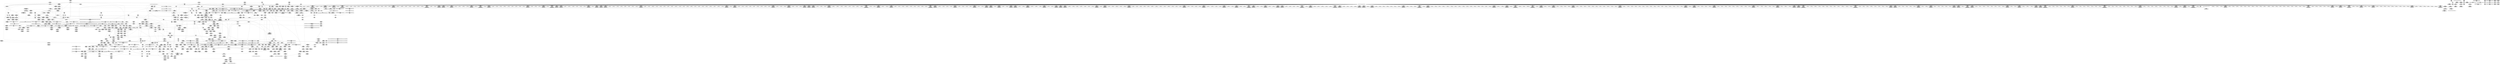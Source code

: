 digraph {
	CE0x50f88e0 [shape=record,shape=Mrecord,label="{CE0x50f88e0|GLOBAL:selinux_inode_getattr.__warned|Global_var:selinux_inode_getattr.__warned|*SummSource*}"]
	CE0x50fbd10 [shape=record,shape=Mrecord,label="{CE0x50fbd10|path_has_perm:bb|*SummSource*}"]
	CE0x5186ef0 [shape=record,shape=Mrecord,label="{CE0x5186ef0|GLOBAL:__llvm_gcov_ctr154|Global_var:__llvm_gcov_ctr154}"]
	CE0x515e490 [shape=record,shape=Mrecord,label="{CE0x515e490|12:_i32,_56:_i8*,_:_CRE_269,270_}"]
	CE0x5109790 [shape=record,shape=Mrecord,label="{CE0x5109790|_ret_i32_%call8,_!dbg_!27746|security/selinux/hooks.c,2910|*SummSource*}"]
	CE0x510b8d0 [shape=record,shape=Mrecord,label="{CE0x510b8d0|_call_void_lockdep_rcu_suspicious(i8*_getelementptr_inbounds_(_25_x_i8_,_25_x_i8_*_.str3,_i32_0,_i32_0),_i32_2904,_i8*_getelementptr_inbounds_(_45_x_i8_,_45_x_i8_*_.str12,_i32_0,_i32_0))_#10,_!dbg_!27729|security/selinux/hooks.c,2904|*SummSink*}"]
	CE0x5107930 [shape=record,shape=Mrecord,label="{CE0x5107930|GLOBAL:path_has_perm|*Constant*|*SummSink*}"]
	CE0x51580c0 [shape=record,shape=Mrecord,label="{CE0x51580c0|12:_i32,_56:_i8*,_:_CRE_148,149_}"]
	CE0x5131a80 [shape=record,shape=Mrecord,label="{CE0x5131a80|i32_0|*Constant*}"]
	CE0x50e8910 [shape=record,shape=Mrecord,label="{CE0x50e8910|selinux_inode_getattr:tobool|security/selinux/hooks.c,2904}"]
	CE0x5158fc0 [shape=record,shape=Mrecord,label="{CE0x5158fc0|12:_i32,_56:_i8*,_:_CRE_164,165_}"]
	CE0x50e90c0 [shape=record,shape=Mrecord,label="{CE0x50e90c0|i64_0|*Constant*}"]
	CE0x514b300 [shape=record,shape=Mrecord,label="{CE0x514b300|inode_has_perm:inode|Function::inode_has_perm&Arg::inode::|*SummSource*}"]
	CE0x517e5a0 [shape=record,shape=Mrecord,label="{CE0x517e5a0|inode_has_perm:tmp17|security/selinux/hooks.c,1617}"]
	CE0x5175660 [shape=record,shape=Mrecord,label="{CE0x5175660|12:_i32,_56:_i8*,_:_CRE_977,978_}"]
	CE0x5104c60 [shape=record,shape=Mrecord,label="{CE0x5104c60|selinux_inode_getattr:tmp21|security/selinux/hooks.c,2904}"]
	CE0x5143bf0 [shape=record,shape=Mrecord,label="{CE0x5143bf0|104:_%struct.inode*,_:_CRE_93,94_}"]
	CE0x48f10a0 [shape=record,shape=Mrecord,label="{CE0x48f10a0|i64_2|*Constant*|*SummSink*}"]
	CE0x5165f60 [shape=record,shape=Mrecord,label="{CE0x5165f60|12:_i32,_56:_i8*,_:_CRE_536,540_|*MultipleSource*|security/selinux/hooks.c,1642|Function::inode_has_perm&Arg::inode::|security/selinux/hooks.c,1611}"]
	CE0x5168910 [shape=record,shape=Mrecord,label="{CE0x5168910|12:_i32,_56:_i8*,_:_CRE_581,582_}"]
	CE0x51464c0 [shape=record,shape=Mrecord,label="{CE0x51464c0|12:_i32,_56:_i8*,_:_CRE_143,144_}"]
	CE0x51311f0 [shape=record,shape=Mrecord,label="{CE0x51311f0|inode_has_perm:adp|Function::inode_has_perm&Arg::adp::|*SummSource*}"]
	CE0x510c8b0 [shape=record,shape=Mrecord,label="{CE0x510c8b0|__validate_creds:cred|Function::__validate_creds&Arg::cred::}"]
	CE0x516f2e0 [shape=record,shape=Mrecord,label="{CE0x516f2e0|12:_i32,_56:_i8*,_:_CRE_856,864_|*MultipleSource*|security/selinux/hooks.c,1642|Function::inode_has_perm&Arg::inode::|security/selinux/hooks.c,1611}"]
	CE0x5155b90 [shape=record,shape=Mrecord,label="{CE0x5155b90|i64*_getelementptr_inbounds_(_2_x_i64_,_2_x_i64_*___llvm_gcov_ctr131,_i64_0,_i64_0)|*Constant*|*SummSink*}"]
	CE0x5157b20 [shape=record,shape=Mrecord,label="{CE0x5157b20|cred_sid:cred|Function::cred_sid&Arg::cred::}"]
	CE0x5143b80 [shape=record,shape=Mrecord,label="{CE0x5143b80|104:_%struct.inode*,_:_CRE_92,93_}"]
	CE0x50dbf70 [shape=record,shape=Mrecord,label="{CE0x50dbf70|104:_%struct.inode*,_:_CRE_215,216_}"]
	CE0x5142330 [shape=record,shape=Mrecord,label="{CE0x5142330|COLLAPSED:_GCMRE___llvm_gcov_ctr154_internal_global_8_x_i64_zeroinitializer:_elem_0:default:}"]
	CE0x510c5e0 [shape=record,shape=Mrecord,label="{CE0x510c5e0|GLOBAL:__validate_creds|*Constant*|*SummSource*}"]
	CE0x5144640 [shape=record,shape=Mrecord,label="{CE0x5144640|104:_%struct.inode*,_:_CRE_148,149_}"]
	CE0x5163260 [shape=record,shape=Mrecord,label="{CE0x5163260|12:_i32,_56:_i8*,_:_CRE_432,440_|*MultipleSource*|security/selinux/hooks.c,1642|Function::inode_has_perm&Arg::inode::|security/selinux/hooks.c,1611}"]
	CE0x516e170 [shape=record,shape=Mrecord,label="{CE0x516e170|12:_i32,_56:_i8*,_:_CRE_776,792_|*MultipleSource*|security/selinux/hooks.c,1642|Function::inode_has_perm&Arg::inode::|security/selinux/hooks.c,1611}"]
	CE0x50f0850 [shape=record,shape=Mrecord,label="{CE0x50f0850|inode_has_perm:tmp1}"]
	CE0x50de5c0 [shape=record,shape=Mrecord,label="{CE0x50de5c0|104:_%struct.inode*,_:_CRE_24,40_|*MultipleSource*|*LoadInst*|security/selinux/hooks.c,1642|security/selinux/hooks.c,1642|Function::selinux_inode_getattr&Arg::dentry::}"]
	CE0x5164cb0 [shape=record,shape=Mrecord,label="{CE0x5164cb0|12:_i32,_56:_i8*,_:_CRE_485,486_}"]
	CE0x5159380 [shape=record,shape=Mrecord,label="{CE0x5159380|12:_i32,_56:_i8*,_:_CRE_168,169_}"]
	CE0x50f6f80 [shape=record,shape=Mrecord,label="{CE0x50f6f80|selinux_inode_getattr:tmp9|security/selinux/hooks.c,2904}"]
	CE0x51100d0 [shape=record,shape=Mrecord,label="{CE0x51100d0|12:_i32,_56:_i8*,_:_CRE_56,64_|*MultipleSource*|security/selinux/hooks.c,1642|Function::inode_has_perm&Arg::inode::|security/selinux/hooks.c,1611}"]
	CE0x51674e0 [shape=record,shape=Mrecord,label="{CE0x51674e0|12:_i32,_56:_i8*,_:_CRE_564,565_}"]
	CE0x5160960 [shape=record,shape=Mrecord,label="{CE0x5160960|12:_i32,_56:_i8*,_:_CRE_300,301_}"]
	CE0x515d9e0 [shape=record,shape=Mrecord,label="{CE0x515d9e0|12:_i32,_56:_i8*,_:_CRE_260,261_}"]
	CE0x5169620 [shape=record,shape=Mrecord,label="{CE0x5169620|12:_i32,_56:_i8*,_:_CRE_592,593_}"]
	CE0x510b860 [shape=record,shape=Mrecord,label="{CE0x510b860|_call_void_lockdep_rcu_suspicious(i8*_getelementptr_inbounds_(_25_x_i8_,_25_x_i8_*_.str3,_i32_0,_i32_0),_i32_2904,_i8*_getelementptr_inbounds_(_45_x_i8_,_45_x_i8_*_.str12,_i32_0,_i32_0))_#10,_!dbg_!27729|security/selinux/hooks.c,2904|*SummSource*}"]
	CE0x510fbc0 [shape=record,shape=Mrecord,label="{CE0x510fbc0|12:_i32,_56:_i8*,_:_CRE_32,40_|*MultipleSource*|security/selinux/hooks.c,1642|Function::inode_has_perm&Arg::inode::|security/selinux/hooks.c,1611}"]
	CE0x513be90 [shape=record,shape=Mrecord,label="{CE0x513be90|cred_sid:tmp3|*SummSource*}"]
	CE0x50fd080 [shape=record,shape=Mrecord,label="{CE0x50fd080|selinux_inode_getattr:if.then|*SummSource*}"]
	CE0x515fc50 [shape=record,shape=Mrecord,label="{CE0x515fc50|12:_i32,_56:_i8*,_:_CRE_289,290_}"]
	CE0x5139500 [shape=record,shape=Mrecord,label="{CE0x5139500|_call_void___invalid_creds(%struct.cred*_%cred,_i8*_%file,_i32_%line)_#10,_!dbg_!27721|include/linux/cred.h,174}"]
	CE0x50fbe30 [shape=record,shape=Mrecord,label="{CE0x50fbe30|selinux_inode_getattr:tmp13|security/selinux/hooks.c,2904|*SummSource*}"]
	CE0x516acb0 [shape=record,shape=Mrecord,label="{CE0x516acb0|12:_i32,_56:_i8*,_:_CRE_611,612_}"]
	CE0x50eba60 [shape=record,shape=Mrecord,label="{CE0x50eba60|i64*_getelementptr_inbounds_(_11_x_i64_,_11_x_i64_*___llvm_gcov_ctr235,_i64_0,_i64_1)|*Constant*|*SummSink*}"]
	CE0x513f710 [shape=record,shape=Mrecord,label="{CE0x513f710|_call_void_mcount()_#3|*SummSource*}"]
	CE0x5174810 [shape=record,shape=Mrecord,label="{CE0x5174810|12:_i32,_56:_i8*,_:_CRE_933,934_}"]
	CE0x5187650 [shape=record,shape=Mrecord,label="{CE0x5187650|inode_has_perm:tmp9|security/selinux/hooks.c,1611|*SummSource*}"]
	CE0x5157700 [shape=record,shape=Mrecord,label="{CE0x5157700|GLOBAL:cred_sid|*Constant*|*SummSink*}"]
	CE0x5148270 [shape=record,shape=Mrecord,label="{CE0x5148270|104:_%struct.inode*,_:_CRE_183,184_}"]
	CE0x5172340 [shape=record,shape=Mrecord,label="{CE0x5172340|12:_i32,_56:_i8*,_:_CRE_902,903_}"]
	CE0x515b5f0 [shape=record,shape=Mrecord,label="{CE0x515b5f0|12:_i32,_56:_i8*,_:_CRE_200,201_}"]
	CE0x51030b0 [shape=record,shape=Mrecord,label="{CE0x51030b0|GLOBAL:__llvm_gcov_ctr235|Global_var:__llvm_gcov_ctr235}"]
	CE0x510da30 [shape=record,shape=Mrecord,label="{CE0x510da30|GLOBAL:creds_are_invalid|*Constant*}"]
	CE0x5148090 [shape=record,shape=Mrecord,label="{CE0x5148090|104:_%struct.inode*,_:_CRE_181,182_}"]
	CE0x50e6f30 [shape=record,shape=Mrecord,label="{CE0x50e6f30|selinux_inode_getattr:tmp5|security/selinux/hooks.c,2904|*SummSource*}"]
	CE0x50f3df0 [shape=record,shape=Mrecord,label="{CE0x50f3df0|104:_%struct.inode*,_:_CRE_16,24_|*MultipleSource*|*LoadInst*|security/selinux/hooks.c,1642|security/selinux/hooks.c,1642|Function::selinux_inode_getattr&Arg::dentry::}"]
	CE0x5158a20 [shape=record,shape=Mrecord,label="{CE0x5158a20|12:_i32,_56:_i8*,_:_CRE_158,159_}"]
	CE0x5104850 [shape=record,shape=Mrecord,label="{CE0x5104850|selinux_inode_getattr:cred4|security/selinux/hooks.c,2904|*SummSource*}"]
	CE0x5146280 [shape=record,shape=Mrecord,label="{CE0x5146280|12:_i32,_56:_i8*,_:_CRE_139,140_}"]
	CE0x512d1e0 [shape=record,shape=Mrecord,label="{CE0x512d1e0|cred_sid:security|security/selinux/hooks.c,196|*SummSink*}"]
	CE0x5158cf0 [shape=record,shape=Mrecord,label="{CE0x5158cf0|12:_i32,_56:_i8*,_:_CRE_161,162_}"]
	CE0x5133860 [shape=record,shape=Mrecord,label="{CE0x5133860|%struct.task_struct*_(%struct.task_struct**)*_asm_movq_%gs:$_1:P_,$0_,_r,im,_dirflag_,_fpsr_,_flags_|*SummSink*}"]
	CE0x516ab80 [shape=record,shape=Mrecord,label="{CE0x516ab80|12:_i32,_56:_i8*,_:_CRE_610,611_}"]
	CE0x514b610 [shape=record,shape=Mrecord,label="{CE0x514b610|inode_has_perm:perms|Function::inode_has_perm&Arg::perms::}"]
	CE0x50df300 [shape=record,shape=Mrecord,label="{CE0x50df300|104:_%struct.inode*,_:_CRE_90,91_}"]
	CE0x5172b90 [shape=record,shape=Mrecord,label="{CE0x5172b90|12:_i32,_56:_i8*,_:_CRE_909,910_}"]
	CE0x51094c0 [shape=record,shape=Mrecord,label="{CE0x51094c0|i64*_getelementptr_inbounds_(_2_x_i64_,_2_x_i64_*___llvm_gcov_ctr98,_i64_0,_i64_0)|*Constant*}"]
	CE0x50d83e0 [shape=record,shape=Mrecord,label="{CE0x50d83e0|selinux_inode_getattr:do.end}"]
	CE0x5167d30 [shape=record,shape=Mrecord,label="{CE0x5167d30|12:_i32,_56:_i8*,_:_CRE_571,572_}"]
	CE0x5103da0 [shape=record,shape=Mrecord,label="{CE0x5103da0|_ret_%struct.task_struct*_%tmp4,_!dbg_!27714|./arch/x86/include/asm/current.h,14|*SummSource*}"]
	CE0x51423a0 [shape=record,shape=Mrecord,label="{CE0x51423a0|inode_has_perm:tmp|*SummSource*}"]
	CE0x5147190 [shape=record,shape=Mrecord,label="{CE0x5147190|104:_%struct.inode*,_:_CRE_165,166_}"]
	CE0x5186710 [shape=record,shape=Mrecord,label="{CE0x5186710|inode_has_perm:tmp7|security/selinux/hooks.c,1611}"]
	CE0x514a9a0 [shape=record,shape=Mrecord,label="{CE0x514a9a0|cred_sid:bb}"]
	CE0x5162c90 [shape=record,shape=Mrecord,label="{CE0x5162c90|12:_i32,_56:_i8*,_:_CRE_408,416_|*MultipleSource*|security/selinux/hooks.c,1642|Function::inode_has_perm&Arg::inode::|security/selinux/hooks.c,1611}"]
	CE0x5109630 [shape=record,shape=Mrecord,label="{CE0x5109630|_ret_i32_%call8,_!dbg_!27746|security/selinux/hooks.c,2910}"]
	CE0x517e7a0 [shape=record,shape=Mrecord,label="{CE0x517e7a0|inode_has_perm:tmp17|security/selinux/hooks.c,1617|*SummSource*}"]
	CE0x50fca60 [shape=record,shape=Mrecord,label="{CE0x50fca60|path_has_perm:tmp1|*SummSink*}"]
	CE0x5148720 [shape=record,shape=Mrecord,label="{CE0x5148720|104:_%struct.inode*,_:_CRE_188,189_}"]
	CE0x514d880 [shape=record,shape=Mrecord,label="{CE0x514d880|inode_has_perm:tmp5|security/selinux/hooks.c,1609|*SummSink*}"]
	CE0x515b8c0 [shape=record,shape=Mrecord,label="{CE0x515b8c0|12:_i32,_56:_i8*,_:_CRE_203,204_}"]
	CE0x517b490 [shape=record,shape=Mrecord,label="{CE0x517b490|i32_10|*Constant*|*SummSink*}"]
	CE0x515e6f0 [shape=record,shape=Mrecord,label="{CE0x515e6f0|12:_i32,_56:_i8*,_:_CRE_271,272_}"]
	CE0x50dc060 [shape=record,shape=Mrecord,label="{CE0x50dc060|104:_%struct.inode*,_:_CRE_216,217_}"]
	CE0x5146ec0 [shape=record,shape=Mrecord,label="{CE0x5146ec0|104:_%struct.inode*,_:_CRE_162,163_}"]
	CE0x50e87a0 [shape=record,shape=Mrecord,label="{CE0x50e87a0|selinux_inode_getattr:tobool|security/selinux/hooks.c,2904|*SummSink*}"]
	CE0x5134fb0 [shape=record,shape=Mrecord,label="{CE0x5134fb0|inode_has_perm:tmp18|security/selinux/hooks.c,1617|*SummSource*}"]
	CE0x51005e0 [shape=record,shape=Mrecord,label="{CE0x51005e0|i64_0|*Constant*|*SummSink*}"]
	CE0x5142ae0 [shape=record,shape=Mrecord,label="{CE0x5142ae0|__validate_creds:line|Function::__validate_creds&Arg::line::|*SummSource*}"]
	CE0x51043b0 [shape=record,shape=Mrecord,label="{CE0x51043b0|i32_78|*Constant*}"]
	CE0x50e3fe0 [shape=record,shape=Mrecord,label="{CE0x50e3fe0|selinux_inode_getattr:tmp16|security/selinux/hooks.c,2904|*SummSink*}"]
	CE0x50fc9f0 [shape=record,shape=Mrecord,label="{CE0x50fc9f0|path_has_perm:tmp1|*SummSource*}"]
	CE0x5164b80 [shape=record,shape=Mrecord,label="{CE0x5164b80|12:_i32,_56:_i8*,_:_CRE_484,485_}"]
	CE0x515bc80 [shape=record,shape=Mrecord,label="{CE0x515bc80|12:_i32,_56:_i8*,_:_CRE_207,208_}"]
	CE0x51801e0 [shape=record,shape=Mrecord,label="{CE0x51801e0|inode_has_perm:tmp19|security/selinux/hooks.c,1618}"]
	CE0x5160700 [shape=record,shape=Mrecord,label="{CE0x5160700|12:_i32,_56:_i8*,_:_CRE_298,299_}"]
	CE0x514df50 [shape=record,shape=Mrecord,label="{CE0x514df50|__validate_creds:lnot|include/linux/cred.h,173}"]
	CE0x510d970 [shape=record,shape=Mrecord,label="{CE0x510d970|12:_i32,_56:_i8*,_:_CRE_8,12_|*MultipleSource*|security/selinux/hooks.c,1642|Function::inode_has_perm&Arg::inode::|security/selinux/hooks.c,1611}"]
	CE0x5100880 [shape=record,shape=Mrecord,label="{CE0x5100880|selinux_inode_getattr:tmp8|security/selinux/hooks.c,2904}"]
	CE0x50f5cb0 [shape=record,shape=Mrecord,label="{CE0x50f5cb0|inode_has_perm:do.end|*SummSink*}"]
	CE0x50e4650 [shape=record,shape=Mrecord,label="{CE0x50e4650|i64_3|*Constant*|*SummSink*}"]
	CE0x5100bf0 [shape=record,shape=Mrecord,label="{CE0x5100bf0|selinux_inode_getattr:tmp8|security/selinux/hooks.c,2904|*SummSink*}"]
	CE0x514bae0 [shape=record,shape=Mrecord,label="{CE0x514bae0|path_has_perm:type|security/selinux/hooks.c,1645|*SummSink*}"]
	CE0x50dc330 [shape=record,shape=Mrecord,label="{CE0x50dc330|104:_%struct.inode*,_:_CRE_219,220_}"]
	CE0x50d5560 [shape=record,shape=Mrecord,label="{CE0x50d5560|selinux_inode_getattr:call|security/selinux/hooks.c,2904|*SummSource*}"]
	CE0x50e8c80 [shape=record,shape=Mrecord,label="{CE0x50e8c80|selinux_inode_getattr:entry|*SummSource*}"]
	CE0x5152490 [shape=record,shape=Mrecord,label="{CE0x5152490|path_has_perm:dentry|security/selinux/hooks.c,1642}"]
	CE0x517c7c0 [shape=record,shape=Mrecord,label="{CE0x517c7c0|inode_has_perm:sclass|security/selinux/hooks.c,1617}"]
	CE0x512d850 [shape=record,shape=Mrecord,label="{CE0x512d850|cred_sid:tmp5|security/selinux/hooks.c,196}"]
	CE0x5188230 [shape=record,shape=Mrecord,label="{CE0x5188230|inode_has_perm:tmp9|security/selinux/hooks.c,1611|*SummSink*}"]
	CE0x5100eb0 [shape=record,shape=Mrecord,label="{CE0x5100eb0|i32_1|*Constant*|*SummSink*}"]
	CE0x5165d60 [shape=record,shape=Mrecord,label="{CE0x5165d60|12:_i32,_56:_i8*,_:_CRE_528,536_|*MultipleSource*|security/selinux/hooks.c,1642|Function::inode_has_perm&Arg::inode::|security/selinux/hooks.c,1611}"]
	CE0x50e8fd0 [shape=record,shape=Mrecord,label="{CE0x50e8fd0|get_current:tmp1|*SummSource*}"]
	CE0x50ffba0 [shape=record,shape=Mrecord,label="{CE0x50ffba0|selinux_inode_getattr:tmp11|security/selinux/hooks.c,2904}"]
	CE0x5105b30 [shape=record,shape=Mrecord,label="{CE0x5105b30|selinux_inode_getattr:dentry|Function::selinux_inode_getattr&Arg::dentry::}"]
	CE0x50f2030 [shape=record,shape=Mrecord,label="{CE0x50f2030|i64*_getelementptr_inbounds_(_11_x_i64_,_11_x_i64_*___llvm_gcov_ctr235,_i64_0,_i64_9)|*Constant*|*SummSource*}"]
	CE0x5184780 [shape=record,shape=Mrecord,label="{CE0x5184780|inode_has_perm:lnot1|security/selinux/hooks.c,1611|*SummSource*}"]
	CE0x5188ec0 [shape=record,shape=Mrecord,label="{CE0x5188ec0|i64*_getelementptr_inbounds_(_8_x_i64_,_8_x_i64_*___llvm_gcov_ctr154,_i64_0,_i64_5)|*Constant*|*SummSink*}"]
	CE0x5157870 [shape=record,shape=Mrecord,label="{CE0x5157870|cred_sid:entry}"]
	CE0x515c4f0 [shape=record,shape=Mrecord,label="{CE0x515c4f0|12:_i32,_56:_i8*,_:_CRE_240,241_}"]
	CE0x50dc9c0 [shape=record,shape=Mrecord,label="{CE0x50dc9c0|104:_%struct.inode*,_:_CRE_240,248_|*MultipleSource*|*LoadInst*|security/selinux/hooks.c,1642|security/selinux/hooks.c,1642|Function::selinux_inode_getattr&Arg::dentry::}"]
	CE0x50fde30 [shape=record,shape=Mrecord,label="{CE0x50fde30|i64*_getelementptr_inbounds_(_11_x_i64_,_11_x_i64_*___llvm_gcov_ctr235,_i64_0,_i64_8)|*Constant*|*SummSource*}"]
	CE0x50f7880 [shape=record,shape=Mrecord,label="{CE0x50f7880|selinux_inode_getattr:if.then}"]
	CE0x516a590 [shape=record,shape=Mrecord,label="{CE0x516a590|12:_i32,_56:_i8*,_:_CRE_605,606_}"]
	CE0x50e2420 [shape=record,shape=Mrecord,label="{CE0x50e2420|_call_void_mcount()_#3}"]
	CE0x50f3420 [shape=record,shape=Mrecord,label="{CE0x50f3420|i64*_getelementptr_inbounds_(_5_x_i64_,_5_x_i64_*___llvm_gcov_ctr155,_i64_0,_i64_0)|*Constant*}"]
	CE0x50e5a40 [shape=record,shape=Mrecord,label="{CE0x50e5a40|GLOBAL:inode_has_perm|*Constant*}"]
	CE0x5105080 [shape=record,shape=Mrecord,label="{CE0x5105080|selinux_inode_getattr:tmp21|security/selinux/hooks.c,2904|*SummSink*}"]
	CE0x50f6d80 [shape=record,shape=Mrecord,label="{CE0x50f6d80|i64_4|*Constant*|*SummSource*}"]
	CE0x50e7450 [shape=record,shape=Mrecord,label="{CE0x50e7450|i64*_getelementptr_inbounds_(_11_x_i64_,_11_x_i64_*___llvm_gcov_ctr235,_i64_0,_i64_1)|*Constant*|*SummSource*}"]
	CE0x510cf30 [shape=record,shape=Mrecord,label="{CE0x510cf30|inode_has_perm:tmp2}"]
	CE0x50f5800 [shape=record,shape=Mrecord,label="{CE0x50f5800|selinux_inode_getattr:land.lhs.true2|*SummSink*}"]
	CE0x50dc420 [shape=record,shape=Mrecord,label="{CE0x50dc420|104:_%struct.inode*,_:_CRE_220,221_}"]
	CE0x5147640 [shape=record,shape=Mrecord,label="{CE0x5147640|104:_%struct.inode*,_:_CRE_170,171_}"]
	CE0x514d350 [shape=record,shape=Mrecord,label="{CE0x514d350|inode_has_perm:tmp3|*SummSink*}"]
	CE0x5172cc0 [shape=record,shape=Mrecord,label="{CE0x5172cc0|12:_i32,_56:_i8*,_:_CRE_910,911_}"]
	CE0x510e890 [shape=record,shape=Mrecord,label="{CE0x510e890|12:_i32,_56:_i8*,_:_CRE_76,80_|*MultipleSource*|security/selinux/hooks.c,1642|Function::inode_has_perm&Arg::inode::|security/selinux/hooks.c,1611}"]
	CE0x517fb00 [shape=record,shape=Mrecord,label="{CE0x517fb00|inode_has_perm:retval.0|*SummSink*}"]
	CE0x51848b0 [shape=record,shape=Mrecord,label="{CE0x51848b0|inode_has_perm:lnot1|security/selinux/hooks.c,1611|*SummSink*}"]
	CE0x515cb40 [shape=record,shape=Mrecord,label="{CE0x515cb40|12:_i32,_56:_i8*,_:_CRE_245,246_}"]
	CE0x513ec10 [shape=record,shape=Mrecord,label="{CE0x513ec10|i32_1609|*Constant*}"]
	CE0x5167020 [shape=record,shape=Mrecord,label="{CE0x5167020|12:_i32,_56:_i8*,_:_CRE_560,561_}"]
	CE0x512d720 [shape=record,shape=Mrecord,label="{CE0x512d720|cred_sid:tmp4|*LoadInst*|security/selinux/hooks.c,196|*SummSink*}"]
	CE0x51444a0 [shape=record,shape=Mrecord,label="{CE0x51444a0|104:_%struct.inode*,_:_CRE_146,147_}"]
	CE0x5110a10 [shape=record,shape=Mrecord,label="{CE0x5110a10|inode_has_perm:tmp4|security/selinux/hooks.c,1609|*SummSource*}"]
	CE0x5151fb0 [shape=record,shape=Mrecord,label="{CE0x5151fb0|__validate_creds:tmp2|include/linux/cred.h,173|*SummSink*}"]
	CE0x5164390 [shape=record,shape=Mrecord,label="{CE0x5164390|12:_i32,_56:_i8*,_:_CRE_477,478_}"]
	CE0x5171fb0 [shape=record,shape=Mrecord,label="{CE0x5171fb0|12:_i32,_56:_i8*,_:_CRE_899,900_}"]
	CE0x50f08c0 [shape=record,shape=Mrecord,label="{CE0x50f08c0|inode_has_perm:tmp1|*SummSource*}"]
	CE0x514a410 [shape=record,shape=Mrecord,label="{CE0x514a410|__validate_creds:tmp9|include/linux/cred.h,175}"]
	CE0x5160a90 [shape=record,shape=Mrecord,label="{CE0x5160a90|12:_i32,_56:_i8*,_:_CRE_301,302_}"]
	CE0x50dc240 [shape=record,shape=Mrecord,label="{CE0x50dc240|104:_%struct.inode*,_:_CRE_218,219_}"]
	CE0x51604a0 [shape=record,shape=Mrecord,label="{CE0x51604a0|12:_i32,_56:_i8*,_:_CRE_296,297_}"]
	CE0x5104460 [shape=record,shape=Mrecord,label="{CE0x5104460|i32_78|*Constant*|*SummSink*}"]
	CE0x51060f0 [shape=record,shape=Mrecord,label="{CE0x51060f0|0:_i8,_8:_%struct.vfsmount*,_16:_%struct.dentry*,_24:_%struct.selinux_audit_data*,_:_SCMRE_8,16_|*MultipleSource*|security/selinux/hooks.c,2907|security/selinux/hooks.c, 2905}"]
	CE0x51726d0 [shape=record,shape=Mrecord,label="{CE0x51726d0|12:_i32,_56:_i8*,_:_CRE_905,906_}"]
	CE0x50f9940 [shape=record,shape=Mrecord,label="{CE0x50f9940|path_has_perm:tmp2|*SummSink*}"]
	CE0x510d010 [shape=record,shape=Mrecord,label="{CE0x510d010|inode_has_perm:tmp2|*SummSink*}"]
	CE0x5147910 [shape=record,shape=Mrecord,label="{CE0x5147910|104:_%struct.inode*,_:_CRE_173,174_}"]
	CE0x50dbd90 [shape=record,shape=Mrecord,label="{CE0x50dbd90|104:_%struct.inode*,_:_CRE_213,214_}"]
	CE0x5164490 [shape=record,shape=Mrecord,label="{CE0x5164490|12:_i32,_56:_i8*,_:_CRE_478,479_}"]
	CE0x5181db0 [shape=record,shape=Mrecord,label="{CE0x5181db0|__validate_creds:tmp5|include/linux/cred.h,173|*SummSource*}"]
	CE0x515f400 [shape=record,shape=Mrecord,label="{CE0x515f400|12:_i32,_56:_i8*,_:_CRE_282,283_}"]
	CE0x5158930 [shape=record,shape=Mrecord,label="{CE0x5158930|12:_i32,_56:_i8*,_:_CRE_157,158_}"]
	CE0x5169160 [shape=record,shape=Mrecord,label="{CE0x5169160|12:_i32,_56:_i8*,_:_CRE_588,589_}"]
	CE0x51112e0 [shape=record,shape=Mrecord,label="{CE0x51112e0|i8*_getelementptr_inbounds_(_25_x_i8_,_25_x_i8_*_.str3,_i32_0,_i32_0)|*Constant*|*SummSink*}"]
	CE0x50e9e30 [shape=record,shape=Mrecord,label="{CE0x50e9e30|i64*_getelementptr_inbounds_(_11_x_i64_,_11_x_i64_*___llvm_gcov_ctr235,_i64_0,_i64_10)|*Constant*}"]
	CE0x51308c0 [shape=record,shape=Mrecord,label="{CE0x51308c0|i32_8|*Constant*}"]
	CE0x51893f0 [shape=record,shape=Mrecord,label="{CE0x51893f0|inode_has_perm:tmp11|security/selinux/hooks.c,1612|*SummSink*}"]
	CE0x512f850 [shape=record,shape=Mrecord,label="{CE0x512f850|104:_%struct.inode*,_:_CRE_308,309_}"]
	CE0x513fe20 [shape=record,shape=Mrecord,label="{CE0x513fe20|cred_sid:tmp1}"]
	CE0x51582a0 [shape=record,shape=Mrecord,label="{CE0x51582a0|12:_i32,_56:_i8*,_:_CRE_150,151_}"]
	CE0x514c0a0 [shape=record,shape=Mrecord,label="{CE0x514c0a0|path_has_perm:u|security/selinux/hooks.c,1646|*SummSink*}"]
	CE0x512fa90 [shape=record,shape=Mrecord,label="{CE0x512fa90|104:_%struct.inode*,_:_CRE_311,312_}"]
	CE0x5159a10 [shape=record,shape=Mrecord,label="{CE0x5159a10|12:_i32,_56:_i8*,_:_CRE_175,176_}"]
	CE0x50f07e0 [shape=record,shape=Mrecord,label="{CE0x50f07e0|i64_1|*Constant*}"]
	CE0x514acb0 [shape=record,shape=Mrecord,label="{CE0x514acb0|inode_has_perm:entry|*SummSink*}"]
	CE0x50d9070 [shape=record,shape=Mrecord,label="{CE0x50d9070|selinux_inode_getattr:land.lhs.true2}"]
	CE0x51304e0 [shape=record,shape=Mrecord,label="{CE0x51304e0|path_has_perm:tmp5|security/selinux/hooks.c,1642|*SummSink*}"]
	CE0x5108a40 [shape=record,shape=Mrecord,label="{CE0x5108a40|i32_16|*Constant*|*SummSource*}"]
	CE0x5160cf0 [shape=record,shape=Mrecord,label="{CE0x5160cf0|12:_i32,_56:_i8*,_:_CRE_303,304_}"]
	CE0x50dcb10 [shape=record,shape=Mrecord,label="{CE0x50dcb10|104:_%struct.inode*,_:_CRE_248,256_|*MultipleSource*|*LoadInst*|security/selinux/hooks.c,1642|security/selinux/hooks.c,1642|Function::selinux_inode_getattr&Arg::dentry::}"]
	CE0x5159830 [shape=record,shape=Mrecord,label="{CE0x5159830|12:_i32,_56:_i8*,_:_CRE_173,174_}"]
	CE0x514bf90 [shape=record,shape=Mrecord,label="{CE0x514bf90|path_has_perm:u|security/selinux/hooks.c,1646}"]
	CE0x5188880 [shape=record,shape=Mrecord,label="{CE0x5188880|i64*_getelementptr_inbounds_(_8_x_i64_,_8_x_i64_*___llvm_gcov_ctr154,_i64_0,_i64_5)|*Constant*}"]
	CE0x5183c30 [shape=record,shape=Mrecord,label="{CE0x5183c30|inode_has_perm:tobool|security/selinux/hooks.c,1611|*SummSource*}"]
	CE0x5100570 [shape=record,shape=Mrecord,label="{CE0x5100570|i64_0|*Constant*|*SummSource*}"]
	CE0x50f5960 [shape=record,shape=Mrecord,label="{CE0x50f5960|inode_has_perm:return|*SummSource*}"]
	CE0x50fd740 [shape=record,shape=Mrecord,label="{CE0x50fd740|selinux_inode_getattr:tobool|security/selinux/hooks.c,2904|*SummSource*}"]
	CE0x513f890 [shape=record,shape=Mrecord,label="{CE0x513f890|__validate_creds:call|include/linux/cred.h,173}"]
	CE0x5160240 [shape=record,shape=Mrecord,label="{CE0x5160240|12:_i32,_56:_i8*,_:_CRE_294,295_}"]
	CE0x5147550 [shape=record,shape=Mrecord,label="{CE0x5147550|104:_%struct.inode*,_:_CRE_169,170_}"]
	CE0x5151960 [shape=record,shape=Mrecord,label="{CE0x5151960|__validate_creds:tobool|include/linux/cred.h,173|*SummSink*}"]
	CE0x517ada0 [shape=record,shape=Mrecord,label="{CE0x517ada0|_ret_i32_%tmp6,_!dbg_!27716|security/selinux/hooks.c,197|*SummSource*}"]
	CE0x50e64d0 [shape=record,shape=Mrecord,label="{CE0x50e64d0|selinux_inode_getattr:call3|security/selinux/hooks.c,2904|*SummSink*}"]
	CE0x515b410 [shape=record,shape=Mrecord,label="{CE0x515b410|12:_i32,_56:_i8*,_:_CRE_198,199_}"]
	CE0x517bdb0 [shape=record,shape=Mrecord,label="{CE0x517bdb0|inode_has_perm:tmp16|security/selinux/hooks.c,1615}"]
	CE0x5166790 [shape=record,shape=Mrecord,label="{CE0x5166790|12:_i32,_56:_i8*,_:_CRE_553,554_}"]
	CE0x50f39a0 [shape=record,shape=Mrecord,label="{CE0x50f39a0|path_has_perm:d_inode|security/selinux/hooks.c,1642|*SummSink*}"]
	CE0x5100130 [shape=record,shape=Mrecord,label="{CE0x5100130|selinux_inode_getattr:tmp12|security/selinux/hooks.c,2904}"]
	CE0x50f4520 [shape=record,shape=Mrecord,label="{CE0x50f4520|i32_2904|*Constant*|*SummSink*}"]
	CE0x5138740 [shape=record,shape=Mrecord,label="{CE0x5138740|__validate_creds:tmp6|include/linux/cred.h,174}"]
	CE0x510d690 [shape=record,shape=Mrecord,label="{CE0x510d690|12:_i32,_56:_i8*,_:_CRE_4,8_|*MultipleSource*|security/selinux/hooks.c,1642|Function::inode_has_perm&Arg::inode::|security/selinux/hooks.c,1611}"]
	CE0x513f570 [shape=record,shape=Mrecord,label="{CE0x513f570|inode_has_perm:if.then|*SummSource*}"]
	CE0x5169d40 [shape=record,shape=Mrecord,label="{CE0x5169d40|12:_i32,_56:_i8*,_:_CRE_598,599_}"]
	CE0x516db70 [shape=record,shape=Mrecord,label="{CE0x516db70|12:_i32,_56:_i8*,_:_CRE_752,756_|*MultipleSource*|security/selinux/hooks.c,1642|Function::inode_has_perm&Arg::inode::|security/selinux/hooks.c,1611}"]
	CE0x519e380 [shape=record,shape=Mrecord,label="{CE0x519e380|i32_3|*Constant*}"]
	CE0x5168450 [shape=record,shape=Mrecord,label="{CE0x5168450|12:_i32,_56:_i8*,_:_CRE_577,578_}"]
	CE0x50f36f0 [shape=record,shape=Mrecord,label="{CE0x50f36f0|104:_%struct.inode*,_:_CRE_0,4_|*MultipleSource*|*LoadInst*|security/selinux/hooks.c,1642|security/selinux/hooks.c,1642|Function::selinux_inode_getattr&Arg::dentry::}"]
	CE0x5173e90 [shape=record,shape=Mrecord,label="{CE0x5173e90|12:_i32,_56:_i8*,_:_CRE_925,926_}"]
	CE0x5167280 [shape=record,shape=Mrecord,label="{CE0x5167280|12:_i32,_56:_i8*,_:_CRE_562,563_}"]
	CE0x5188710 [shape=record,shape=Mrecord,label="{CE0x5188710|inode_has_perm:tmp10|security/selinux/hooks.c,1611|*SummSink*}"]
	CE0x510d620 [shape=record,shape=Mrecord,label="{CE0x510d620|12:_i32,_56:_i8*,_:_CRE_2,4_|*MultipleSource*|security/selinux/hooks.c,1642|Function::inode_has_perm&Arg::inode::|security/selinux/hooks.c,1611}"]
	CE0x515fd80 [shape=record,shape=Mrecord,label="{CE0x515fd80|12:_i32,_56:_i8*,_:_CRE_290,291_}"]
	CE0x5149f70 [shape=record,shape=Mrecord,label="{CE0x5149f70|__validate_creds:tmp8|include/linux/cred.h,175|*SummSource*}"]
	CE0x5168320 [shape=record,shape=Mrecord,label="{CE0x5168320|12:_i32,_56:_i8*,_:_CRE_576,577_}"]
	CE0x5130cf0 [shape=record,shape=Mrecord,label="{CE0x5130cf0|inode_has_perm:perms|Function::inode_has_perm&Arg::perms::|*SummSource*}"]
	CE0x516f110 [shape=record,shape=Mrecord,label="{CE0x516f110|12:_i32,_56:_i8*,_:_CRE_848,856_|*MultipleSource*|security/selinux/hooks.c,1642|Function::inode_has_perm&Arg::inode::|security/selinux/hooks.c,1611}"]
	CE0x510dbd0 [shape=record,shape=Mrecord,label="{CE0x510dbd0|GLOBAL:creds_are_invalid|*Constant*|*SummSink*}"]
	CE0x5170460 [shape=record,shape=Mrecord,label="{CE0x5170460|12:_i32,_56:_i8*,_:_CRE_876,877_}"]
	CE0x5172930 [shape=record,shape=Mrecord,label="{CE0x5172930|12:_i32,_56:_i8*,_:_CRE_907,908_}"]
	CE0x5181480 [shape=record,shape=Mrecord,label="{CE0x5181480|__validate_creds:tmp3|include/linux/cred.h,173|*SummSink*}"]
	CE0x5131780 [shape=record,shape=Mrecord,label="{CE0x5131780|_ret_i32_%retval.0,_!dbg_!27739|security/selinux/hooks.c,1618|*SummSink*}"]
	CE0x5185dd0 [shape=record,shape=Mrecord,label="{CE0x5185dd0|inode_has_perm:expval|security/selinux/hooks.c,1611|*SummSink*}"]
	CE0x5149770 [shape=record,shape=Mrecord,label="{CE0x5149770|path_has_perm:u|security/selinux/hooks.c,1646|*SummSource*}"]
	CE0x519e8c0 [shape=record,shape=Mrecord,label="{CE0x519e8c0|inode_has_perm:sid3|security/selinux/hooks.c,1617|*SummSink*}"]
	CE0x5105cd0 [shape=record,shape=Mrecord,label="{CE0x5105cd0|selinux_inode_getattr:call8|security/selinux/hooks.c,2910}"]
	CE0x51109a0 [shape=record,shape=Mrecord,label="{CE0x51109a0|inode_has_perm:tmp4|security/selinux/hooks.c,1609}"]
	CE0x513e650 [shape=record,shape=Mrecord,label="{CE0x513e650|i64_1|*Constant*}"]
	CE0x515ae70 [shape=record,shape=Mrecord,label="{CE0x515ae70|12:_i32,_56:_i8*,_:_CRE_192,193_}"]
	CE0x51ac2f0 [shape=record,shape=Mrecord,label="{CE0x51ac2f0|cred_sid:sid|security/selinux/hooks.c,197|*SummSink*}"]
	CE0x5187190 [shape=record,shape=Mrecord,label="{CE0x5187190|GLOBAL:__llvm_gcov_ctr154|Global_var:__llvm_gcov_ctr154|*SummSink*}"]
	CE0x5149140 [shape=record,shape=Mrecord,label="{CE0x5149140|inode_has_perm:tmp5|security/selinux/hooks.c,1609}"]
	CE0x5172470 [shape=record,shape=Mrecord,label="{CE0x5172470|12:_i32,_56:_i8*,_:_CRE_903,904_}"]
	CE0x51679a0 [shape=record,shape=Mrecord,label="{CE0x51679a0|12:_i32,_56:_i8*,_:_CRE_568,569_}"]
	CE0x5104000 [shape=record,shape=Mrecord,label="{CE0x5104000|_ret_%struct.task_struct*_%tmp4,_!dbg_!27714|./arch/x86/include/asm/current.h,14|*SummSink*}"]
	CE0x5103c90 [shape=record,shape=Mrecord,label="{CE0x5103c90|get_current:entry|*SummSink*}"]
	CE0x5183950 [shape=record,shape=Mrecord,label="{CE0x5183950|inode_has_perm:and|security/selinux/hooks.c,1611}"]
	CE0x5147eb0 [shape=record,shape=Mrecord,label="{CE0x5147eb0|104:_%struct.inode*,_:_CRE_179,180_}"]
	CE0x515ca10 [shape=record,shape=Mrecord,label="{CE0x515ca10|12:_i32,_56:_i8*,_:_CRE_243,244_}"]
	CE0x512e1a0 [shape=record,shape=Mrecord,label="{CE0x512e1a0|path_has_perm:tmp7|security/selinux/hooks.c,1646}"]
	CE0x517cbd0 [shape=record,shape=Mrecord,label="{CE0x517cbd0|inode_has_perm:tmp13|security/selinux/hooks.c,1614}"]
	CE0x5164f10 [shape=record,shape=Mrecord,label="{CE0x5164f10|12:_i32,_56:_i8*,_:_CRE_487,488_}"]
	CE0x516f6e0 [shape=record,shape=Mrecord,label="{CE0x516f6e0|12:_i32,_56:_i8*,_:_CRE_865,866_}"]
	CE0x516cfa0 [shape=record,shape=Mrecord,label="{CE0x516cfa0|12:_i32,_56:_i8*,_:_CRE_696,704_|*MultipleSource*|security/selinux/hooks.c,1642|Function::inode_has_perm&Arg::inode::|security/selinux/hooks.c,1611}"]
	CE0x512ff40 [shape=record,shape=Mrecord,label="{CE0x512ff40|104:_%struct.inode*,_:_CRE_316,317_}"]
	CE0x50daf80 [shape=record,shape=Mrecord,label="{CE0x50daf80|104:_%struct.inode*,_:_CRE_198,199_}"]
	CE0x515e360 [shape=record,shape=Mrecord,label="{CE0x515e360|12:_i32,_56:_i8*,_:_CRE_268,269_}"]
	CE0x515ee10 [shape=record,shape=Mrecord,label="{CE0x515ee10|12:_i32,_56:_i8*,_:_CRE_277,278_}"]
	CE0x515e950 [shape=record,shape=Mrecord,label="{CE0x515e950|12:_i32,_56:_i8*,_:_CRE_273,274_}"]
	CE0x5160830 [shape=record,shape=Mrecord,label="{CE0x5160830|12:_i32,_56:_i8*,_:_CRE_299,300_}"]
	CE0x50f1790 [shape=record,shape=Mrecord,label="{CE0x50f1790|inode_has_perm:bb}"]
	CE0x514a6c0 [shape=record,shape=Mrecord,label="{CE0x514a6c0|__validate_creds:tmp9|include/linux/cred.h,175|*SummSink*}"]
	CE0x50dcef0 [shape=record,shape=Mrecord,label="{CE0x50dcef0|104:_%struct.inode*,_:_CRE_272,280_|*MultipleSource*|*LoadInst*|security/selinux/hooks.c,1642|security/selinux/hooks.c,1642|Function::selinux_inode_getattr&Arg::dentry::}"]
	CE0x5166cc0 [shape=record,shape=Mrecord,label="{CE0x5166cc0|12:_i32,_56:_i8*,_:_CRE_557,558_}"]
	CE0x512f7e0 [shape=record,shape=Mrecord,label="{CE0x512f7e0|104:_%struct.inode*,_:_CRE_307,308_}"]
	CE0x50f6ba0 [shape=record,shape=Mrecord,label="{CE0x50f6ba0|selinux_inode_getattr:tmp10|security/selinux/hooks.c,2904}"]
	CE0x51387b0 [shape=record,shape=Mrecord,label="{CE0x51387b0|__validate_creds:tmp6|include/linux/cred.h,174|*SummSource*}"]
	CE0x512c1b0 [shape=record,shape=Mrecord,label="{CE0x512c1b0|i64*_getelementptr_inbounds_(_5_x_i64_,_5_x_i64_*___llvm_gcov_ctr155,_i64_0,_i64_4)|*Constant*|*SummSource*}"]
	CE0x512f020 [shape=record,shape=Mrecord,label="{CE0x512f020|104:_%struct.inode*,_:_CRE_296,304_|*MultipleSource*|*LoadInst*|security/selinux/hooks.c,1642|security/selinux/hooks.c,1642|Function::selinux_inode_getattr&Arg::dentry::}"]
	CE0x512dab0 [shape=record,shape=Mrecord,label="{CE0x512dab0|path_has_perm:path1|security/selinux/hooks.c,1646|*SummSource*}"]
	CE0x5144700 [shape=record,shape=Mrecord,label="{CE0x5144700|104:_%struct.inode*,_:_CRE_149,150_}"]
	CE0x50f8ee0 [shape=record,shape=Mrecord,label="{CE0x50f8ee0|selinux_inode_getattr:tmp3|*SummSource*}"]
	CE0x5151e40 [shape=record,shape=Mrecord,label="{CE0x5151e40|__validate_creds:tmp3|include/linux/cred.h,173}"]
	CE0x50e5f30 [shape=record,shape=Mrecord,label="{CE0x50e5f30|GLOBAL:inode_has_perm|*Constant*|*SummSink*}"]
	CE0x5169fa0 [shape=record,shape=Mrecord,label="{CE0x5169fa0|12:_i32,_56:_i8*,_:_CRE_600,601_}"]
	CE0x5162090 [shape=record,shape=Mrecord,label="{CE0x5162090|12:_i32,_56:_i8*,_:_CRE_352,360_|*MultipleSource*|security/selinux/hooks.c,1642|Function::inode_has_perm&Arg::inode::|security/selinux/hooks.c,1611}"]
	CE0x50dc6f0 [shape=record,shape=Mrecord,label="{CE0x50dc6f0|104:_%struct.inode*,_:_CRE_223,224_}"]
	CE0x5133010 [shape=record,shape=Mrecord,label="{CE0x5133010|__validate_creds:lnot.ext|include/linux/cred.h,173|*SummSource*}"]
	CE0x51763b0 [shape=record,shape=Mrecord,label="{CE0x51763b0|12:_i32,_56:_i8*,_:_CRE_1000,1008_|*MultipleSource*|security/selinux/hooks.c,1642|Function::inode_has_perm&Arg::inode::|security/selinux/hooks.c,1611}"]
	CE0x51419b0 [shape=record,shape=Mrecord,label="{CE0x51419b0|GLOBAL:__validate_creds|*Constant*|*SummSink*}"]
	CE0x50e0290 [shape=record,shape=Mrecord,label="{CE0x50e0290|get_current:tmp4|./arch/x86/include/asm/current.h,14|*SummSink*}"]
	CE0x50f49e0 [shape=record,shape=Mrecord,label="{CE0x50f49e0|i8*_getelementptr_inbounds_(_45_x_i8_,_45_x_i8_*_.str12,_i32_0,_i32_0)|*Constant*|*SummSource*}"]
	CE0x5157990 [shape=record,shape=Mrecord,label="{CE0x5157990|cred_sid:entry|*SummSource*}"]
	CE0x51590b0 [shape=record,shape=Mrecord,label="{CE0x51590b0|12:_i32,_56:_i8*,_:_CRE_165,166_}"]
	CE0x5155d80 [shape=record,shape=Mrecord,label="{CE0x5155d80|inode_has_perm:tmp12|security/selinux/hooks.c,1612|*SummSink*}"]
	CE0x50dee40 [shape=record,shape=Mrecord,label="{CE0x50dee40|104:_%struct.inode*,_:_CRE_80,88_|*MultipleSource*|*LoadInst*|security/selinux/hooks.c,1642|security/selinux/hooks.c,1642|Function::selinux_inode_getattr&Arg::dentry::}"]
	CE0x50ef010 [shape=record,shape=Mrecord,label="{CE0x50ef010|i1_true|*Constant*|*SummSink*}"]
	CE0x50ece20 [shape=record,shape=Mrecord,label="{CE0x50ece20|GLOBAL:current_task|Global_var:current_task|*SummSource*}"]
	CE0x5148810 [shape=record,shape=Mrecord,label="{CE0x5148810|104:_%struct.inode*,_:_CRE_189,190_}"]
	CE0x51383c0 [shape=record,shape=Mrecord,label="{CE0x51383c0|i64*_getelementptr_inbounds_(_5_x_i64_,_5_x_i64_*___llvm_gcov_ctr155,_i64_0,_i64_3)|*Constant*|*SummSink*}"]
	CE0x515ac90 [shape=record,shape=Mrecord,label="{CE0x515ac90|12:_i32,_56:_i8*,_:_CRE_190,191_}"]
	CE0x5135600 [shape=record,shape=Mrecord,label="{CE0x5135600|inode_has_perm:call4|security/selinux/hooks.c,1617|*SummSink*}"]
	CE0x5174480 [shape=record,shape=Mrecord,label="{CE0x5174480|12:_i32,_56:_i8*,_:_CRE_930,931_}"]
	CE0x5187020 [shape=record,shape=Mrecord,label="{CE0x5187020|GLOBAL:__llvm_gcov_ctr154|Global_var:__llvm_gcov_ctr154|*SummSource*}"]
	CE0x50ea370 [shape=record,shape=Mrecord,label="{CE0x50ea370|i64*_getelementptr_inbounds_(_11_x_i64_,_11_x_i64_*___llvm_gcov_ctr235,_i64_0,_i64_10)|*Constant*|*SummSource*}"]
	CE0x5172800 [shape=record,shape=Mrecord,label="{CE0x5172800|12:_i32,_56:_i8*,_:_CRE_906,907_}"]
	CE0x50fb910 [shape=record,shape=Mrecord,label="{CE0x50fb910|selinux_inode_getattr:path|security/selinux/hooks.c, 2905|*SummSink*}"]
	CE0x5157a40 [shape=record,shape=Mrecord,label="{CE0x5157a40|cred_sid:entry|*SummSink*}"]
	CE0x514c840 [shape=record,shape=Mrecord,label="{CE0x514c840|_call_void___validate_creds(%struct.cred*_%cred,_i8*_getelementptr_inbounds_(_25_x_i8_,_25_x_i8_*_.str3,_i32_0,_i32_0),_i32_1609)_#10,_!dbg_!27719|security/selinux/hooks.c,1609|*SummSource*}"]
	CE0x50d7c70 [shape=record,shape=Mrecord,label="{CE0x50d7c70|selinux_inode_getattr:tmp12|security/selinux/hooks.c,2904|*SummSource*}"]
	CE0x5156900 [shape=record,shape=Mrecord,label="{CE0x5156900|inode_has_perm:tmp14|security/selinux/hooks.c,1614}"]
	CE0x5147be0 [shape=record,shape=Mrecord,label="{CE0x5147be0|104:_%struct.inode*,_:_CRE_176,177_}"]
	CE0x5164de0 [shape=record,shape=Mrecord,label="{CE0x5164de0|12:_i32,_56:_i8*,_:_CRE_486,487_}"]
	CE0x515dfd0 [shape=record,shape=Mrecord,label="{CE0x515dfd0|12:_i32,_56:_i8*,_:_CRE_265,266_}"]
	CE0x5173510 [shape=record,shape=Mrecord,label="{CE0x5173510|12:_i32,_56:_i8*,_:_CRE_917,918_}"]
	CE0x515a590 [shape=record,shape=Mrecord,label="{CE0x515a590|__validate_creds:tmp1|*SummSink*}"]
	CE0x5143ce0 [shape=record,shape=Mrecord,label="{CE0x5143ce0|104:_%struct.inode*,_:_CRE_94,95_}"]
	CE0x515ca80 [shape=record,shape=Mrecord,label="{CE0x515ca80|12:_i32,_56:_i8*,_:_CRE_244,245_}"]
	CE0x50edc90 [shape=record,shape=Mrecord,label="{CE0x50edc90|i32_0|*Constant*|*SummSink*}"]
	CE0x50e97f0 [shape=record,shape=Mrecord,label="{CE0x50e97f0|i32_1|*Constant*}"]
	CE0x51581b0 [shape=record,shape=Mrecord,label="{CE0x51581b0|12:_i32,_56:_i8*,_:_CRE_149,150_}"]
	CE0x515c6b0 [shape=record,shape=Mrecord,label="{CE0x515c6b0|12:_i32,_56:_i8*,_:_CRE_241,242_}"]
	CE0x5184f80 [shape=record,shape=Mrecord,label="{CE0x5184f80|inode_has_perm:lnot.ext|security/selinux/hooks.c,1611|*SummSink*}"]
	CE0x5161a00 [shape=record,shape=Mrecord,label="{CE0x5161a00|12:_i32,_56:_i8*,_:_CRE_328,336_|*MultipleSource*|security/selinux/hooks.c,1642|Function::inode_has_perm&Arg::inode::|security/selinux/hooks.c,1611}"]
	CE0x51898d0 [shape=record,shape=Mrecord,label="{CE0x51898d0|inode_has_perm:tmp12|security/selinux/hooks.c,1612}"]
	CE0x5148900 [shape=record,shape=Mrecord,label="{CE0x5148900|104:_%struct.inode*,_:_CRE_190,191_}"]
	CE0x512e090 [shape=record,shape=Mrecord,label="{CE0x512e090|path_has_perm:tmp6|security/selinux/hooks.c,1646|*SummSink*}"]
	CE0x50dada0 [shape=record,shape=Mrecord,label="{CE0x50dada0|104:_%struct.inode*,_:_CRE_196,197_}"]
	CE0x50eb480 [shape=record,shape=Mrecord,label="{CE0x50eb480|selinux_inode_getattr:tmp6|security/selinux/hooks.c,2904|*SummSink*}"]
	CE0x50fb7f0 [shape=record,shape=Mrecord,label="{CE0x50fb7f0|i64_2|*Constant*}"]
	CE0x50f18f0 [shape=record,shape=Mrecord,label="{CE0x50f18f0|inode_has_perm:bb|*SummSink*}"]
	CE0x516b3d0 [shape=record,shape=Mrecord,label="{CE0x516b3d0|12:_i32,_56:_i8*,_:_CRE_617,618_}"]
	CE0x5147fa0 [shape=record,shape=Mrecord,label="{CE0x5147fa0|104:_%struct.inode*,_:_CRE_180,181_}"]
	CE0x515f530 [shape=record,shape=Mrecord,label="{CE0x515f530|12:_i32,_56:_i8*,_:_CRE_283,284_}"]
	CE0x50dacb0 [shape=record,shape=Mrecord,label="{CE0x50dacb0|104:_%struct.inode*,_:_CRE_195,196_}"]
	CE0x5133940 [shape=record,shape=Mrecord,label="{CE0x5133940|GLOBAL:current_task|Global_var:current_task}"]
	CE0x512cf00 [shape=record,shape=Mrecord,label="{CE0x512cf00|i64*_getelementptr_inbounds_(_2_x_i64_,_2_x_i64_*___llvm_gcov_ctr131,_i64_0,_i64_0)|*Constant*}"]
	CE0x50f9000 [shape=record,shape=Mrecord,label="{CE0x50f9000|selinux_inode_getattr:tmp3|*SummSink*}"]
	CE0x50e9280 [shape=record,shape=Mrecord,label="{CE0x50e9280|selinux_inode_getattr:land.lhs.true}"]
	CE0x513f1f0 [shape=record,shape=Mrecord,label="{CE0x513f1f0|inode_has_perm:if.end}"]
	CE0x517bbc0 [shape=record,shape=Mrecord,label="{CE0x517bbc0|inode_has_perm:i_security|security/selinux/hooks.c,1615|*SummSink*}"]
	CE0x5180e50 [shape=record,shape=Mrecord,label="{CE0x5180e50|__validate_creds:if.then|*SummSink*}"]
	CE0x50eff30 [shape=record,shape=Mrecord,label="{CE0x50eff30|i64*_getelementptr_inbounds_(_8_x_i64_,_8_x_i64_*___llvm_gcov_ctr154,_i64_0,_i64_2)|*Constant*|*SummSource*}"]
	CE0x5146bf0 [shape=record,shape=Mrecord,label="{CE0x5146bf0|104:_%struct.inode*,_:_CRE_159,160_}"]
	CE0x50e2d10 [shape=record,shape=Mrecord,label="{CE0x50e2d10|_call_void_mcount()_#3}"]
	CE0x50ded10 [shape=record,shape=Mrecord,label="{CE0x50ded10|104:_%struct.inode*,_:_CRE_72,80_|*MultipleSource*|*LoadInst*|security/selinux/hooks.c,1642|security/selinux/hooks.c,1642|Function::selinux_inode_getattr&Arg::dentry::}"]
	CE0x5156400 [shape=record,shape=Mrecord,label="{CE0x5156400|i64*_getelementptr_inbounds_(_8_x_i64_,_8_x_i64_*___llvm_gcov_ctr154,_i64_0,_i64_6)|*Constant*|*SummSink*}"]
	CE0x515ece0 [shape=record,shape=Mrecord,label="{CE0x515ece0|12:_i32,_56:_i8*,_:_CRE_276,277_}"]
	CE0x5142520 [shape=record,shape=Mrecord,label="{CE0x5142520|__validate_creds:call|include/linux/cred.h,173|*SummSource*}"]
	CE0x517ec20 [shape=record,shape=Mrecord,label="{CE0x517ec20|avc_has_perm:requested|Function::avc_has_perm&Arg::requested::|*SummSink*}"]
	CE0x50f4970 [shape=record,shape=Mrecord,label="{CE0x50f4970|i8*_getelementptr_inbounds_(_45_x_i8_,_45_x_i8_*_.str12,_i32_0,_i32_0)|*Constant*}"]
	CE0x51463d0 [shape=record,shape=Mrecord,label="{CE0x51463d0|12:_i32,_56:_i8*,_:_CRE_142,143_}"]
	CE0x514b060 [shape=record,shape=Mrecord,label="{CE0x514b060|inode_has_perm:inode|Function::inode_has_perm&Arg::inode::}"]
	CE0x5175290 [shape=record,shape=Mrecord,label="{CE0x5175290|12:_i32,_56:_i8*,_:_CRE_968,976_|*MultipleSource*|security/selinux/hooks.c,1642|Function::inode_has_perm&Arg::inode::|security/selinux/hooks.c,1611}"]
	CE0x517b160 [shape=record,shape=Mrecord,label="{CE0x517b160|i32_10|*Constant*}"]
	CE0x5174ba0 [shape=record,shape=Mrecord,label="{CE0x5174ba0|12:_i32,_56:_i8*,_:_CRE_936,944_|*MultipleSource*|security/selinux/hooks.c,1642|Function::inode_has_perm&Arg::inode::|security/selinux/hooks.c,1611}"]
	CE0x5104920 [shape=record,shape=Mrecord,label="{CE0x5104920|selinux_inode_getattr:cred4|security/selinux/hooks.c,2904|*SummSink*}"]
	CE0x5106dc0 [shape=record,shape=Mrecord,label="{CE0x5106dc0|selinux_inode_getattr:mnt|Function::selinux_inode_getattr&Arg::mnt::|*SummSource*}"]
	CE0x51707f0 [shape=record,shape=Mrecord,label="{CE0x51707f0|12:_i32,_56:_i8*,_:_CRE_879,880_}"]
	CE0x5154440 [shape=record,shape=Mrecord,label="{CE0x5154440|12:_i32,_56:_i8*,_:_CRE_12,16_|*MultipleSource*|security/selinux/hooks.c,1642|Function::inode_has_perm&Arg::inode::|security/selinux/hooks.c,1611}"]
	CE0x50f7060 [shape=record,shape=Mrecord,label="{CE0x50f7060|path_has_perm:ad|security/selinux/hooks.c, 1643}"]
	CE0x50f8050 [shape=record,shape=Mrecord,label="{CE0x50f8050|i64_5|*Constant*|*SummSource*}"]
	CE0x50efd20 [shape=record,shape=Mrecord,label="{CE0x50efd20|__validate_creds:if.end|*SummSink*}"]
	CE0x516ed40 [shape=record,shape=Mrecord,label="{CE0x516ed40|12:_i32,_56:_i8*,_:_CRE_832,840_|*MultipleSource*|security/selinux/hooks.c,1642|Function::inode_has_perm&Arg::inode::|security/selinux/hooks.c,1611}"]
	CE0x50ddcd0 [shape=record,shape=Mrecord,label="{CE0x50ddcd0|selinux_inode_getattr:tmp1}"]
	CE0x5171760 [shape=record,shape=Mrecord,label="{CE0x5171760|12:_i32,_56:_i8*,_:_CRE_892,893_}"]
	CE0x5108830 [shape=record,shape=Mrecord,label="{CE0x5108830|i32_16|*Constant*}"]
	CE0x51646c0 [shape=record,shape=Mrecord,label="{CE0x51646c0|12:_i32,_56:_i8*,_:_CRE_480,481_}"]
	CE0x5100a60 [shape=record,shape=Mrecord,label="{CE0x5100a60|selinux_inode_getattr:tmp8|security/selinux/hooks.c,2904|*SummSource*}"]
	CE0x50db700 [shape=record,shape=Mrecord,label="{CE0x50db700|104:_%struct.inode*,_:_CRE_206,207_}"]
	CE0x514aee0 [shape=record,shape=Mrecord,label="{CE0x514aee0|inode_has_perm:cred|Function::inode_has_perm&Arg::cred::|*SummSource*}"]
	CE0x517bca0 [shape=record,shape=Mrecord,label="{CE0x517bca0|inode_has_perm:tmp15|*LoadInst*|security/selinux/hooks.c,1615|*SummSink*}"]
	CE0x5134750 [shape=record,shape=Mrecord,label="{CE0x5134750|avc_has_perm:entry}"]
	CE0x5170cb0 [shape=record,shape=Mrecord,label="{CE0x5170cb0|12:_i32,_56:_i8*,_:_CRE_883,884_}"]
	CE0x50f5af0 [shape=record,shape=Mrecord,label="{CE0x50f5af0|inode_has_perm:do.end}"]
	CE0x51337d0 [shape=record,shape=Mrecord,label="{CE0x51337d0|%struct.task_struct*_(%struct.task_struct**)*_asm_movq_%gs:$_1:P_,$0_,_r,im,_dirflag_,_fpsr_,_flags_|*SummSource*}"]
	CE0x515be60 [shape=record,shape=Mrecord,label="{CE0x515be60|12:_i32,_56:_i8*,_:_CRE_212,216_|*MultipleSource*|security/selinux/hooks.c,1642|Function::inode_has_perm&Arg::inode::|security/selinux/hooks.c,1611}"]
	CE0x5143890 [shape=record,shape=Mrecord,label="{CE0x5143890|i32_5|*Constant*|*SummSink*}"]
	CE0x51303f0 [shape=record,shape=Mrecord,label="{CE0x51303f0|path_has_perm:tmp5|security/selinux/hooks.c,1642|*SummSource*}"]
	CE0x5147460 [shape=record,shape=Mrecord,label="{CE0x5147460|104:_%struct.inode*,_:_CRE_168,169_}"]
	CE0x50dd2d0 [shape=record,shape=Mrecord,label="{CE0x50dd2d0|104:_%struct.inode*,_:_CRE_288,296_|*MultipleSource*|*LoadInst*|security/selinux/hooks.c,1642|security/selinux/hooks.c,1642|Function::selinux_inode_getattr&Arg::dentry::}"]
	CE0x5171e80 [shape=record,shape=Mrecord,label="{CE0x5171e80|12:_i32,_56:_i8*,_:_CRE_898,899_}"]
	CE0x5163860 [shape=record,shape=Mrecord,label="{CE0x5163860|12:_i32,_56:_i8*,_:_CRE_456,464_|*MultipleSource*|security/selinux/hooks.c,1642|Function::inode_has_perm&Arg::inode::|security/selinux/hooks.c,1611}"]
	CE0x5157ee0 [shape=record,shape=Mrecord,label="{CE0x5157ee0|12:_i32,_56:_i8*,_:_CRE_146,147_}"]
	CE0x5173d60 [shape=record,shape=Mrecord,label="{CE0x5173d60|12:_i32,_56:_i8*,_:_CRE_924,925_}"]
	CE0x5105ba0 [shape=record,shape=Mrecord,label="{CE0x5105ba0|selinux_inode_getattr:mnt7|security/selinux/hooks.c,2908|*SummSink*}"]
	CE0x5174a70 [shape=record,shape=Mrecord,label="{CE0x5174a70|12:_i32,_56:_i8*,_:_CRE_935,936_}"]
	CE0x5130030 [shape=record,shape=Mrecord,label="{CE0x5130030|104:_%struct.inode*,_:_CRE_317,318_}"]
	CE0x5160370 [shape=record,shape=Mrecord,label="{CE0x5160370|12:_i32,_56:_i8*,_:_CRE_295,296_}"]
	CE0x50ebb90 [shape=record,shape=Mrecord,label="{CE0x50ebb90|selinux_inode_getattr:tmp2}"]
	CE0x5140870 [shape=record,shape=Mrecord,label="{CE0x5140870|__validate_creds:expval|include/linux/cred.h,173}"]
	CE0x5163c60 [shape=record,shape=Mrecord,label="{CE0x5163c60|12:_i32,_56:_i8*,_:_CRE_472,473_}"]
	CE0x50e9b50 [shape=record,shape=Mrecord,label="{CE0x50e9b50|selinux_inode_getattr:do.body}"]
	CE0x5185c00 [shape=record,shape=Mrecord,label="{CE0x5185c00|inode_has_perm:expval|security/selinux/hooks.c,1611|*SummSource*}"]
	CE0x51745b0 [shape=record,shape=Mrecord,label="{CE0x51745b0|12:_i32,_56:_i8*,_:_CRE_931,932_}"]
	CE0x5155c30 [shape=record,shape=Mrecord,label="{CE0x5155c30|cred_sid:tmp}"]
	CE0x50e4ed0 [shape=record,shape=Mrecord,label="{CE0x50e4ed0|selinux_inode_getattr:tmp17|security/selinux/hooks.c,2904|*SummSource*}"]
	CE0x515ebb0 [shape=record,shape=Mrecord,label="{CE0x515ebb0|12:_i32,_56:_i8*,_:_CRE_275,276_}"]
	CE0x50f98d0 [shape=record,shape=Mrecord,label="{CE0x50f98d0|path_has_perm:tmp2|*SummSource*}"]
	CE0x51435b0 [shape=record,shape=Mrecord,label="{CE0x51435b0|i32_5|*Constant*}"]
	CE0x510dd50 [shape=record,shape=Mrecord,label="{CE0x510dd50|GLOBAL:creds_are_invalid|*Constant*|*SummSource*}"]
	CE0x51314b0 [shape=record,shape=Mrecord,label="{CE0x51314b0|_ret_i32_%retval.0,_!dbg_!27739|security/selinux/hooks.c,1618}"]
	CE0x5181700 [shape=record,shape=Mrecord,label="{CE0x5181700|__validate_creds:tmp4|include/linux/cred.h,173|*SummSource*}"]
	CE0x5161670 [shape=record,shape=Mrecord,label="{CE0x5161670|12:_i32,_56:_i8*,_:_CRE_311,312_}"]
	CE0x513f2f0 [shape=record,shape=Mrecord,label="{CE0x513f2f0|inode_has_perm:if.end|*SummSource*}"]
	CE0x5106cb0 [shape=record,shape=Mrecord,label="{CE0x5106cb0|selinux_inode_getattr:mnt|Function::selinux_inode_getattr&Arg::mnt::}"]
	CE0x512c500 [shape=record,shape=Mrecord,label="{CE0x512c500|i64*_getelementptr_inbounds_(_5_x_i64_,_5_x_i64_*___llvm_gcov_ctr155,_i64_0,_i64_4)|*Constant*|*SummSink*}"]
	CE0x63d5450 [shape=record,shape=Mrecord,label="{CE0x63d5450|selinux_inode_getattr:tmp1|*SummSource*}"]
	CE0x5166130 [shape=record,shape=Mrecord,label="{CE0x5166130|12:_i32,_56:_i8*,_:_CRE_540,544_|*MultipleSource*|security/selinux/hooks.c,1642|Function::inode_has_perm&Arg::inode::|security/selinux/hooks.c,1611}"]
	CE0x5164a50 [shape=record,shape=Mrecord,label="{CE0x5164a50|12:_i32,_56:_i8*,_:_CRE_483,484_}"]
	CE0x5167ad0 [shape=record,shape=Mrecord,label="{CE0x5167ad0|12:_i32,_56:_i8*,_:_CRE_569,570_}"]
	CE0x63d53e0 [shape=record,shape=Mrecord,label="{CE0x63d53e0|selinux_inode_getattr:tmp1|*SummSink*}"]
	CE0x50ff580 [shape=record,shape=Mrecord,label="{CE0x50ff580|selinux_inode_getattr:tmp9|security/selinux/hooks.c,2904|*SummSink*}"]
	CE0x516b170 [shape=record,shape=Mrecord,label="{CE0x516b170|12:_i32,_56:_i8*,_:_CRE_615,616_}"]
	CE0x5151ad0 [shape=record,shape=Mrecord,label="{CE0x5151ad0|__validate_creds:tmp2|include/linux/cred.h,173}"]
	CE0x5165960 [shape=record,shape=Mrecord,label="{CE0x5165960|12:_i32,_56:_i8*,_:_CRE_512,520_|*MultipleSource*|security/selinux/hooks.c,1642|Function::inode_has_perm&Arg::inode::|security/selinux/hooks.c,1611}"]
	CE0x512e390 [shape=record,shape=Mrecord,label="{CE0x512e390|path_has_perm:tmp7|security/selinux/hooks.c,1646|*SummSource*}"]
	CE0x51738a0 [shape=record,shape=Mrecord,label="{CE0x51738a0|12:_i32,_56:_i8*,_:_CRE_920,921_}"]
	CE0x50dcc90 [shape=record,shape=Mrecord,label="{CE0x50dcc90|104:_%struct.inode*,_:_CRE_256,264_|*MultipleSource*|*LoadInst*|security/selinux/hooks.c,1642|security/selinux/hooks.c,1642|Function::selinux_inode_getattr&Arg::dentry::}"]
	CE0x51455b0 [shape=record,shape=Mrecord,label="{CE0x51455b0|i32_512|*Constant*}"]
	CE0x50f3360 [shape=record,shape=Mrecord,label="{CE0x50f3360|__validate_creds:bb|*SummSink*}"]
	CE0x5145880 [shape=record,shape=Mrecord,label="{CE0x5145880|12:_i32,_56:_i8*,_:_CRE_112,120_|*MultipleSource*|security/selinux/hooks.c,1642|Function::inode_has_perm&Arg::inode::|security/selinux/hooks.c,1611}"]
	CE0x514c640 [shape=record,shape=Mrecord,label="{CE0x514c640|inode_has_perm:do.body}"]
	CE0x513e730 [shape=record,shape=Mrecord,label="{CE0x513e730|__validate_creds:tmp1|*SummSource*}"]
	CE0x51551e0 [shape=record,shape=Mrecord,label="{CE0x51551e0|cred_sid:tmp|*SummSource*}"]
	CE0x5185c70 [shape=record,shape=Mrecord,label="{CE0x5185c70|i64_3|*Constant*}"]
	CE0x513fe90 [shape=record,shape=Mrecord,label="{CE0x513fe90|cred_sid:tmp1|*SummSource*}"]
	CE0x513c460 [shape=record,shape=Mrecord,label="{CE0x513c460|i8*_getelementptr_inbounds_(_25_x_i8_,_25_x_i8_*_.str3,_i32_0,_i32_0)|*Constant*}"]
	CE0x51306b0 [shape=record,shape=Mrecord,label="{CE0x51306b0|i64_16|*Constant*|*SummSink*}"]
	CE0x50ea420 [shape=record,shape=Mrecord,label="{CE0x50ea420|i64*_getelementptr_inbounds_(_11_x_i64_,_11_x_i64_*___llvm_gcov_ctr235,_i64_0,_i64_10)|*Constant*|*SummSink*}"]
	CE0x516d970 [shape=record,shape=Mrecord,label="{CE0x516d970|12:_i32,_56:_i8*,_:_CRE_744,752_|*MultipleSource*|security/selinux/hooks.c,1642|Function::inode_has_perm&Arg::inode::|security/selinux/hooks.c,1611}"]
	CE0x5145f80 [shape=record,shape=Mrecord,label="{CE0x5145f80|12:_i32,_56:_i8*,_:_CRE_137,138_}"]
	CE0x5144220 [shape=record,shape=Mrecord,label="{CE0x5144220|104:_%struct.inode*,_:_CRE_144,145_}"]
	CE0x5169e70 [shape=record,shape=Mrecord,label="{CE0x5169e70|12:_i32,_56:_i8*,_:_CRE_599,600_}"]
	CE0x51647f0 [shape=record,shape=Mrecord,label="{CE0x51647f0|12:_i32,_56:_i8*,_:_CRE_481,482_}"]
	CE0x50e6d80 [shape=record,shape=Mrecord,label="{CE0x50e6d80|selinux_inode_getattr:tmp5|security/selinux/hooks.c,2904}"]
	CE0x51437a0 [shape=record,shape=Mrecord,label="{CE0x51437a0|i32_5|*Constant*|*SummSource*}"]
	CE0x513bd40 [shape=record,shape=Mrecord,label="{CE0x513bd40|cred_sid:tmp3}"]
	CE0x51612e0 [shape=record,shape=Mrecord,label="{CE0x51612e0|12:_i32,_56:_i8*,_:_CRE_308,309_}"]
	CE0x51411e0 [shape=record,shape=Mrecord,label="{CE0x51411e0|inode_has_perm:i_flags|security/selinux/hooks.c,1611}"]
	CE0x5170200 [shape=record,shape=Mrecord,label="{CE0x5170200|12:_i32,_56:_i8*,_:_CRE_874,875_}"]
	CE0x50f3540 [shape=record,shape=Mrecord,label="{CE0x50f3540|i64*_getelementptr_inbounds_(_5_x_i64_,_5_x_i64_*___llvm_gcov_ctr155,_i64_0,_i64_0)|*Constant*|*SummSource*}"]
	CE0x51456c0 [shape=record,shape=Mrecord,label="{CE0x51456c0|12:_i32,_56:_i8*,_:_CRE_104,112_|*MultipleSource*|security/selinux/hooks.c,1642|Function::inode_has_perm&Arg::inode::|security/selinux/hooks.c,1611}"]
	CE0x515a8d0 [shape=record,shape=Mrecord,label="{CE0x515a8d0|12:_i32,_56:_i8*,_:_CRE_186,187_}"]
	CE0x514dc20 [shape=record,shape=Mrecord,label="{CE0x514dc20|inode_has_perm:tmp5|security/selinux/hooks.c,1609|*SummSource*}"]
	CE0x50fc0b0 [shape=record,shape=Mrecord,label="{CE0x50fc0b0|selinux_inode_getattr:tmp14|security/selinux/hooks.c,2904}"]
	CE0x510ec10 [shape=record,shape=Mrecord,label="{CE0x510ec10|12:_i32,_56:_i8*,_:_CRE_88,96_|*MultipleSource*|security/selinux/hooks.c,1642|Function::inode_has_perm&Arg::inode::|security/selinux/hooks.c,1611}"]
	CE0x516d370 [shape=record,shape=Mrecord,label="{CE0x516d370|12:_i32,_56:_i8*,_:_CRE_712,728_|*MultipleSource*|security/selinux/hooks.c,1642|Function::inode_has_perm&Arg::inode::|security/selinux/hooks.c,1611}"]
	CE0x50e9ae0 [shape=record,shape=Mrecord,label="{CE0x50e9ae0|selinux_inode_getattr:if.then|*SummSink*}"]
	CE0x5162460 [shape=record,shape=Mrecord,label="{CE0x5162460|12:_i32,_56:_i8*,_:_CRE_376,384_|*MultipleSource*|security/selinux/hooks.c,1642|Function::inode_has_perm&Arg::inode::|security/selinux/hooks.c,1611}"]
	CE0x515d1a0 [shape=record,shape=Mrecord,label="{CE0x515d1a0|12:_i32,_56:_i8*,_:_CRE_252,253_}"]
	"CONST[source:0(mediator),value:2(dynamic)][purpose:{subject}][SnkIdx:0]"
	CE0x5151770 [shape=record,shape=Mrecord,label="{CE0x5151770|__validate_creds:tobool|include/linux/cred.h,173}"]
	CE0x5130210 [shape=record,shape=Mrecord,label="{CE0x5130210|104:_%struct.inode*,_:_CRE_319,320_}"]
	CE0x50e6050 [shape=record,shape=Mrecord,label="{CE0x50e6050|selinux_inode_getattr:call3|security/selinux/hooks.c,2904}"]
	CE0x517f8f0 [shape=record,shape=Mrecord,label="{CE0x517f8f0|inode_has_perm:retval.0|*SummSource*}"]
	CE0x51759e0 [shape=record,shape=Mrecord,label="{CE0x51759e0|12:_i32,_56:_i8*,_:_CRE_979,980_}"]
	CE0x517ee60 [shape=record,shape=Mrecord,label="{CE0x517ee60|avc_has_perm:auditdata|Function::avc_has_perm&Arg::auditdata::}"]
	CE0x5168b70 [shape=record,shape=Mrecord,label="{CE0x5168b70|12:_i32,_56:_i8*,_:_CRE_583,584_}"]
	CE0x515dea0 [shape=record,shape=Mrecord,label="{CE0x515dea0|12:_i32,_56:_i8*,_:_CRE_264,265_}"]
	CE0x516ade0 [shape=record,shape=Mrecord,label="{CE0x516ade0|12:_i32,_56:_i8*,_:_CRE_612,613_}"]
	CE0x51591a0 [shape=record,shape=Mrecord,label="{CE0x51591a0|12:_i32,_56:_i8*,_:_CRE_166,167_}"]
	CE0x5132c00 [shape=record,shape=Mrecord,label="{CE0x5132c00|path_has_perm:ad|security/selinux/hooks.c, 1643|*SummSink*}"]
	CE0x5150d50 [shape=record,shape=Mrecord,label="{CE0x5150d50|_call_void_mcount()_#3|*SummSource*}"]
	CE0x50f27d0 [shape=record,shape=Mrecord,label="{CE0x50f27d0|GLOBAL:llvm.expect.i64|*Constant*}"]
	CE0x5147cd0 [shape=record,shape=Mrecord,label="{CE0x5147cd0|104:_%struct.inode*,_:_CRE_177,178_}"]
	CE0x514b470 [shape=record,shape=Mrecord,label="{CE0x514b470|inode_has_perm:inode|Function::inode_has_perm&Arg::inode::|*SummSink*}"]
	CE0x5180690 [shape=record,shape=Mrecord,label="{CE0x5180690|inode_has_perm:tmp20|security/selinux/hooks.c,1618}"]
	CE0x516df70 [shape=record,shape=Mrecord,label="{CE0x516df70|12:_i32,_56:_i8*,_:_CRE_768,776_|*MultipleSource*|security/selinux/hooks.c,1642|Function::inode_has_perm&Arg::inode::|security/selinux/hooks.c,1611}"]
	CE0x5130980 [shape=record,shape=Mrecord,label="{CE0x5130980|i32_8|*Constant*|*SummSource*}"]
	CE0x515aab0 [shape=record,shape=Mrecord,label="{CE0x515aab0|12:_i32,_56:_i8*,_:_CRE_188,189_}"]
	CE0x51873d0 [shape=record,shape=Mrecord,label="{CE0x51873d0|inode_has_perm:tmp8|security/selinux/hooks.c,1611|*SummSink*}"]
	CE0x515ced0 [shape=record,shape=Mrecord,label="{CE0x515ced0|12:_i32,_56:_i8*,_:_CRE_249,250_}"]
	CE0x50db9d0 [shape=record,shape=Mrecord,label="{CE0x50db9d0|104:_%struct.inode*,_:_CRE_209,210_}"]
	CE0x5142970 [shape=record,shape=Mrecord,label="{CE0x5142970|i32_4|*Constant*}"]
	CE0x50f1800 [shape=record,shape=Mrecord,label="{CE0x50f1800|inode_has_perm:bb|*SummSource*}"]
	CE0x5161410 [shape=record,shape=Mrecord,label="{CE0x5161410|12:_i32,_56:_i8*,_:_CRE_309,310_}"]
	CE0x515b500 [shape=record,shape=Mrecord,label="{CE0x515b500|12:_i32,_56:_i8*,_:_CRE_199,200_}"]
	CE0x5186480 [shape=record,shape=Mrecord,label="{CE0x5186480|inode_has_perm:tobool2|security/selinux/hooks.c,1611|*SummSink*}"]
	CE0x5175860 [shape=record,shape=Mrecord,label="{CE0x5175860|12:_i32,_56:_i8*,_:_CRE_978,979_}"]
	CE0x50e8690 [shape=record,shape=Mrecord,label="{CE0x50e8690|i64*_getelementptr_inbounds_(_2_x_i64_,_2_x_i64_*___llvm_gcov_ctr98,_i64_0,_i64_1)|*Constant*}"]
	CE0x50e22c0 [shape=record,shape=Mrecord,label="{CE0x50e22c0|path_has_perm:tmp3|*SummSource*}"]
	CE0x5159ec0 [shape=record,shape=Mrecord,label="{CE0x5159ec0|12:_i32,_56:_i8*,_:_CRE_180,181_}"]
	CE0x5130300 [shape=record,shape=Mrecord,label="{CE0x5130300|path_has_perm:tmp5|security/selinux/hooks.c,1642}"]
	CE0x5158840 [shape=record,shape=Mrecord,label="{CE0x5158840|12:_i32,_56:_i8*,_:_CRE_156,157_}"]
	CE0x51443a0 [shape=record,shape=Mrecord,label="{CE0x51443a0|104:_%struct.inode*,_:_CRE_145,146_}"]
	CE0x50ea820 [shape=record,shape=Mrecord,label="{CE0x50ea820|selinux_inode_getattr:tmp20|security/selinux/hooks.c,2904|*SummSink*}"]
	CE0x50fbdc0 [shape=record,shape=Mrecord,label="{CE0x50fbdc0|selinux_inode_getattr:tmp13|security/selinux/hooks.c,2904}"]
	CE0x51719c0 [shape=record,shape=Mrecord,label="{CE0x51719c0|12:_i32,_56:_i8*,_:_CRE_894,895_}"]
	CE0x5156ba0 [shape=record,shape=Mrecord,label="{CE0x5156ba0|inode_has_perm:tmp14|security/selinux/hooks.c,1614|*SummSink*}"]
	CE0x5161540 [shape=record,shape=Mrecord,label="{CE0x5161540|12:_i32,_56:_i8*,_:_CRE_310,311_}"]
	CE0x50f1bc0 [shape=record,shape=Mrecord,label="{CE0x50f1bc0|i8*_getelementptr_inbounds_(_45_x_i8_,_45_x_i8_*_.str12,_i32_0,_i32_0)|*Constant*|*SummSink*}"]
	CE0x5110a80 [shape=record,shape=Mrecord,label="{CE0x5110a80|inode_has_perm:tmp4|security/selinux/hooks.c,1609|*SummSink*}"]
	CE0x50e1940 [shape=record,shape=Mrecord,label="{CE0x50e1940|i64*_getelementptr_inbounds_(_11_x_i64_,_11_x_i64_*___llvm_gcov_ctr235,_i64_0,_i64_6)|*Constant*|*SummSink*}"]
	CE0x50e9380 [shape=record,shape=Mrecord,label="{CE0x50e9380|i64*_getelementptr_inbounds_(_2_x_i64_,_2_x_i64_*___llvm_gcov_ctr98,_i64_0,_i64_0)|*Constant*|*SummSink*}"]
	CE0x5166990 [shape=record,shape=Mrecord,label="{CE0x5166990|12:_i32,_56:_i8*,_:_CRE_554,555_}"]
	CE0x50def70 [shape=record,shape=Mrecord,label="{CE0x50def70|104:_%struct.inode*,_:_CRE_88,89_}"]
	CE0x50fffc0 [shape=record,shape=Mrecord,label="{CE0x50fffc0|selinux_inode_getattr:tmp11|security/selinux/hooks.c,2904|*SummSink*}"]
	CE0x5110d40 [shape=record,shape=Mrecord,label="{CE0x5110d40|i1_true|*Constant*}"]
	CE0x5173180 [shape=record,shape=Mrecord,label="{CE0x5173180|12:_i32,_56:_i8*,_:_CRE_914,915_}"]
	CE0x515b230 [shape=record,shape=Mrecord,label="{CE0x515b230|12:_i32,_56:_i8*,_:_CRE_196,197_}"]
	CE0x51681f0 [shape=record,shape=Mrecord,label="{CE0x51681f0|12:_i32,_56:_i8*,_:_CRE_575,576_}"]
	CE0x50d7d80 [shape=record,shape=Mrecord,label="{CE0x50d7d80|selinux_inode_getattr:tmp12|security/selinux/hooks.c,2904|*SummSink*}"]
	CE0x5159470 [shape=record,shape=Mrecord,label="{CE0x5159470|12:_i32,_56:_i8*,_:_CRE_169,170_}"]
	CE0x5146fb0 [shape=record,shape=Mrecord,label="{CE0x5146fb0|104:_%struct.inode*,_:_CRE_163,164_}"]
	CE0x512e660 [shape=record,shape=Mrecord,label="{CE0x512e660|i64_16|*Constant*}"]
	CE0x50e63c0 [shape=record,shape=Mrecord,label="{CE0x50e63c0|selinux_inode_getattr:call3|security/selinux/hooks.c,2904|*SummSource*}"]
	CE0x517f360 [shape=record,shape=Mrecord,label="{CE0x517f360|_ret_i32_%retval.0,_!dbg_!27728|security/selinux/avc.c,775|*SummSink*}"]
	CE0x51354d0 [shape=record,shape=Mrecord,label="{CE0x51354d0|inode_has_perm:call4|security/selinux/hooks.c,1617|*SummSource*}"]
	CE0x51076c0 [shape=record,shape=Mrecord,label="{CE0x51076c0|GLOBAL:path_has_perm|*Constant*|*SummSource*}"]
	CE0x5159650 [shape=record,shape=Mrecord,label="{CE0x5159650|12:_i32,_56:_i8*,_:_CRE_171,172_}"]
	CE0x5109b40 [shape=record,shape=Mrecord,label="{CE0x5109b40|get_current:bb}"]
	CE0x50d7ef0 [shape=record,shape=Mrecord,label="{CE0x50d7ef0|i64*_getelementptr_inbounds_(_11_x_i64_,_11_x_i64_*___llvm_gcov_ctr235,_i64_0,_i64_6)|*Constant*|*SummSource*}"]
	CE0x5108f80 [shape=record,shape=Mrecord,label="{CE0x5108f80|path_has_perm:av|Function::path_has_perm&Arg::av::|*SummSink*}"]
	CE0x50f7980 [shape=record,shape=Mrecord,label="{CE0x50f7980|selinux_inode_getattr:if.end|*SummSink*}"]
	CE0x5180cb0 [shape=record,shape=Mrecord,label="{CE0x5180cb0|__validate_creds:if.then}"]
	CE0x51489f0 [shape=record,shape=Mrecord,label="{CE0x51489f0|104:_%struct.inode*,_:_CRE_191,192_}"]
	CE0x50f21c0 [shape=record,shape=Mrecord,label="{CE0x50f21c0|i64*_getelementptr_inbounds_(_11_x_i64_,_11_x_i64_*___llvm_gcov_ctr235,_i64_0,_i64_9)|*Constant*|*SummSink*}"]
	CE0x51056a0 [shape=record,shape=Mrecord,label="{CE0x51056a0|selinux_inode_getattr:dentry6|security/selinux/hooks.c,2907|*SummSink*}"]
	CE0x513ff00 [shape=record,shape=Mrecord,label="{CE0x513ff00|cred_sid:tmp1|*SummSink*}"]
	CE0x513ce80 [shape=record,shape=Mrecord,label="{CE0x513ce80|cred_sid:tmp2|*SummSink*}"]
	CE0x50f4f20 [shape=record,shape=Mrecord,label="{CE0x50f4f20|inode_has_perm:do.body|*SummSink*}"]
	CE0x51733e0 [shape=record,shape=Mrecord,label="{CE0x51733e0|12:_i32,_56:_i8*,_:_CRE_916,917_}"]
	CE0x515a350 [shape=record,shape=Mrecord,label="{CE0x515a350|_call_void_mcount()_#3}"]
	CE0x5163090 [shape=record,shape=Mrecord,label="{CE0x5163090|12:_i32,_56:_i8*,_:_CRE_424,432_|*MultipleSource*|security/selinux/hooks.c,1642|Function::inode_has_perm&Arg::inode::|security/selinux/hooks.c,1611}"]
	CE0x5103b30 [shape=record,shape=Mrecord,label="{CE0x5103b30|get_current:entry|*SummSource*}"]
	CE0x5103450 [shape=record,shape=Mrecord,label="{CE0x5103450|selinux_inode_getattr:tmp7|security/selinux/hooks.c,2904}"]
	CE0x50e1680 [shape=record,shape=Mrecord,label="{CE0x50e1680|i64*_getelementptr_inbounds_(_11_x_i64_,_11_x_i64_*___llvm_gcov_ctr235,_i64_0,_i64_6)|*Constant*}"]
	CE0x50f7a70 [shape=record,shape=Mrecord,label="{CE0x50f7a70|i64*_getelementptr_inbounds_(_11_x_i64_,_11_x_i64_*___llvm_gcov_ctr235,_i64_0,_i64_0)|*Constant*|*SummSource*}"]
	CE0x51b0040 [shape=record,shape=Mrecord,label="{CE0x51b0040|VOIDTB_TE:_CE_16,20_|Function::selinux_inode_getattr&Arg::mnt::}"]
	CE0x517b820 [shape=record,shape=Mrecord,label="{CE0x517b820|inode_has_perm:i_security|security/selinux/hooks.c,1615}"]
	CE0x5167150 [shape=record,shape=Mrecord,label="{CE0x5167150|12:_i32,_56:_i8*,_:_CRE_561,562_}"]
	CE0x510fd50 [shape=record,shape=Mrecord,label="{CE0x510fd50|12:_i32,_56:_i8*,_:_CRE_40,48_|*MultipleSource*|security/selinux/hooks.c,1642|Function::inode_has_perm&Arg::inode::|security/selinux/hooks.c,1611}"]
	CE0x513e5c0 [shape=record,shape=Mrecord,label="{CE0x513e5c0|__validate_creds:tmp|*SummSink*}"]
	CE0x5158480 [shape=record,shape=Mrecord,label="{CE0x5158480|12:_i32,_56:_i8*,_:_CRE_152,153_}"]
	CE0x5171d50 [shape=record,shape=Mrecord,label="{CE0x5171d50|12:_i32,_56:_i8*,_:_CRE_897,898_}"]
	CE0x510ab20 [shape=record,shape=Mrecord,label="{CE0x510ab20|selinux_inode_getattr:call|security/selinux/hooks.c,2904}"]
	CE0x5184ce0 [shape=record,shape=Mrecord,label="{CE0x5184ce0|inode_has_perm:lnot.ext|security/selinux/hooks.c,1611}"]
	CE0x512cdd0 [shape=record,shape=Mrecord,label="{CE0x512cdd0|cred_sid:bb|*SummSink*}"]
	CE0x515d560 [shape=record,shape=Mrecord,label="{CE0x515d560|12:_i32,_56:_i8*,_:_CRE_256,257_}"]
	CE0x5140480 [shape=record,shape=Mrecord,label="{CE0x5140480|_ret_void,_!dbg_!27722|include/linux/cred.h,175|*SummSource*}"]
	CE0x516af10 [shape=record,shape=Mrecord,label="{CE0x516af10|12:_i32,_56:_i8*,_:_CRE_613,614_}"]
	CE0x5159560 [shape=record,shape=Mrecord,label="{CE0x5159560|12:_i32,_56:_i8*,_:_CRE_170,171_}"]
	CE0x51687e0 [shape=record,shape=Mrecord,label="{CE0x51687e0|12:_i32,_56:_i8*,_:_CRE_580,581_}"]
	CE0x51740f0 [shape=record,shape=Mrecord,label="{CE0x51740f0|12:_i32,_56:_i8*,_:_CRE_927,928_}"]
	CE0x51746e0 [shape=record,shape=Mrecord,label="{CE0x51746e0|12:_i32,_56:_i8*,_:_CRE_932,933_}"]
	"CONST[source:2(external),value:2(dynamic)][purpose:{subject}][SrcIdx:4]"
	CE0x5142a70 [shape=record,shape=Mrecord,label="{CE0x5142a70|__validate_creds:line|Function::__validate_creds&Arg::line::}"]
	CE0x51031c0 [shape=record,shape=Mrecord,label="{CE0x51031c0|GLOBAL:__llvm_gcov_ctr235|Global_var:__llvm_gcov_ctr235|*SummSource*}"]
	CE0x5163e60 [shape=record,shape=Mrecord,label="{CE0x5163e60|12:_i32,_56:_i8*,_:_CRE_473,474_}"]
	CE0x50f1310 [shape=record,shape=Mrecord,label="{CE0x50f1310|_call_void_mcount()_#3|*SummSource*}"]
	CE0x515bf50 [shape=record,shape=Mrecord,label="{CE0x515bf50|12:_i32,_56:_i8*,_:_CRE_216,224_|*MultipleSource*|security/selinux/hooks.c,1642|Function::inode_has_perm&Arg::inode::|security/selinux/hooks.c,1611}"]
	CE0x5167740 [shape=record,shape=Mrecord,label="{CE0x5167740|12:_i32,_56:_i8*,_:_CRE_566,567_}"]
	CE0x514ad90 [shape=record,shape=Mrecord,label="{CE0x514ad90|inode_has_perm:cred|Function::inode_has_perm&Arg::cred::}"]
	CE0x5171890 [shape=record,shape=Mrecord,label="{CE0x5171890|12:_i32,_56:_i8*,_:_CRE_893,894_}"]
	CE0x514bda0 [shape=record,shape=Mrecord,label="{CE0x514bda0|i8_1|*Constant*}"]
	CE0x515cde0 [shape=record,shape=Mrecord,label="{CE0x515cde0|12:_i32,_56:_i8*,_:_CRE_248,249_}"]
	CE0x5165530 [shape=record,shape=Mrecord,label="{CE0x5165530|12:_i32,_56:_i8*,_:_CRE_504,508_|*MultipleSource*|security/selinux/hooks.c,1642|Function::inode_has_perm&Arg::inode::|security/selinux/hooks.c,1611}"]
	CE0x5181c00 [shape=record,shape=Mrecord,label="{CE0x5181c00|__validate_creds:tmp5|include/linux/cred.h,173}"]
	CE0x515b9b0 [shape=record,shape=Mrecord,label="{CE0x515b9b0|12:_i32,_56:_i8*,_:_CRE_204,205_}"]
	CE0x50ff090 [shape=record,shape=Mrecord,label="{CE0x50ff090|i64*_getelementptr_inbounds_(_11_x_i64_,_11_x_i64_*___llvm_gcov_ctr235,_i64_0,_i64_1)|*Constant*}"]
	CE0x5175490 [shape=record,shape=Mrecord,label="{CE0x5175490|12:_i32,_56:_i8*,_:_CRE_976,977_}"]
	CE0x515d380 [shape=record,shape=Mrecord,label="{CE0x515d380|12:_i32,_56:_i8*,_:_CRE_254,255_}"]
	CE0x510d7d0 [shape=record,shape=Mrecord,label="{CE0x510d7d0|12:_i32,_56:_i8*,_:_CRE_96,104_|*MultipleSource*|security/selinux/hooks.c,1642|Function::inode_has_perm&Arg::inode::|security/selinux/hooks.c,1611}"]
	CE0x5181590 [shape=record,shape=Mrecord,label="{CE0x5181590|__validate_creds:tmp4|include/linux/cred.h,173}"]
	CE0x50ea680 [shape=record,shape=Mrecord,label="{CE0x50ea680|selinux_inode_getattr:tmp20|security/selinux/hooks.c,2904|*SummSource*}"]
	CE0x512df60 [shape=record,shape=Mrecord,label="{CE0x512df60|path_has_perm:tmp6|security/selinux/hooks.c,1646|*SummSource*}"]
	CE0x5145c00 [shape=record,shape=Mrecord,label="{CE0x5145c00|12:_i32,_56:_i8*,_:_CRE_128,136_|*MultipleSource*|security/selinux/hooks.c,1642|Function::inode_has_perm&Arg::inode::|security/selinux/hooks.c,1611}"]
	CE0x50e5db0 [shape=record,shape=Mrecord,label="{CE0x50e5db0|GLOBAL:inode_has_perm|*Constant*|*SummSource*}"]
	CE0x517fd90 [shape=record,shape=Mrecord,label="{CE0x517fd90|i64*_getelementptr_inbounds_(_8_x_i64_,_8_x_i64_*___llvm_gcov_ctr154,_i64_0,_i64_7)|*Constant*|*SummSource*}"]
	CE0x5110290 [shape=record,shape=Mrecord,label="{CE0x5110290|12:_i32,_56:_i8*,_:_CRE_64,72_|*MultipleSource*|security/selinux/hooks.c,1642|Function::inode_has_perm&Arg::inode::|security/selinux/hooks.c,1611}"]
	CE0x50e8b90 [shape=record,shape=Mrecord,label="{CE0x50e8b90|selinux_inode_getattr:tmp4|security/selinux/hooks.c,2904|*SummSink*}"]
	CE0x51712a0 [shape=record,shape=Mrecord,label="{CE0x51712a0|12:_i32,_56:_i8*,_:_CRE_888,889_}"]
	CE0x515fb20 [shape=record,shape=Mrecord,label="{CE0x515fb20|12:_i32,_56:_i8*,_:_CRE_288,289_}"]
	CE0x513bf00 [shape=record,shape=Mrecord,label="{CE0x513bf00|cred_sid:tmp3|*SummSink*}"]
	CE0x51802c0 [shape=record,shape=Mrecord,label="{CE0x51802c0|inode_has_perm:tmp19|security/selinux/hooks.c,1618|*SummSink*}"]
	CE0x5164060 [shape=record,shape=Mrecord,label="{CE0x5164060|12:_i32,_56:_i8*,_:_CRE_474,475_}"]
	CE0x516bc20 [shape=record,shape=Mrecord,label="{CE0x516bc20|12:_i32,_56:_i8*,_:_CRE_624,628_|*MultipleSource*|security/selinux/hooks.c,1642|Function::inode_has_perm&Arg::inode::|security/selinux/hooks.c,1611}"]
	CE0x50e7250 [shape=record,shape=Mrecord,label="{CE0x50e7250|selinux_inode_getattr:if.end}"]
	CE0x512f9d0 [shape=record,shape=Mrecord,label="{CE0x512f9d0|104:_%struct.inode*,_:_CRE_310,311_}"]
	CE0x5105e90 [shape=record,shape=Mrecord,label="{CE0x5105e90|selinux_inode_getattr:dentry|Function::selinux_inode_getattr&Arg::dentry::|*SummSource*}"]
	CE0x50dbbb0 [shape=record,shape=Mrecord,label="{CE0x50dbbb0|104:_%struct.inode*,_:_CRE_211,212_}"]
	CE0x51843c0 [shape=record,shape=Mrecord,label="{CE0x51843c0|inode_has_perm:lnot1|security/selinux/hooks.c,1611}"]
	CE0x515b050 [shape=record,shape=Mrecord,label="{CE0x515b050|12:_i32,_56:_i8*,_:_CRE_194,195_}"]
	CE0x51526e0 [shape=record,shape=Mrecord,label="{CE0x51526e0|i32_22|*Constant*|*SummSink*}"]
	CE0x50f96c0 [shape=record,shape=Mrecord,label="{CE0x50f96c0|i64*_getelementptr_inbounds_(_2_x_i64_,_2_x_i64_*___llvm_gcov_ctr204,_i64_0,_i64_1)|*Constant*|*SummSink*}"]
	CE0x5148bd0 [shape=record,shape=Mrecord,label="{CE0x5148bd0|104:_%struct.inode*,_:_CRE_193,194_}"]
	CE0x5185490 [shape=record,shape=Mrecord,label="{CE0x5185490|i64_0|*Constant*}"]
	CE0x5170590 [shape=record,shape=Mrecord,label="{CE0x5170590|12:_i32,_56:_i8*,_:_CRE_877,878_}"]
	CE0x5171c20 [shape=record,shape=Mrecord,label="{CE0x5171c20|12:_i32,_56:_i8*,_:_CRE_896,897_}"]
	CE0x512fb80 [shape=record,shape=Mrecord,label="{CE0x512fb80|104:_%struct.inode*,_:_CRE_312,313_}"]
	CE0x50e2c70 [shape=record,shape=Mrecord,label="{CE0x50e2c70|get_current:tmp3|*SummSink*}"]
	CE0x50dbca0 [shape=record,shape=Mrecord,label="{CE0x50dbca0|104:_%struct.inode*,_:_CRE_212,213_}"]
	CE0x50f3cc0 [shape=record,shape=Mrecord,label="{CE0x50f3cc0|104:_%struct.inode*,_:_CRE_8,12_|*MultipleSource*|*LoadInst*|security/selinux/hooks.c,1642|security/selinux/hooks.c,1642|Function::selinux_inode_getattr&Arg::dentry::}"]
	CE0x50e8e10 [shape=record,shape=Mrecord,label="{CE0x50e8e10|selinux_inode_getattr:bb|*SummSink*}"]
	CE0x50fc3c0 [shape=record,shape=Mrecord,label="{CE0x50fc3c0|selinux_inode_getattr:tmp14|security/selinux/hooks.c,2904|*SummSink*}"]
	CE0x5149300 [shape=record,shape=Mrecord,label="{CE0x5149300|path_has_perm:tmp|*SummSource*}"]
	CE0x5186bb0 [shape=record,shape=Mrecord,label="{CE0x5186bb0|inode_has_perm:tmp7|security/selinux/hooks.c,1611|*SummSink*}"]
	CE0x5174350 [shape=record,shape=Mrecord,label="{CE0x5174350|12:_i32,_56:_i8*,_:_CRE_929,930_}"]
	CE0x51739d0 [shape=record,shape=Mrecord,label="{CE0x51739d0|12:_i32,_56:_i8*,_:_CRE_921,922_}"]
	CE0x50fcfe0 [shape=record,shape=Mrecord,label="{CE0x50fcfe0|selinux_inode_getattr:tmp|*SummSink*}"]
	CE0x5100380 [shape=record,shape=Mrecord,label="{CE0x5100380|GLOBAL:__llvm_gcov_ctr235|Global_var:__llvm_gcov_ctr235|*SummSink*}"]
	CE0x516be80 [shape=record,shape=Mrecord,label="{CE0x516be80|12:_i32,_56:_i8*,_:_CRE_640,648_|*MultipleSource*|security/selinux/hooks.c,1642|Function::inode_has_perm&Arg::inode::|security/selinux/hooks.c,1611}"]
	CE0x51445d0 [shape=record,shape=Mrecord,label="{CE0x51445d0|104:_%struct.inode*,_:_CRE_147,148_}"]
	CE0x50f2970 [shape=record,shape=Mrecord,label="{CE0x50f2970|i64_0|*Constant*}"]
	CE0x5147280 [shape=record,shape=Mrecord,label="{CE0x5147280|104:_%struct.inode*,_:_CRE_166,167_}"]
	CE0x51098c0 [shape=record,shape=Mrecord,label="{CE0x51098c0|_ret_i32_%call8,_!dbg_!27746|security/selinux/hooks.c,2910|*SummSink*}"]
	CE0x50e2c00 [shape=record,shape=Mrecord,label="{CE0x50e2c00|get_current:tmp3|*SummSource*}"]
	CE0x510ff10 [shape=record,shape=Mrecord,label="{CE0x510ff10|12:_i32,_56:_i8*,_:_CRE_48,56_|*MultipleSource*|security/selinux/hooks.c,1642|Function::inode_has_perm&Arg::inode::|security/selinux/hooks.c,1611}"]
	CE0x5159dd0 [shape=record,shape=Mrecord,label="{CE0x5159dd0|12:_i32,_56:_i8*,_:_CRE_179,180_}"]
	CE0x5107da0 [shape=record,shape=Mrecord,label="{CE0x5107da0|path_has_perm:entry|*SummSink*}"]
	CE0x51570b0 [shape=record,shape=Mrecord,label="{CE0x51570b0|inode_has_perm:call|security/selinux/hooks.c,1614|*SummSink*}"]
	CE0x5167870 [shape=record,shape=Mrecord,label="{CE0x5167870|12:_i32,_56:_i8*,_:_CRE_567,568_}"]
	CE0x5175c90 [shape=record,shape=Mrecord,label="{CE0x5175c90|12:_i32,_56:_i8*,_:_CRE_982,983_}"]
	CE0x5180980 [shape=record,shape=Mrecord,label="{CE0x5180980|inode_has_perm:tmp20|security/selinux/hooks.c,1618|*SummSink*}"]
	CE0x50db8e0 [shape=record,shape=Mrecord,label="{CE0x50db8e0|104:_%struct.inode*,_:_CRE_208,209_}"]
	CE0x5169c10 [shape=record,shape=Mrecord,label="{CE0x5169c10|12:_i32,_56:_i8*,_:_CRE_597,598_}"]
	CE0x51529a0 [shape=record,shape=Mrecord,label="{CE0x51529a0|i32_0|*Constant*}"]
	CE0x5171040 [shape=record,shape=Mrecord,label="{CE0x5171040|12:_i32,_56:_i8*,_:_CRE_886,887_}"]
	CE0x5185820 [shape=record,shape=Mrecord,label="{CE0x5185820|GLOBAL:llvm.expect.i64|*Constant*|*SummSource*}"]
	CE0x5175b90 [shape=record,shape=Mrecord,label="{CE0x5175b90|12:_i32,_56:_i8*,_:_CRE_981,982_}"]
	CE0x510bdc0 [shape=record,shape=Mrecord,label="{CE0x510bdc0|i64*_getelementptr_inbounds_(_8_x_i64_,_8_x_i64_*___llvm_gcov_ctr154,_i64_0,_i64_1)|*Constant*|*SummSource*}"]
	CE0x5135770 [shape=record,shape=Mrecord,label="{CE0x5135770|i32_(i32,_i32,_i16,_i32,_%struct.common_audit_data*)*_bitcast_(i32_(i32,_i32,_i16,_i32,_%struct.common_audit_data.495*)*_avc_has_perm_to_i32_(i32,_i32,_i16,_i32,_%struct.common_audit_data*)*)|*Constant*}"]
	CE0x50e20c0 [shape=record,shape=Mrecord,label="{CE0x50e20c0|path_has_perm:tmp1}"]
	CE0x50f1e60 [shape=record,shape=Mrecord,label="{CE0x50f1e60|i64*_getelementptr_inbounds_(_11_x_i64_,_11_x_i64_*___llvm_gcov_ctr235,_i64_0,_i64_9)|*Constant*}"]
	CE0x51699b0 [shape=record,shape=Mrecord,label="{CE0x51699b0|12:_i32,_56:_i8*,_:_CRE_595,596_}"]
	CE0x515d650 [shape=record,shape=Mrecord,label="{CE0x515d650|12:_i32,_56:_i8*,_:_CRE_257,258_}"]
	CE0x513e330 [shape=record,shape=Mrecord,label="{CE0x513e330|i64*_getelementptr_inbounds_(_8_x_i64_,_8_x_i64_*___llvm_gcov_ctr154,_i64_0,_i64_0)|*Constant*|*SummSource*}"]
	CE0x50e89b0 [shape=record,shape=Mrecord,label="{CE0x50e89b0|selinux_inode_getattr:tmp4|security/selinux/hooks.c,2904}"]
	CE0x50fb860 [shape=record,shape=Mrecord,label="{CE0x50fb860|i64_2|*Constant*|*SummSource*}"]
	CE0x5131340 [shape=record,shape=Mrecord,label="{CE0x5131340|inode_has_perm:adp|Function::inode_has_perm&Arg::adp::|*SummSink*}"]
	CE0x50d9300 [shape=record,shape=Mrecord,label="{CE0x50d9300|selinux_inode_getattr:do.end|*SummSource*}"]
	CE0x50f7580 [shape=record,shape=Mrecord,label="{CE0x50f7580|i64*_getelementptr_inbounds_(_8_x_i64_,_8_x_i64_*___llvm_gcov_ctr154,_i64_0,_i64_2)|*Constant*}"]
	CE0x510c250 [shape=record,shape=Mrecord,label="{CE0x510c250|i32_22|*Constant*|*SummSource*}"]
	CE0x5143ec0 [shape=record,shape=Mrecord,label="{CE0x5143ec0|104:_%struct.inode*,_:_CRE_96,104_|*MultipleSource*|*LoadInst*|security/selinux/hooks.c,1642|security/selinux/hooks.c,1642|Function::selinux_inode_getattr&Arg::dentry::}"]
	CE0x513c260 [shape=record,shape=Mrecord,label="{CE0x513c260|__validate_creds:cred|Function::__validate_creds&Arg::cred::|*SummSource*}"]
	CE0x5174e00 [shape=record,shape=Mrecord,label="{CE0x5174e00|12:_i32,_56:_i8*,_:_CRE_952,960_|*MultipleSource*|security/selinux/hooks.c,1642|Function::inode_has_perm&Arg::inode::|security/selinux/hooks.c,1611}"]
	CE0x50db340 [shape=record,shape=Mrecord,label="{CE0x50db340|104:_%struct.inode*,_:_CRE_202,203_}"]
	CE0x510baa0 [shape=record,shape=Mrecord,label="{CE0x510baa0|get_current:tmp|*SummSink*}"]
	CE0x50eb070 [shape=record,shape=Mrecord,label="{CE0x50eb070|selinux_inode_getattr:tmp5|security/selinux/hooks.c,2904|*SummSink*}"]
	CE0x5170920 [shape=record,shape=Mrecord,label="{CE0x5170920|12:_i32,_56:_i8*,_:_CRE_880,881_}"]
	CE0x519e750 [shape=record,shape=Mrecord,label="{CE0x519e750|i32_3|*Constant*|*SummSink*}"]
	CE0x50ea500 [shape=record,shape=Mrecord,label="{CE0x50ea500|selinux_inode_getattr:tmp20|security/selinux/hooks.c,2904}"]
	CE0x5174220 [shape=record,shape=Mrecord,label="{CE0x5174220|12:_i32,_56:_i8*,_:_CRE_928,929_}"]
	CE0x51343f0 [shape=record,shape=Mrecord,label="{CE0x51343f0|_ret_i32_%retval.0,_!dbg_!27728|security/selinux/avc.c,775}"]
	CE0x5142fe0 [shape=record,shape=Mrecord,label="{CE0x5142fe0|__validate_creds:lnot1|include/linux/cred.h,173|*SummSource*}"]
	CE0x5132460 [shape=record,shape=Mrecord,label="{CE0x5132460|path_has_perm:dentry|security/selinux/hooks.c,1642|*SummSource*}"]
	CE0x5173640 [shape=record,shape=Mrecord,label="{CE0x5173640|12:_i32,_56:_i8*,_:_CRE_918,919_}"]
	CE0x516e740 [shape=record,shape=Mrecord,label="{CE0x516e740|12:_i32,_56:_i8*,_:_CRE_808,816_|*MultipleSource*|security/selinux/hooks.c,1642|Function::inode_has_perm&Arg::inode::|security/selinux/hooks.c,1611}"]
	CE0x5100f90 [shape=record,shape=Mrecord,label="{CE0x5100f90|selinux_inode_getattr:path|security/selinux/hooks.c, 2905}"]
	CE0x517eab0 [shape=record,shape=Mrecord,label="{CE0x517eab0|avc_has_perm:requested|Function::avc_has_perm&Arg::requested::|*SummSource*}"]
	CE0x50d8f10 [shape=record,shape=Mrecord,label="{CE0x50d8f10|i64*_getelementptr_inbounds_(_11_x_i64_,_11_x_i64_*___llvm_gcov_ctr235,_i64_0,_i64_0)|*Constant*}"]
	CE0x5184250 [shape=record,shape=Mrecord,label="{CE0x5184250|inode_has_perm:lnot|security/selinux/hooks.c,1611|*SummSource*}"]
	CE0x5156160 [shape=record,shape=Mrecord,label="{CE0x5156160|i64*_getelementptr_inbounds_(_8_x_i64_,_8_x_i64_*___llvm_gcov_ctr154,_i64_0,_i64_6)|*Constant*|*SummSource*}"]
	CE0x5138820 [shape=record,shape=Mrecord,label="{CE0x5138820|__validate_creds:tmp6|include/linux/cred.h,174|*SummSink*}"]
	CE0x51693c0 [shape=record,shape=Mrecord,label="{CE0x51693c0|12:_i32,_56:_i8*,_:_CRE_590,591_}"]
	CE0x5138f00 [shape=record,shape=Mrecord,label="{CE0x5138f00|__validate_creds:tmp7|include/linux/cred.h,174|*SummSource*}"]
	CE0x51827e0 [shape=record,shape=Mrecord,label="{CE0x51827e0|avc_has_perm:ssid|Function::avc_has_perm&Arg::ssid::|*SummSink*}"]
	CE0x50f32a0 [shape=record,shape=Mrecord,label="{CE0x50f32a0|__validate_creds:bb|*SummSource*}"]
	"CONST[source:0(mediator),value:2(dynamic)][purpose:{object}][SnkIdx:2]"
	CE0x5168ca0 [shape=record,shape=Mrecord,label="{CE0x5168ca0|12:_i32,_56:_i8*,_:_CRE_584,585_}"]
	CE0x5174940 [shape=record,shape=Mrecord,label="{CE0x5174940|12:_i32,_56:_i8*,_:_CRE_934,935_}"]
	CE0x51765b0 [shape=record,shape=Mrecord,label="{CE0x51765b0|inode_has_perm:tmp6|*LoadInst*|security/selinux/hooks.c,1611}"]
	CE0x5159ce0 [shape=record,shape=Mrecord,label="{CE0x5159ce0|12:_i32,_56:_i8*,_:_CRE_178,179_}"]
	CE0x5130e40 [shape=record,shape=Mrecord,label="{CE0x5130e40|inode_has_perm:perms|Function::inode_has_perm&Arg::perms::|*SummSink*}"]
	CE0x50eadc0 [shape=record,shape=Mrecord,label="{CE0x50eadc0|selinux_inode_getattr:tmp3}"]
	CE0x516c910 [shape=record,shape=Mrecord,label="{CE0x516c910|12:_i32,_56:_i8*,_:_CRE_680,684_|*MultipleSource*|security/selinux/hooks.c,1642|Function::inode_has_perm&Arg::inode::|security/selinux/hooks.c,1611}"]
	CE0x510a940 [shape=record,shape=Mrecord,label="{CE0x510a940|_call_void_mcount()_#3|*SummSource*}"]
	CE0x50e2db0 [shape=record,shape=Mrecord,label="{CE0x50e2db0|_call_void_mcount()_#3|*SummSource*}"]
	CE0x50f1080 [shape=record,shape=Mrecord,label="{CE0x50f1080|_call_void_mcount()_#3}"]
	CE0x5133270 [shape=record,shape=Mrecord,label="{CE0x5133270|__validate_creds:conv|include/linux/cred.h,173|*SummSource*}"]
	CE0x5108500 [shape=record,shape=Mrecord,label="{CE0x5108500|path_has_perm:path|Function::path_has_perm&Arg::path::|*SummSource*}"]
	CE0x515b320 [shape=record,shape=Mrecord,label="{CE0x515b320|12:_i32,_56:_i8*,_:_CRE_197,198_}"]
	CE0x5151cc0 [shape=record,shape=Mrecord,label="{CE0x5151cc0|__validate_creds:tmp2|include/linux/cred.h,173|*SummSource*}"]
	CE0x515cc00 [shape=record,shape=Mrecord,label="{CE0x515cc00|12:_i32,_56:_i8*,_:_CRE_246,247_}"]
	CE0x51abb60 [shape=record,shape=Mrecord,label="{CE0x51abb60|cred_sid:tmp5|security/selinux/hooks.c,196|*SummSource*}"]
	CE0x5161e90 [shape=record,shape=Mrecord,label="{CE0x5161e90|12:_i32,_56:_i8*,_:_CRE_344,352_|*MultipleSource*|security/selinux/hooks.c,1642|Function::inode_has_perm&Arg::inode::|security/selinux/hooks.c,1611}"]
	CE0x51546e0 [shape=record,shape=Mrecord,label="{CE0x51546e0|12:_i32,_56:_i8*,_:_CRE_24,32_|*MultipleSource*|security/selinux/hooks.c,1642|Function::inode_has_perm&Arg::inode::|security/selinux/hooks.c,1611}"]
	CE0x5160f50 [shape=record,shape=Mrecord,label="{CE0x5160f50|12:_i32,_56:_i8*,_:_CRE_305,306_}"]
	CE0x5143350 [shape=record,shape=Mrecord,label="{CE0x5143350|path_has_perm:tmp4|*LoadInst*|security/selinux/hooks.c,1642|*SummSource*}"]
	CE0x5143fb0 [shape=record,shape=Mrecord,label="{CE0x5143fb0|104:_%struct.inode*,_:_CRE_104,112_|*MultipleSource*|*LoadInst*|security/selinux/hooks.c,1642|security/selinux/hooks.c,1642|Function::selinux_inode_getattr&Arg::dentry::}"]
	CE0x514af50 [shape=record,shape=Mrecord,label="{CE0x514af50|inode_has_perm:cred|Function::inode_has_perm&Arg::cred::|*SummSink*}"]
	CE0x512da40 [shape=record,shape=Mrecord,label="{CE0x512da40|path_has_perm:path1|security/selinux/hooks.c,1646}"]
	CE0x513e6c0 [shape=record,shape=Mrecord,label="{CE0x513e6c0|__validate_creds:tmp1}"]
	CE0x516bd50 [shape=record,shape=Mrecord,label="{CE0x516bd50|12:_i32,_56:_i8*,_:_CRE_632,640_|*MultipleSource*|security/selinux/hooks.c,1642|Function::inode_has_perm&Arg::inode::|security/selinux/hooks.c,1611}"]
	CE0x514b9a0 [shape=record,shape=Mrecord,label="{CE0x514b9a0|path_has_perm:type|security/selinux/hooks.c,1645|*SummSource*}"]
	CE0x510a770 [shape=record,shape=Mrecord,label="{CE0x510a770|i64*_getelementptr_inbounds_(_2_x_i64_,_2_x_i64_*___llvm_gcov_ctr98,_i64_0,_i64_1)|*Constant*|*SummSink*}"]
	CE0x510fb30 [shape=record,shape=Mrecord,label="{CE0x510fb30|__validate_creds:tmp|*SummSource*}"]
	CE0x5107f00 [shape=record,shape=Mrecord,label="{CE0x5107f00|path_has_perm:cred|Function::path_has_perm&Arg::cred::}"]
	CE0x5184a20 [shape=record,shape=Mrecord,label="{CE0x5184a20|inode_has_perm:conv|security/selinux/hooks.c,1611}"]
	CE0x5164590 [shape=record,shape=Mrecord,label="{CE0x5164590|12:_i32,_56:_i8*,_:_CRE_479,480_}"]
	CE0x5141090 [shape=record,shape=Mrecord,label="{CE0x5141090|i32_4|*Constant*|*SummSource*}"]
	CE0x51673b0 [shape=record,shape=Mrecord,label="{CE0x51673b0|12:_i32,_56:_i8*,_:_CRE_563,564_}"]
	CE0x5108ee0 [shape=record,shape=Mrecord,label="{CE0x5108ee0|path_has_perm:av|Function::path_has_perm&Arg::av::|*SummSource*}"]
	CE0x513f780 [shape=record,shape=Mrecord,label="{CE0x513f780|_call_void_mcount()_#3|*SummSink*}"]
	CE0x51652a0 [shape=record,shape=Mrecord,label="{CE0x51652a0|12:_i32,_56:_i8*,_:_CRE_500,504_|*MultipleSource*|security/selinux/hooks.c,1642|Function::inode_has_perm&Arg::inode::|security/selinux/hooks.c,1611}"]
	CE0x5165760 [shape=record,shape=Mrecord,label="{CE0x5165760|12:_i32,_56:_i8*,_:_CRE_508,512_|*MultipleSource*|security/selinux/hooks.c,1642|Function::inode_has_perm&Arg::inode::|security/selinux/hooks.c,1611}"]
	CE0x514abd0 [shape=record,shape=Mrecord,label="{CE0x514abd0|inode_has_perm:entry|*SummSource*}"]
	CE0x50e3ed0 [shape=record,shape=Mrecord,label="{CE0x50e3ed0|selinux_inode_getattr:tmp16|security/selinux/hooks.c,2904|*SummSource*}"]
	CE0x51434d0 [shape=record,shape=Mrecord,label="{CE0x51434d0|path_has_perm:tmp4|*LoadInst*|security/selinux/hooks.c,1642|*SummSink*}"]
	CE0x5150df0 [shape=record,shape=Mrecord,label="{CE0x5150df0|_call_void_mcount()_#3|*SummSink*}"]
	CE0x51046a0 [shape=record,shape=Mrecord,label="{CE0x51046a0|COLLAPSED:_GCMRE_current_task_external_global_%struct.task_struct*:_elem_0::|security/selinux/hooks.c,2904}"]
	CE0x5158c00 [shape=record,shape=Mrecord,label="{CE0x5158c00|12:_i32,_56:_i8*,_:_CRE_160,161_}"]
	CE0x5131e90 [shape=record,shape=Mrecord,label="{CE0x5131e90|i64*_getelementptr_inbounds_(_2_x_i64_,_2_x_i64_*___llvm_gcov_ctr204,_i64_0,_i64_0)|*Constant*|*SummSource*}"]
	CE0x512fe50 [shape=record,shape=Mrecord,label="{CE0x512fe50|104:_%struct.inode*,_:_CRE_315,316_}"]
	CE0x516c510 [shape=record,shape=Mrecord,label="{CE0x516c510|12:_i32,_56:_i8*,_:_CRE_664,672_|*MultipleSource*|security/selinux/hooks.c,1642|Function::inode_has_perm&Arg::inode::|security/selinux/hooks.c,1611}"]
	CE0x513e1b0 [shape=record,shape=Mrecord,label="{CE0x513e1b0|inode_has_perm:if.then|*SummSink*}"]
	CE0x50e4510 [shape=record,shape=Mrecord,label="{CE0x50e4510|i64_3|*Constant*}"]
	CE0x51885e0 [shape=record,shape=Mrecord,label="{CE0x51885e0|inode_has_perm:tmp10|security/selinux/hooks.c,1611|*SummSource*}"]
	CE0x51449d0 [shape=record,shape=Mrecord,label="{CE0x51449d0|104:_%struct.inode*,_:_CRE_152,153_}"]
	CE0x50dbac0 [shape=record,shape=Mrecord,label="{CE0x50dbac0|104:_%struct.inode*,_:_CRE_210,211_}"]
	CE0x512dd70 [shape=record,shape=Mrecord,label="{CE0x512dd70|path_has_perm:tmp6|security/selinux/hooks.c,1646}"]
	CE0x51840d0 [shape=record,shape=Mrecord,label="{CE0x51840d0|inode_has_perm:lnot|security/selinux/hooks.c,1611}"]
	CE0x50e5920 [shape=record,shape=Mrecord,label="{CE0x50e5920|path_has_perm:call|security/selinux/hooks.c,1647|*SummSource*}"]
	CE0x5148e80 [shape=record,shape=Mrecord,label="{CE0x5148e80|path_has_perm:tmp}"]
	CE0x51ac260 [shape=record,shape=Mrecord,label="{CE0x51ac260|cred_sid:sid|security/selinux/hooks.c,197}"]
	CE0x510b200 [shape=record,shape=Mrecord,label="{CE0x510b200|i8_1|*Constant*|*SummSink*}"]
	CE0x5186840 [shape=record,shape=Mrecord,label="{CE0x5186840|inode_has_perm:tmp8|security/selinux/hooks.c,1611}"]
	CE0x517f540 [shape=record,shape=Mrecord,label="{CE0x517f540|i64*_getelementptr_inbounds_(_8_x_i64_,_8_x_i64_*___llvm_gcov_ctr154,_i64_0,_i64_7)|*Constant*}"]
	CE0x516aa50 [shape=record,shape=Mrecord,label="{CE0x516aa50|12:_i32,_56:_i8*,_:_CRE_609,610_}"]
	CE0x516e940 [shape=record,shape=Mrecord,label="{CE0x516e940|12:_i32,_56:_i8*,_:_CRE_816,824_|*MultipleSource*|security/selinux/hooks.c,1642|Function::inode_has_perm&Arg::inode::|security/selinux/hooks.c,1611}"]
	CE0x5173fc0 [shape=record,shape=Mrecord,label="{CE0x5173fc0|12:_i32,_56:_i8*,_:_CRE_926,927_}"]
	CE0x51039a0 [shape=record,shape=Mrecord,label="{CE0x51039a0|get_current:entry}"]
	CE0x516b500 [shape=record,shape=Mrecord,label="{CE0x516b500|12:_i32,_56:_i8*,_:_CRE_618,619_}"]
	CE0x515c170 [shape=record,shape=Mrecord,label="{CE0x515c170|12:_i32,_56:_i8*,_:_CRE_224,232_|*MultipleSource*|security/selinux/hooks.c,1642|Function::inode_has_perm&Arg::inode::|security/selinux/hooks.c,1611}"]
	CE0x516d540 [shape=record,shape=Mrecord,label="{CE0x516d540|12:_i32,_56:_i8*,_:_CRE_728,736_|*MultipleSource*|security/selinux/hooks.c,1642|Function::inode_has_perm&Arg::inode::|security/selinux/hooks.c,1611}"]
	CE0x510e700 [shape=record,shape=Mrecord,label="{CE0x510e700|12:_i32,_56:_i8*,_:_CRE_72,76_|*MultipleSource*|security/selinux/hooks.c,1642|Function::inode_has_perm&Arg::inode::|security/selinux/hooks.c,1611}"]
	CE0x51523f0 [shape=record,shape=Mrecord,label="{CE0x51523f0|i32_0|*Constant*}"]
	CE0x5130850 [shape=record,shape=Mrecord,label="{CE0x5130850|path_has_perm:call|security/selinux/hooks.c,1647|*SummSink*}"]
	CE0x50e5370 [shape=record,shape=Mrecord,label="{CE0x50e5370|selinux_inode_getattr:tmp18|security/selinux/hooks.c,2904|*SummSource*}"]
	CE0x5108b70 [shape=record,shape=Mrecord,label="{CE0x5108b70|i32_16|*Constant*|*SummSink*}"]
	CE0x5140980 [shape=record,shape=Mrecord,label="{CE0x5140980|__validate_creds:expval|include/linux/cred.h,173|*SummSink*}"]
	CE0x513fca0 [shape=record,shape=Mrecord,label="{CE0x513fca0|i32_1609|*Constant*|*SummSink*}"]
	CE0x5153c20 [shape=record,shape=Mrecord,label="{CE0x5153c20|_ret_void,_!dbg_!27722|include/linux/cred.h,175|*SummSink*}"]
	CE0x50d8db0 [shape=record,shape=Mrecord,label="{CE0x50d8db0|selinux_inode_getattr:tmp}"]
	CE0x519e670 [shape=record,shape=Mrecord,label="{CE0x519e670|i32_3|*Constant*|*SummSource*}"]
	CE0x513c350 [shape=record,shape=Mrecord,label="{CE0x513c350|__validate_creds:cred|Function::__validate_creds&Arg::cred::|*SummSink*}"]
	CE0x51082c0 [shape=record,shape=Mrecord,label="{CE0x51082c0|path_has_perm:path|Function::path_has_perm&Arg::path::}"]
	CE0x50db160 [shape=record,shape=Mrecord,label="{CE0x50db160|104:_%struct.inode*,_:_CRE_200,201_}"]
	CE0x5109ed0 [shape=record,shape=Mrecord,label="{CE0x5109ed0|get_current:bb|*SummSink*}"]
	CE0x5109220 [shape=record,shape=Mrecord,label="{CE0x5109220|_ret_i32_%call,_!dbg_!27724|security/selinux/hooks.c,1647|*SummSource*}"]
	CE0x5166590 [shape=record,shape=Mrecord,label="{CE0x5166590|12:_i32,_56:_i8*,_:_CRE_552,553_}"]
	CE0x5168f00 [shape=record,shape=Mrecord,label="{CE0x5168f00|12:_i32,_56:_i8*,_:_CRE_586,587_}"]
	CE0x5147af0 [shape=record,shape=Mrecord,label="{CE0x5147af0|104:_%struct.inode*,_:_CRE_175,176_}"]
	CE0x5182740 [shape=record,shape=Mrecord,label="{CE0x5182740|avc_has_perm:ssid|Function::avc_has_perm&Arg::ssid::|*SummSource*}"]
	CE0x5145dc0 [shape=record,shape=Mrecord,label="{CE0x5145dc0|12:_i32,_56:_i8*,_:_CRE_136,137_}"]
	CE0x5146360 [shape=record,shape=Mrecord,label="{CE0x5146360|12:_i32,_56:_i8*,_:_CRE_141,142_}"]
	CE0x5156f10 [shape=record,shape=Mrecord,label="{CE0x5156f10|inode_has_perm:call|security/selinux/hooks.c,1614}"]
	CE0x512bce0 [shape=record,shape=Mrecord,label="{CE0x512bce0|GLOBAL:__invalid_creds|*Constant*|*SummSource*}"]
	CE0x516fc10 [shape=record,shape=Mrecord,label="{CE0x516fc10|12:_i32,_56:_i8*,_:_CRE_869,870_}"]
	CE0x516d770 [shape=record,shape=Mrecord,label="{CE0x516d770|12:_i32,_56:_i8*,_:_CRE_736,740_|*MultipleSource*|security/selinux/hooks.c,1642|Function::inode_has_perm&Arg::inode::|security/selinux/hooks.c,1611}"]
	CE0x515ea80 [shape=record,shape=Mrecord,label="{CE0x515ea80|12:_i32,_56:_i8*,_:_CRE_274,275_}"]
	CE0x50e6680 [shape=record,shape=Mrecord,label="{CE0x50e6680|GLOBAL:get_current|*Constant*}"]
	CE0x5104d70 [shape=record,shape=Mrecord,label="{CE0x5104d70|selinux_inode_getattr:tmp21|security/selinux/hooks.c,2904|*SummSource*}"]
	CE0x515c330 [shape=record,shape=Mrecord,label="{CE0x515c330|12:_i32,_56:_i8*,_:_CRE_232,236_|*MultipleSource*|security/selinux/hooks.c,1642|Function::inode_has_perm&Arg::inode::|security/selinux/hooks.c,1611}"]
	CE0x5155170 [shape=record,shape=Mrecord,label="{CE0x5155170|COLLAPSED:_GCMRE___llvm_gcov_ctr131_internal_global_2_x_i64_zeroinitializer:_elem_0:default:}"]
	CE0x51611b0 [shape=record,shape=Mrecord,label="{CE0x51611b0|12:_i32,_56:_i8*,_:_CRE_307,308_}"]
	CE0x512ecf0 [shape=record,shape=Mrecord,label="{CE0x512ecf0|get_current:tmp2|*SummSource*}"]
	CE0x5158ed0 [shape=record,shape=Mrecord,label="{CE0x5158ed0|12:_i32,_56:_i8*,_:_CRE_163,164_}"]
	CE0x50db520 [shape=record,shape=Mrecord,label="{CE0x50db520|104:_%struct.inode*,_:_CRE_204,205_}"]
	CE0x5137e40 [shape=record,shape=Mrecord,label="{CE0x5137e40|i64*_getelementptr_inbounds_(_5_x_i64_,_5_x_i64_*___llvm_gcov_ctr155,_i64_0,_i64_3)|*Constant*}"]
	CE0x5130a90 [shape=record,shape=Mrecord,label="{CE0x5130a90|path_has_perm:tmp7|security/selinux/hooks.c,1646}"]
	CE0x517b710 [shape=record,shape=Mrecord,label="{CE0x517b710|inode_has_perm:tmp15|*LoadInst*|security/selinux/hooks.c,1615}"]
	CE0x5131650 [shape=record,shape=Mrecord,label="{CE0x5131650|_ret_i32_%retval.0,_!dbg_!27739|security/selinux/hooks.c,1618|*SummSource*}"]
	CE0x50dd9b0 [shape=record,shape=Mrecord,label="{CE0x50dd9b0|i64*_getelementptr_inbounds_(_2_x_i64_,_2_x_i64_*___llvm_gcov_ctr204,_i64_0,_i64_0)|*Constant*|*SummSink*}"]
	CE0x513cda0 [shape=record,shape=Mrecord,label="{CE0x513cda0|cred_sid:tmp2}"]
	CE0x516a7f0 [shape=record,shape=Mrecord,label="{CE0x516a7f0|12:_i32,_56:_i8*,_:_CRE_607,608_}"]
	CE0x512f5f0 [shape=record,shape=Mrecord,label="{CE0x512f5f0|104:_%struct.inode*,_:_CRE_306,307_}"]
	CE0x51767e0 [shape=record,shape=Mrecord,label="{CE0x51767e0|inode_has_perm:tmp6|*LoadInst*|security/selinux/hooks.c,1611|*SummSource*}"]
	CE0x5141100 [shape=record,shape=Mrecord,label="{CE0x5141100|i32_4|*Constant*|*SummSink*}"]
	CE0x51ad4c0 [shape=record,shape=Mrecord,label="{CE0x51ad4c0|cred_sid:tmp6|security/selinux/hooks.c,197|*SummSource*}"]
	CE0x5162e90 [shape=record,shape=Mrecord,label="{CE0x5162e90|12:_i32,_56:_i8*,_:_CRE_416,424_|*MultipleSource*|security/selinux/hooks.c,1642|Function::inode_has_perm&Arg::inode::|security/selinux/hooks.c,1611}"]
	CE0x516a0d0 [shape=record,shape=Mrecord,label="{CE0x516a0d0|12:_i32,_56:_i8*,_:_CRE_601,602_}"]
	CE0x513e250 [shape=record,shape=Mrecord,label="{CE0x513e250|i64*_getelementptr_inbounds_(_8_x_i64_,_8_x_i64_*___llvm_gcov_ctr154,_i64_0,_i64_0)|*Constant*}"]
	CE0x50f53f0 [shape=record,shape=Mrecord,label="{CE0x50f53f0|path_has_perm:bb|*SummSink*}"]
	CE0x50f3860 [shape=record,shape=Mrecord,label="{CE0x50f3860|path_has_perm:d_inode|security/selinux/hooks.c,1642}"]
	CE0x514c130 [shape=record,shape=Mrecord,label="{CE0x514c130|inode_has_perm:do.body|*SummSource*}"]
	CE0x51425c0 [shape=record,shape=Mrecord,label="{CE0x51425c0|__validate_creds:call|include/linux/cred.h,173|*SummSink*}"]
	CE0x51527c0 [shape=record,shape=Mrecord,label="{CE0x51527c0|cred_sid:security|security/selinux/hooks.c,196|*SummSource*}"]
	CE0x5167e60 [shape=record,shape=Mrecord,label="{CE0x5167e60|12:_i32,_56:_i8*,_:_CRE_572,573_}"]
	CE0x5138110 [shape=record,shape=Mrecord,label="{CE0x5138110|i64*_getelementptr_inbounds_(_5_x_i64_,_5_x_i64_*___llvm_gcov_ctr155,_i64_0,_i64_3)|*Constant*|*SummSource*}"]
	CE0x515a0a0 [shape=record,shape=Mrecord,label="{CE0x515a0a0|12:_i32,_56:_i8*,_:_CRE_182,183_}"]
	CE0x515f660 [shape=record,shape=Mrecord,label="{CE0x515f660|12:_i32,_56:_i8*,_:_CRE_284,285_}"]
	CE0x516a200 [shape=record,shape=Mrecord,label="{CE0x516a200|12:_i32,_56:_i8*,_:_CRE_602,603_}"]
	CE0x50dbe80 [shape=record,shape=Mrecord,label="{CE0x50dbe80|104:_%struct.inode*,_:_CRE_214,215_}"]
	CE0x5131d00 [shape=record,shape=Mrecord,label="{CE0x5131d00|inode_has_perm:i_flags|security/selinux/hooks.c,1611|*SummSource*}"]
	CE0x50dc600 [shape=record,shape=Mrecord,label="{CE0x50dc600|104:_%struct.inode*,_:_CRE_222,223_}"]
	CE0x50eb370 [shape=record,shape=Mrecord,label="{CE0x50eb370|selinux_inode_getattr:tmp6|security/selinux/hooks.c,2904|*SummSource*}"]
	CE0x517e9a0 [shape=record,shape=Mrecord,label="{CE0x517e9a0|inode_has_perm:tmp17|security/selinux/hooks.c,1617|*SummSink*}"]
	CE0x51072b0 [shape=record,shape=Mrecord,label="{CE0x51072b0|selinux_inode_getattr:call8|security/selinux/hooks.c,2910|*SummSource*}"]
	CE0x5148630 [shape=record,shape=Mrecord,label="{CE0x5148630|104:_%struct.inode*,_:_CRE_187,188_}"]
	CE0x5157cb0 [shape=record,shape=Mrecord,label="{CE0x5157cb0|12:_i32,_56:_i8*,_:_CRE_144,145_}"]
	CE0x50dabf0 [shape=record,shape=Mrecord,label="{CE0x50dabf0|104:_%struct.inode*,_:_CRE_194,195_}"]
	CE0x515d0b0 [shape=record,shape=Mrecord,label="{CE0x515d0b0|12:_i32,_56:_i8*,_:_CRE_251,252_}"]
	CE0x50e4580 [shape=record,shape=Mrecord,label="{CE0x50e4580|i64_3|*Constant*|*SummSource*}"]
	CE0x5142b80 [shape=record,shape=Mrecord,label="{CE0x5142b80|__validate_creds:line|Function::__validate_creds&Arg::line::|*SummSink*}"]
	CE0x5181150 [shape=record,shape=Mrecord,label="{CE0x5181150|GLOBAL:__llvm_gcov_ctr155|Global_var:__llvm_gcov_ctr155|*SummSource*}"]
	CE0x50f38d0 [shape=record,shape=Mrecord,label="{CE0x50f38d0|path_has_perm:d_inode|security/selinux/hooks.c,1642|*SummSource*}"]
	CE0x50f2230 [shape=record,shape=Mrecord,label="{CE0x50f2230|selinux_inode_getattr:tmp17|security/selinux/hooks.c,2904}"]
	CE0x51769e0 [shape=record,shape=Mrecord,label="{CE0x51769e0|inode_has_perm:tmp6|*LoadInst*|security/selinux/hooks.c,1611|*SummSink*}"]
	CE0x5139310 [shape=record,shape=Mrecord,label="{CE0x5139310|GLOBAL:__invalid_creds|*Constant*}"]
	CE0x517bc30 [shape=record,shape=Mrecord,label="{CE0x517bc30|inode_has_perm:tmp15|*LoadInst*|security/selinux/hooks.c,1615|*SummSource*}"]
	CE0x5100b80 [shape=record,shape=Mrecord,label="{CE0x5100b80|selinux_inode_getattr:tobool1|security/selinux/hooks.c,2904}"]
	CE0x515f070 [shape=record,shape=Mrecord,label="{CE0x515f070|12:_i32,_56:_i8*,_:_CRE_279,280_}"]
	CE0x515e230 [shape=record,shape=Mrecord,label="{CE0x515e230|12:_i32,_56:_i8*,_:_CRE_267,268_}"]
	CE0x5154590 [shape=record,shape=Mrecord,label="{CE0x5154590|12:_i32,_56:_i8*,_:_CRE_16,24_|*MultipleSource*|security/selinux/hooks.c,1642|Function::inode_has_perm&Arg::inode::|security/selinux/hooks.c,1611}"]
	CE0x50e0ce0 [shape=record,shape=Mrecord,label="{CE0x50e0ce0|get_current:tmp3}"]
	CE0x50fe250 [shape=record,shape=Mrecord,label="{CE0x50fe250|selinux_inode_getattr:tmp15|security/selinux/hooks.c,2904|*SummSource*}"]
	CE0x50f9860 [shape=record,shape=Mrecord,label="{CE0x50f9860|path_has_perm:tmp2}"]
	CE0x50f89f0 [shape=record,shape=Mrecord,label="{CE0x50f89f0|GLOBAL:selinux_inode_getattr.__warned|Global_var:selinux_inode_getattr.__warned|*SummSink*}"]
	CE0x5170330 [shape=record,shape=Mrecord,label="{CE0x5170330|12:_i32,_56:_i8*,_:_CRE_875,876_}"]
	CE0x5175d90 [shape=record,shape=Mrecord,label="{CE0x5175d90|12:_i32,_56:_i8*,_:_CRE_983,984_}"]
	CE0x50edb50 [shape=record,shape=Mrecord,label="{CE0x50edb50|i32_0|*Constant*|*SummSource*}"]
	CE0x5107320 [shape=record,shape=Mrecord,label="{CE0x5107320|selinux_inode_getattr:call8|security/selinux/hooks.c,2910|*SummSink*}"]
	CE0x5169880 [shape=record,shape=Mrecord,label="{CE0x5169880|12:_i32,_56:_i8*,_:_CRE_594,595_}"]
	CE0x516f8e0 [shape=record,shape=Mrecord,label="{CE0x516f8e0|12:_i32,_56:_i8*,_:_CRE_866,867_}"]
	CE0x5105360 [shape=record,shape=Mrecord,label="{CE0x5105360|selinux_inode_getattr:dentry6|security/selinux/hooks.c,2907}"]
	CE0x50e5630 [shape=record,shape=Mrecord,label="{CE0x50e5630|selinux_inode_getattr:tmp19|security/selinux/hooks.c,2904}"]
	CE0x6506a70 [shape=record,shape=Mrecord,label="{CE0x6506a70|selinux_inode_getattr:land.lhs.true|*SummSink*}"]
	CE0x5133d10 [shape=record,shape=Mrecord,label="{CE0x5133d10|avc_has_perm:tsid|Function::avc_has_perm&Arg::tsid::|*SummSource*}"]
	CE0x51617a0 [shape=record,shape=Mrecord,label="{CE0x51617a0|12:_i32,_56:_i8*,_:_CRE_312,320_|*MultipleSource*|security/selinux/hooks.c,1642|Function::inode_has_perm&Arg::inode::|security/selinux/hooks.c,1611}"]
	CE0x5135c70 [shape=record,shape=Mrecord,label="{CE0x5135c70|avc_has_perm:entry|*SummSource*}"]
	CE0x51447f0 [shape=record,shape=Mrecord,label="{CE0x51447f0|104:_%struct.inode*,_:_CRE_150,151_}"]
	CE0x50e85c0 [shape=record,shape=Mrecord,label="{CE0x50e85c0|selinux_inode_getattr:do.end|*SummSink*}"]
	CE0x513f090 [shape=record,shape=Mrecord,label="{CE0x513f090|i64*_getelementptr_inbounds_(_2_x_i64_,_2_x_i64_*___llvm_gcov_ctr131,_i64_0,_i64_1)|*Constant*|*SummSource*}"]
	CE0x5148360 [shape=record,shape=Mrecord,label="{CE0x5148360|104:_%struct.inode*,_:_CRE_184,185_}"]
	CE0x5107c40 [shape=record,shape=Mrecord,label="{CE0x5107c40|path_has_perm:entry|*SummSource*}"]
	CE0x5139630 [shape=record,shape=Mrecord,label="{CE0x5139630|i64*_getelementptr_inbounds_(_5_x_i64_,_5_x_i64_*___llvm_gcov_ctr155,_i64_0,_i64_4)|*Constant*}"]
	CE0x50f90a0 [shape=record,shape=Mrecord,label="{CE0x50f90a0|_call_void_mcount()_#3}"]
	CE0x513e4e0 [shape=record,shape=Mrecord,label="{CE0x513e4e0|i64*_getelementptr_inbounds_(_8_x_i64_,_8_x_i64_*___llvm_gcov_ctr154,_i64_0,_i64_0)|*Constant*|*SummSink*}"]
	CE0x5158570 [shape=record,shape=Mrecord,label="{CE0x5158570|12:_i32,_56:_i8*,_:_CRE_153,154_}"]
	CE0x5185b30 [shape=record,shape=Mrecord,label="{CE0x5185b30|inode_has_perm:expval|security/selinux/hooks.c,1611}"]
	CE0x5170f10 [shape=record,shape=Mrecord,label="{CE0x5170f10|12:_i32,_56:_i8*,_:_CRE_885,886_}"]
	CE0x516ef40 [shape=record,shape=Mrecord,label="{CE0x516ef40|12:_i32,_56:_i8*,_:_CRE_840,848_|*MultipleSource*|security/selinux/hooks.c,1642|Function::inode_has_perm&Arg::inode::|security/selinux/hooks.c,1611}"]
	CE0x50db610 [shape=record,shape=Mrecord,label="{CE0x50db610|104:_%struct.inode*,_:_CRE_205,206_}"]
	CE0x5184560 [shape=record,shape=Mrecord,label="{CE0x5184560|inode_has_perm:lnot|security/selinux/hooks.c,1611|*SummSink*}"]
	CE0x50ed9b0 [shape=record,shape=Mrecord,label="{CE0x50ed9b0|i32_0|*Constant*}"]
	CE0x51505c0 [shape=record,shape=Mrecord,label="{CE0x51505c0|__validate_creds:if.end}"]
	CE0x5164290 [shape=record,shape=Mrecord,label="{CE0x5164290|12:_i32,_56:_i8*,_:_CRE_476,477_}"]
	CE0x516e540 [shape=record,shape=Mrecord,label="{CE0x516e540|12:_i32,_56:_i8*,_:_CRE_800,804_|*MultipleSource*|security/selinux/hooks.c,1642|Function::inode_has_perm&Arg::inode::|security/selinux/hooks.c,1611}"]
	CE0x5169ae0 [shape=record,shape=Mrecord,label="{CE0x5169ae0|12:_i32,_56:_i8*,_:_CRE_596,597_}"]
	CE0x5172f20 [shape=record,shape=Mrecord,label="{CE0x5172f20|12:_i32,_56:_i8*,_:_CRE_912,913_}"]
	CE0x5189f20 [shape=record,shape=Mrecord,label="{CE0x5189f20|inode_has_perm:tobool|security/selinux/hooks.c,1611}"]
	CE0x5149fe0 [shape=record,shape=Mrecord,label="{CE0x5149fe0|__validate_creds:tmp8|include/linux/cred.h,175|*SummSink*}"]
	CE0x50ef8c0 [shape=record,shape=Mrecord,label="{CE0x50ef8c0|selinux_inode_getattr:land.lhs.true|*SummSource*}"]
	CE0x50debe0 [shape=record,shape=Mrecord,label="{CE0x50debe0|104:_%struct.inode*,_:_CRE_64,72_|*MultipleSource*|*LoadInst*|security/selinux/hooks.c,1642|security/selinux/hooks.c,1642|Function::selinux_inode_getattr&Arg::dentry::}"]
	CE0x517eed0 [shape=record,shape=Mrecord,label="{CE0x517eed0|avc_has_perm:auditdata|Function::avc_has_perm&Arg::auditdata::|*SummSource*}"]
	CE0x50ed0c0 [shape=record,shape=Mrecord,label="{CE0x50ed0c0|GLOBAL:current_task|Global_var:current_task|*SummSink*}"]
	CE0x5183db0 [shape=record,shape=Mrecord,label="{CE0x5183db0|inode_has_perm:tobool|security/selinux/hooks.c,1611|*SummSink*}"]
	CE0x5163a60 [shape=record,shape=Mrecord,label="{CE0x5163a60|12:_i32,_56:_i8*,_:_CRE_464,472_|*MultipleSource*|security/selinux/hooks.c,1642|Function::inode_has_perm&Arg::inode::|security/selinux/hooks.c,1611}"]
	CE0x51869b0 [shape=record,shape=Mrecord,label="{CE0x51869b0|inode_has_perm:tmp7|security/selinux/hooks.c,1611|*SummSource*}"]
	CE0x50d9110 [shape=record,shape=Mrecord,label="{CE0x50d9110|selinux_inode_getattr:land.lhs.true2|*SummSource*}"]
	CE0x51686b0 [shape=record,shape=Mrecord,label="{CE0x51686b0|12:_i32,_56:_i8*,_:_CRE_579,580_}"]
	CE0x5171af0 [shape=record,shape=Mrecord,label="{CE0x5171af0|12:_i32,_56:_i8*,_:_CRE_895,896_}"]
	CE0x5106080 [shape=record,shape=Mrecord,label="{CE0x5106080|0:_i8,_8:_%struct.vfsmount*,_16:_%struct.dentry*,_24:_%struct.selinux_audit_data*,_:_SCMRE_0,8_|*MultipleSource*|security/selinux/hooks.c,2907|security/selinux/hooks.c, 2905}"]
	CE0x516dd70 [shape=record,shape=Mrecord,label="{CE0x516dd70|12:_i32,_56:_i8*,_:_CRE_760,768_|*MultipleSource*|security/selinux/hooks.c,1642|Function::inode_has_perm&Arg::inode::|security/selinux/hooks.c,1611}"]
	CE0x514d9f0 [shape=record,shape=Mrecord,label="{CE0x514d9f0|_call_void___validate_creds(%struct.cred*_%cred,_i8*_getelementptr_inbounds_(_25_x_i8_,_25_x_i8_*_.str3,_i32_0,_i32_0),_i32_1609)_#10,_!dbg_!27719|security/selinux/hooks.c,1609}"]
	CE0x51700d0 [shape=record,shape=Mrecord,label="{CE0x51700d0|12:_i32,_56:_i8*,_:_CRE_873,874_}"]
	CE0x514ab40 [shape=record,shape=Mrecord,label="{CE0x514ab40|inode_has_perm:entry}"]
	CE0x5144ac0 [shape=record,shape=Mrecord,label="{CE0x5144ac0|104:_%struct.inode*,_:_CRE_153,154_}"]
	CE0x5165b60 [shape=record,shape=Mrecord,label="{CE0x5165b60|12:_i32,_56:_i8*,_:_CRE_520,528_|*MultipleSource*|security/selinux/hooks.c,1642|Function::inode_has_perm&Arg::inode::|security/selinux/hooks.c,1611}"]
	CE0x516c310 [shape=record,shape=Mrecord,label="{CE0x516c310|12:_i32,_56:_i8*,_:_CRE_656,664_|*MultipleSource*|security/selinux/hooks.c,1642|Function::inode_has_perm&Arg::inode::|security/selinux/hooks.c,1611}"]
	CE0x5172df0 [shape=record,shape=Mrecord,label="{CE0x5172df0|12:_i32,_56:_i8*,_:_CRE_911,912_}"]
	CE0x515b7d0 [shape=record,shape=Mrecord,label="{CE0x515b7d0|12:_i32,_56:_i8*,_:_CRE_202,203_}"]
	CE0x5158b10 [shape=record,shape=Mrecord,label="{CE0x5158b10|12:_i32,_56:_i8*,_:_CRE_159,160_}"]
	CE0x51111e0 [shape=record,shape=Mrecord,label="{CE0x51111e0|i8*_getelementptr_inbounds_(_25_x_i8_,_25_x_i8_*_.str3,_i32_0,_i32_0)|*Constant*|*SummSource*}"]
	CE0x513a110 [shape=record,shape=Mrecord,label="{CE0x513a110|28:_i32,_32:_i16,_:_CRE_32,34_|*MultipleSource*|*LoadInst*|security/selinux/hooks.c,1615|security/selinux/hooks.c,1615|security/selinux/hooks.c,1617}"]
	CE0x50f7c00 [shape=record,shape=Mrecord,label="{CE0x50f7c00|selinux_inode_getattr:tobool1|security/selinux/hooks.c,2904|*SummSource*}"]
	CE0x50ddb90 [shape=record,shape=Mrecord,label="{CE0x50ddb90|COLLAPSED:_GCMRE___llvm_gcov_ctr204_internal_global_2_x_i64_zeroinitializer:_elem_0:default:}"]
	CE0x515ad80 [shape=record,shape=Mrecord,label="{CE0x515ad80|12:_i32,_56:_i8*,_:_CRE_191,192_}"]
	CE0x50dc7e0 [shape=record,shape=Mrecord,label="{CE0x50dc7e0|104:_%struct.inode*,_:_CRE_224,232_|*MultipleSource*|*LoadInst*|security/selinux/hooks.c,1642|security/selinux/hooks.c,1642|Function::selinux_inode_getattr&Arg::dentry::}"]
	CE0x50e4190 [shape=record,shape=Mrecord,label="{CE0x50e4190|i8_1|*Constant*}"]
	CE0x515db10 [shape=record,shape=Mrecord,label="{CE0x515db10|12:_i32,_56:_i8*,_:_CRE_261,262_}"]
	CE0x51828a0 [shape=record,shape=Mrecord,label="{CE0x51828a0|avc_has_perm:tsid|Function::avc_has_perm&Arg::tsid::}"]
	CE0x513fac0 [shape=record,shape=Mrecord,label="{CE0x513fac0|i32_1609|*Constant*|*SummSource*}"]
	CE0x5185180 [shape=record,shape=Mrecord,label="{CE0x5185180|inode_has_perm:conv|security/selinux/hooks.c,1611|*SummSource*}"]
	CE0x515bd70 [shape=record,shape=Mrecord,label="{CE0x515bd70|12:_i32,_56:_i8*,_:_CRE_208,210_|*MultipleSource*|security/selinux/hooks.c,1642|Function::inode_has_perm&Arg::inode::|security/selinux/hooks.c,1611}"]
	"CONST[source:0(mediator),value:2(dynamic)][purpose:{object}][SnkIdx:1]"
	CE0x5160e20 [shape=record,shape=Mrecord,label="{CE0x5160e20|12:_i32,_56:_i8*,_:_CRE_304,305_}"]
	CE0x51706c0 [shape=record,shape=Mrecord,label="{CE0x51706c0|12:_i32,_56:_i8*,_:_CRE_878,879_}"]
	CE0x51422c0 [shape=record,shape=Mrecord,label="{CE0x51422c0|inode_has_perm:tmp}"]
	CE0x512f400 [shape=record,shape=Mrecord,label="{CE0x512f400|104:_%struct.inode*,_:_CRE_305,306_}"]
	CE0x5183f20 [shape=record,shape=Mrecord,label="{CE0x5183f20|i1_true|*Constant*}"]
	CE0x5171500 [shape=record,shape=Mrecord,label="{CE0x5171500|12:_i32,_56:_i8*,_:_CRE_890,891_}"]
	CE0x5144bb0 [shape=record,shape=Mrecord,label="{CE0x5144bb0|104:_%struct.inode*,_:_CRE_154,155_}"]
	CE0x50dcdc0 [shape=record,shape=Mrecord,label="{CE0x50dcdc0|104:_%struct.inode*,_:_CRE_264,272_|*MultipleSource*|*LoadInst*|security/selinux/hooks.c,1642|security/selinux/hooks.c,1642|Function::selinux_inode_getattr&Arg::dentry::}"]
	CE0x516d1a0 [shape=record,shape=Mrecord,label="{CE0x516d1a0|12:_i32,_56:_i8*,_:_CRE_704,712_|*MultipleSource*|security/selinux/hooks.c,1642|Function::inode_has_perm&Arg::inode::|security/selinux/hooks.c,1611}"]
	CE0x515baa0 [shape=record,shape=Mrecord,label="{CE0x515baa0|12:_i32,_56:_i8*,_:_CRE_205,206_}"]
	CE0x510b3b0 [shape=record,shape=Mrecord,label="{CE0x510b3b0|i8*_getelementptr_inbounds_(_25_x_i8_,_25_x_i8_*_.str3,_i32_0,_i32_0)|*Constant*}"]
	CE0x51866a0 [shape=record,shape=Mrecord,label="{CE0x51866a0|i64_4|*Constant*}"]
	CE0x515cfc0 [shape=record,shape=Mrecord,label="{CE0x515cfc0|12:_i32,_56:_i8*,_:_CRE_250,251_}"]
	CE0x51462f0 [shape=record,shape=Mrecord,label="{CE0x51462f0|12:_i32,_56:_i8*,_:_CRE_140,141_}"]
	CE0x517af00 [shape=record,shape=Mrecord,label="{CE0x517af00|_ret_i32_%tmp6,_!dbg_!27716|security/selinux/hooks.c,197|*SummSink*}"]
	CE0x51abdb0 [shape=record,shape=Mrecord,label="{CE0x51abdb0|i32_1|*Constant*}"]
	CE0x50df120 [shape=record,shape=Mrecord,label="{CE0x50df120|104:_%struct.inode*,_:_CRE_89,90_}"]
	CE0x5186190 [shape=record,shape=Mrecord,label="{CE0x5186190|inode_has_perm:tobool2|security/selinux/hooks.c,1611}"]
	CE0x5141a20 [shape=record,shape=Mrecord,label="{CE0x5141a20|__validate_creds:entry}"]
	CE0x51ac450 [shape=record,shape=Mrecord,label="{CE0x51ac450|cred_sid:sid|security/selinux/hooks.c,197|*SummSource*}"]
	CE0x5162a90 [shape=record,shape=Mrecord,label="{CE0x5162a90|12:_i32,_56:_i8*,_:_CRE_400,408_|*MultipleSource*|security/selinux/hooks.c,1642|Function::inode_has_perm&Arg::inode::|security/selinux/hooks.c,1611}"]
	CE0x516cd40 [shape=record,shape=Mrecord,label="{CE0x516cd40|12:_i32,_56:_i8*,_:_CRE_688,692_|*MultipleSource*|security/selinux/hooks.c,1642|Function::inode_has_perm&Arg::inode::|security/selinux/hooks.c,1611}"]
	CE0x50df400 [shape=record,shape=Mrecord,label="{CE0x50df400|104:_%struct.inode*,_:_CRE_91,92_}"]
	CE0x5176120 [shape=record,shape=Mrecord,label="{CE0x5176120|12:_i32,_56:_i8*,_:_CRE_992,1000_|*MultipleSource*|security/selinux/hooks.c,1642|Function::inode_has_perm&Arg::inode::|security/selinux/hooks.c,1611}"]
	CE0x51402a0 [shape=record,shape=Mrecord,label="{CE0x51402a0|_ret_void,_!dbg_!27722|include/linux/cred.h,175}"]
	CE0x510fa50 [shape=record,shape=Mrecord,label="{CE0x510fa50|__validate_creds:tmp}"]
	CE0x515aba0 [shape=record,shape=Mrecord,label="{CE0x515aba0|12:_i32,_56:_i8*,_:_CRE_189,190_}"]
	CE0x5168a40 [shape=record,shape=Mrecord,label="{CE0x5168a40|12:_i32,_56:_i8*,_:_CRE_582,583_}"]
	CE0x516b040 [shape=record,shape=Mrecord,label="{CE0x516b040|12:_i32,_56:_i8*,_:_CRE_614,615_}"]
	CE0x51469f0 [shape=record,shape=Mrecord,label="{CE0x51469f0|get_current:tmp4|./arch/x86/include/asm/current.h,14}"]
	CE0x510fac0 [shape=record,shape=Mrecord,label="{CE0x510fac0|COLLAPSED:_GCMRE___llvm_gcov_ctr155_internal_global_5_x_i64_zeroinitializer:_elem_0:default:}"]
	CE0x5187360 [shape=record,shape=Mrecord,label="{CE0x5187360|inode_has_perm:tmp8|security/selinux/hooks.c,1611|*SummSource*}"]
	CE0x5134280 [shape=record,shape=Mrecord,label="{CE0x5134280|avc_has_perm:tclass|Function::avc_has_perm&Arg::tclass::|*SummSink*}"]
	CE0x51575d0 [shape=record,shape=Mrecord,label="{CE0x51575d0|GLOBAL:cred_sid|*Constant*|*SummSource*}"]
	CE0x515d8b0 [shape=record,shape=Mrecord,label="{CE0x515d8b0|12:_i32,_56:_i8*,_:_CRE_259,260_}"]
	CE0x51325d0 [shape=record,shape=Mrecord,label="{CE0x51325d0|path_has_perm:tmp4|*LoadInst*|security/selinux/hooks.c,1642}"]
	CE0x5171630 [shape=record,shape=Mrecord,label="{CE0x5171630|12:_i32,_56:_i8*,_:_CRE_891,892_}"]
	CE0x5139030 [shape=record,shape=Mrecord,label="{CE0x5139030|__validate_creds:tmp7|include/linux/cred.h,174|*SummSink*}"]
	CE0x5160110 [shape=record,shape=Mrecord,label="{CE0x5160110|12:_i32,_56:_i8*,_:_CRE_293,294_}"]
	CE0x5154b80 [shape=record,shape=Mrecord,label="{CE0x5154b80|__validate_creds:lnot1|include/linux/cred.h,173}"]
	CE0x50e1f30 [shape=record,shape=Mrecord,label="{CE0x50e1f30|path_has_perm:tmp|*SummSink*}"]
	CE0x5148540 [shape=record,shape=Mrecord,label="{CE0x5148540|104:_%struct.inode*,_:_CRE_186,187_}"]
	CE0x50f5a30 [shape=record,shape=Mrecord,label="{CE0x50f5a30|inode_has_perm:return|*SummSink*}"]
	CE0x5107ae0 [shape=record,shape=Mrecord,label="{CE0x5107ae0|path_has_perm:entry}"]
	CE0x5163660 [shape=record,shape=Mrecord,label="{CE0x5163660|12:_i32,_56:_i8*,_:_CRE_448,456_|*MultipleSource*|security/selinux/hooks.c,1642|Function::inode_has_perm&Arg::inode::|security/selinux/hooks.c,1611}"]
	CE0x512edd0 [shape=record,shape=Mrecord,label="{CE0x512edd0|i64*_getelementptr_inbounds_(_2_x_i64_,_2_x_i64_*___llvm_gcov_ctr98,_i64_0,_i64_0)|*Constant*|*SummSource*}"]
	CE0x514c8b0 [shape=record,shape=Mrecord,label="{CE0x514c8b0|_call_void___validate_creds(%struct.cred*_%cred,_i8*_getelementptr_inbounds_(_25_x_i8_,_25_x_i8_*_.str3,_i32_0,_i32_0),_i32_1609)_#10,_!dbg_!27719|security/selinux/hooks.c,1609|*SummSink*}"]
	CE0x50dfb90 [shape=record,shape=Mrecord,label="{CE0x50dfb90|COLLAPSED:_GCMRE___llvm_gcov_ctr98_internal_global_2_x_i64_zeroinitializer:_elem_0:default:}"]
	CE0x5138d80 [shape=record,shape=Mrecord,label="{CE0x5138d80|__validate_creds:tmp7|include/linux/cred.h,174}"]
	CE0x516b890 [shape=record,shape=Mrecord,label="{CE0x516b890|12:_i32,_56:_i8*,_:_CRE_621,622_}"]
	CE0x50e73e0 [shape=record,shape=Mrecord,label="{CE0x50e73e0|selinux_inode_getattr:path|security/selinux/hooks.c, 2905|*SummSource*}"]
	CE0x51036d0 [shape=record,shape=Mrecord,label="{CE0x51036d0|selinux_inode_getattr:tmp7|security/selinux/hooks.c,2904|*SummSource*}"]
	CE0x513c7c0 [shape=record,shape=Mrecord,label="{CE0x513c7c0|i64_2|*Constant*}"]
	CE0x5161080 [shape=record,shape=Mrecord,label="{CE0x5161080|12:_i32,_56:_i8*,_:_CRE_306,307_}"]
	"CONST[source:0(mediator),value:0(static)][purpose:{operation}][SrcIdx:3]"
	CE0x5181ad0 [shape=record,shape=Mrecord,label="{CE0x5181ad0|__validate_creds:tmp4|include/linux/cred.h,173|*SummSink*}"]
	CE0x51517e0 [shape=record,shape=Mrecord,label="{CE0x51517e0|__validate_creds:tobool|include/linux/cred.h,173|*SummSource*}"]
	CE0x515bb90 [shape=record,shape=Mrecord,label="{CE0x515bb90|12:_i32,_56:_i8*,_:_CRE_206,207_}"]
	CE0x50deab0 [shape=record,shape=Mrecord,label="{CE0x50deab0|104:_%struct.inode*,_:_CRE_56,64_|*MultipleSource*|*LoadInst*|security/selinux/hooks.c,1642|security/selinux/hooks.c,1642|Function::selinux_inode_getattr&Arg::dentry::}"]
	CE0x50e7340 [shape=record,shape=Mrecord,label="{CE0x50e7340|selinux_inode_getattr:if.end|*SummSource*}"]
	CE0x517f1a0 [shape=record,shape=Mrecord,label="{CE0x517f1a0|_ret_i32_%retval.0,_!dbg_!27728|security/selinux/avc.c,775|*SummSource*}"]
	CE0x516ffa0 [shape=record,shape=Mrecord,label="{CE0x516ffa0|12:_i32,_56:_i8*,_:_CRE_872,873_}"]
	CE0x5106290 [shape=record,shape=Mrecord,label="{CE0x5106290|selinux_inode_getattr:dentry|Function::selinux_inode_getattr&Arg::dentry::|*SummSink*}"]
	CE0x50fbea0 [shape=record,shape=Mrecord,label="{CE0x50fbea0|selinux_inode_getattr:tmp13|security/selinux/hooks.c,2904|*SummSink*}"]
	CE0x510e090 [shape=record,shape=Mrecord,label="{CE0x510e090|inode_has_perm:tmp1|*SummSink*}"]
	CE0x5131c90 [shape=record,shape=Mrecord,label="{CE0x5131c90|inode_has_perm:i_flags|security/selinux/hooks.c,1611|*SummSink*}"]
	CE0x5131e20 [shape=record,shape=Mrecord,label="{CE0x5131e20|i64*_getelementptr_inbounds_(_2_x_i64_,_2_x_i64_*___llvm_gcov_ctr204,_i64_0,_i64_0)|*Constant*}"]
	CE0x5163460 [shape=record,shape=Mrecord,label="{CE0x5163460|12:_i32,_56:_i8*,_:_CRE_440,448_|*MultipleSource*|security/selinux/hooks.c,1642|Function::inode_has_perm&Arg::inode::|security/selinux/hooks.c,1611}"]
	CE0x517bf20 [shape=record,shape=Mrecord,label="{CE0x517bf20|inode_has_perm:tmp16|security/selinux/hooks.c,1615|*SummSource*}"]
	CE0x515f1a0 [shape=record,shape=Mrecord,label="{CE0x515f1a0|12:_i32,_56:_i8*,_:_CRE_280,281_}"]
	CE0x51adb70 [shape=record,shape=Mrecord,label="{CE0x51adb70|VOIDTB_TE:_CE_0,8_|Function::selinux_inode_getattr&Arg::mnt::}"]
	CE0x50e8d50 [shape=record,shape=Mrecord,label="{CE0x50e8d50|selinux_inode_getattr:bb|*SummSource*}"]
	CE0x5110eb0 [shape=record,shape=Mrecord,label="{CE0x5110eb0|__validate_creds:lnot|include/linux/cred.h,173|*SummSink*}"]
	CE0x5173c30 [shape=record,shape=Mrecord,label="{CE0x5173c30|12:_i32,_56:_i8*,_:_CRE_923,924_}"]
	CE0x5159290 [shape=record,shape=Mrecord,label="{CE0x5159290|12:_i32,_56:_i8*,_:_CRE_167,168_}"]
	CE0x50f2670 [shape=record,shape=Mrecord,label="{CE0x50f2670|__validate_creds:conv|include/linux/cred.h,173|*SummSink*}"]
	CE0x50f6e50 [shape=record,shape=Mrecord,label="{CE0x50f6e50|i64_4|*Constant*|*SummSink*}"]
	CE0x5144e80 [shape=record,shape=Mrecord,label="{CE0x5144e80|104:_%struct.inode*,_:_CRE_157,158_}"]
	CE0x517b3b0 [shape=record,shape=Mrecord,label="{CE0x517b3b0|inode_has_perm:i_security|security/selinux/hooks.c,1615|*SummSource*}"]
	CE0x51448e0 [shape=record,shape=Mrecord,label="{CE0x51448e0|104:_%struct.inode*,_:_CRE_151,152_}"]
	CE0x5166bc0 [shape=record,shape=Mrecord,label="{CE0x5166bc0|12:_i32,_56:_i8*,_:_CRE_556,557_}"]
	CE0x50d8ea0 [shape=record,shape=Mrecord,label="{CE0x50d8ea0|COLLAPSED:_GCMRE___llvm_gcov_ctr235_internal_global_11_x_i64_zeroinitializer:_elem_0:default:}"]
	CE0x5189a00 [shape=record,shape=Mrecord,label="{CE0x5189a00|inode_has_perm:tmp12|security/selinux/hooks.c,1612|*SummSource*}"]
	CE0x5106730 [shape=record,shape=Mrecord,label="{CE0x5106730|selinux_inode_getattr:mnt7|security/selinux/hooks.c,2908}"]
	CE0x512bd50 [shape=record,shape=Mrecord,label="{CE0x512bd50|_call_void___invalid_creds(%struct.cred*_%cred,_i8*_%file,_i32_%line)_#10,_!dbg_!27721|include/linux/cred.h,174|*SummSink*}"]
	CE0x50ec560 [shape=record,shape=Mrecord,label="{CE0x50ec560|i32_2904|*Constant*}"]
	CE0x50e5480 [shape=record,shape=Mrecord,label="{CE0x50e5480|selinux_inode_getattr:tmp18|security/selinux/hooks.c,2904|*SummSink*}"]
	CE0x50e8430 [shape=record,shape=Mrecord,label="{CE0x50e8430|i32_1|*Constant*|*SummSource*}"]
	CE0x515ccf0 [shape=record,shape=Mrecord,label="{CE0x515ccf0|12:_i32,_56:_i8*,_:_CRE_247,248_}"]
	CE0x5147370 [shape=record,shape=Mrecord,label="{CE0x5147370|104:_%struct.inode*,_:_CRE_167,168_}"]
	CE0x516b9c0 [shape=record,shape=Mrecord,label="{CE0x516b9c0|12:_i32,_56:_i8*,_:_CRE_622,623_}"]
	CE0x5172a60 [shape=record,shape=Mrecord,label="{CE0x5172a60|12:_i32,_56:_i8*,_:_CRE_908,909_}"]
	CE0x516b630 [shape=record,shape=Mrecord,label="{CE0x516b630|12:_i32,_56:_i8*,_:_CRE_619,620_}"]
	CE0x51309f0 [shape=record,shape=Mrecord,label="{CE0x51309f0|i32_8|*Constant*|*SummSink*}"]
	CE0x5186310 [shape=record,shape=Mrecord,label="{CE0x5186310|inode_has_perm:tobool2|security/selinux/hooks.c,1611|*SummSource*}"]
	CE0x510f100 [shape=record,shape=Mrecord,label="{CE0x510f100|_call_void_mcount()_#3|*SummSource*}"]
	CE0x517ccb0 [shape=record,shape=Mrecord,label="{CE0x517ccb0|inode_has_perm:tmp13|security/selinux/hooks.c,1614|*SummSink*}"]
	CE0x5134bd0 [shape=record,shape=Mrecord,label="{CE0x5134bd0|inode_has_perm:sclass|security/selinux/hooks.c,1617|*SummSource*}"]
	CE0x51359d0 [shape=record,shape=Mrecord,label="{CE0x51359d0|i32_(i32,_i32,_i16,_i32,_%struct.common_audit_data*)*_bitcast_(i32_(i32,_i32,_i16,_i32,_%struct.common_audit_data.495*)*_avc_has_perm_to_i32_(i32,_i32,_i16,_i32,_%struct.common_audit_data*)*)|*Constant*|*SummSource*}"]
	CE0x51abc70 [shape=record,shape=Mrecord,label="{CE0x51abc70|cred_sid:tmp5|security/selinux/hooks.c,196|*SummSink*}"]
	CE0x6cadb10 [shape=record,shape=Mrecord,label="{CE0x6cadb10|selinux_inode_getattr:tmp|*SummSource*}"]
	CE0x510cfa0 [shape=record,shape=Mrecord,label="{CE0x510cfa0|inode_has_perm:tmp2|*SummSource*}"]
	CE0x510bf70 [shape=record,shape=Mrecord,label="{CE0x510bf70|i64*_getelementptr_inbounds_(_8_x_i64_,_8_x_i64_*___llvm_gcov_ctr154,_i64_0,_i64_1)|*Constant*|*SummSink*}"]
	CE0x51ad350 [shape=record,shape=Mrecord,label="{CE0x51ad350|cred_sid:tmp6|security/selinux/hooks.c,197}"]
	CE0x516a920 [shape=record,shape=Mrecord,label="{CE0x516a920|12:_i32,_56:_i8*,_:_CRE_608,609_}"]
	CE0x6cadc40 [shape=record,shape=Mrecord,label="{CE0x6cadc40|i64*_getelementptr_inbounds_(_11_x_i64_,_11_x_i64_*___llvm_gcov_ctr235,_i64_0,_i64_0)|*Constant*|*SummSink*}"]
	CE0x513c000 [shape=record,shape=Mrecord,label="{CE0x513c000|_call_void_mcount()_#3}"]
	CE0x5166ef0 [shape=record,shape=Mrecord,label="{CE0x5166ef0|12:_i32,_56:_i8*,_:_CRE_559,560_}"]
	CE0x515e820 [shape=record,shape=Mrecord,label="{CE0x515e820|12:_i32,_56:_i8*,_:_CRE_272,273_}"]
	CE0x517b030 [shape=record,shape=Mrecord,label="{CE0x517b030|i32_10|*Constant*|*SummSource*}"]
	CE0x50ebc00 [shape=record,shape=Mrecord,label="{CE0x50ebc00|selinux_inode_getattr:tmp2|*SummSource*}"]
	CE0x50f0f70 [shape=record,shape=Mrecord,label="{CE0x50f0f70|inode_has_perm:tmp3|*SummSource*}"]
	CE0x50f42f0 [shape=record,shape=Mrecord,label="{CE0x50f42f0|i32_2904|*Constant*|*SummSource*}"]
	CE0x51086c0 [shape=record,shape=Mrecord,label="{CE0x51086c0|path_has_perm:path|Function::path_has_perm&Arg::path::|*SummSink*}"]
	CE0x5132640 [shape=record,shape=Mrecord,label="{CE0x5132640|path_has_perm:dentry|security/selinux/hooks.c,1642|*SummSink*}"]
	CE0x5152a40 [shape=record,shape=Mrecord,label="{CE0x5152a40|cred_sid:security|security/selinux/hooks.c,196}"]
	CE0x50e6a30 [shape=record,shape=Mrecord,label="{CE0x50e6a30|GLOBAL:get_current|*Constant*|*SummSource*}"]
	CE0x5133190 [shape=record,shape=Mrecord,label="{CE0x5133190|__validate_creds:lnot.ext|include/linux/cred.h,173|*SummSink*}"]
	CE0x5159b00 [shape=record,shape=Mrecord,label="{CE0x5159b00|12:_i32,_56:_i8*,_:_CRE_176,177_}"]
	CE0x515dd70 [shape=record,shape=Mrecord,label="{CE0x515dd70|12:_i32,_56:_i8*,_:_CRE_263,264_}"]
	CE0x516c110 [shape=record,shape=Mrecord,label="{CE0x516c110|12:_i32,_56:_i8*,_:_CRE_648,656_|*MultipleSource*|security/selinux/hooks.c,1642|Function::inode_has_perm&Arg::inode::|security/selinux/hooks.c,1611}"]
	CE0x50ffeb0 [shape=record,shape=Mrecord,label="{CE0x50ffeb0|selinux_inode_getattr:tmp11|security/selinux/hooks.c,2904|*SummSource*}"]
	CE0x50ea490 [shape=record,shape=Mrecord,label="{CE0x50ea490|selinux_inode_getattr:tmp19|security/selinux/hooks.c,2904|*SummSink*}"]
	CE0x50e0bf0 [shape=record,shape=Mrecord,label="{CE0x50e0bf0|get_current:tmp2|*SummSink*}"]
	CE0x514a590 [shape=record,shape=Mrecord,label="{CE0x514a590|__validate_creds:tmp9|include/linux/cred.h,175|*SummSource*}"]
	CE0x5148180 [shape=record,shape=Mrecord,label="{CE0x5148180|104:_%struct.inode*,_:_CRE_182,183_}"]
	CE0x513ce10 [shape=record,shape=Mrecord,label="{CE0x513ce10|cred_sid:tmp2|*SummSource*}"]
	CE0x50dae90 [shape=record,shape=Mrecord,label="{CE0x50dae90|104:_%struct.inode*,_:_CRE_197,198_}"]
	CE0x516eb40 [shape=record,shape=Mrecord,label="{CE0x516eb40|12:_i32,_56:_i8*,_:_CRE_824,832_|*MultipleSource*|security/selinux/hooks.c,1642|Function::inode_has_perm&Arg::inode::|security/selinux/hooks.c,1611}"]
	CE0x5169290 [shape=record,shape=Mrecord,label="{CE0x5169290|12:_i32,_56:_i8*,_:_CRE_589,590_}"]
	CE0x5140aa0 [shape=record,shape=Mrecord,label="{CE0x5140aa0|__validate_creds:expval|include/linux/cred.h,173|*SummSource*}"]
	"CONST[source:1(input),value:2(dynamic)][purpose:{object}][SrcIdx:2]"
	CE0x50dd0e0 [shape=record,shape=Mrecord,label="{CE0x50dd0e0|104:_%struct.inode*,_:_CRE_280,288_|*MultipleSource*|*LoadInst*|security/selinux/hooks.c,1642|security/selinux/hooks.c,1642|Function::selinux_inode_getattr&Arg::dentry::}"]
	CE0x50fe4d0 [shape=record,shape=Mrecord,label="{CE0x50fe4d0|selinux_inode_getattr:tmp16|security/selinux/hooks.c,2904}"]
	CE0x5183a30 [shape=record,shape=Mrecord,label="{CE0x5183a30|inode_has_perm:and|security/selinux/hooks.c,1611|*SummSink*}"]
	CE0x50db7f0 [shape=record,shape=Mrecord,label="{CE0x50db7f0|104:_%struct.inode*,_:_CRE_207,208_}"]
	CE0x5158390 [shape=record,shape=Mrecord,label="{CE0x5158390|12:_i32,_56:_i8*,_:_CRE_151,152_}"]
	CE0x50fcca0 [shape=record,shape=Mrecord,label="{CE0x50fcca0|i32_1|*Constant*}"]
	CE0x50db430 [shape=record,shape=Mrecord,label="{CE0x50db430|104:_%struct.inode*,_:_CRE_203,204_}"]
	CE0x51440a0 [shape=record,shape=Mrecord,label="{CE0x51440a0|104:_%struct.inode*,_:_CRE_112,144_|*MultipleSource*|*LoadInst*|security/selinux/hooks.c,1642|security/selinux/hooks.c,1642|Function::selinux_inode_getattr&Arg::dentry::}"]
	CE0x5159fb0 [shape=record,shape=Mrecord,label="{CE0x5159fb0|12:_i32,_56:_i8*,_:_CRE_181,182_}"]
	CE0x5161c90 [shape=record,shape=Mrecord,label="{CE0x5161c90|12:_i32,_56:_i8*,_:_CRE_336,344_|*MultipleSource*|security/selinux/hooks.c,1642|Function::inode_has_perm&Arg::inode::|security/selinux/hooks.c,1611}"]
	CE0x5166b10 [shape=record,shape=Mrecord,label="{CE0x5166b10|12:_i32,_56:_i8*,_:_CRE_555,556_}"]
	CE0x51470a0 [shape=record,shape=Mrecord,label="{CE0x51470a0|104:_%struct.inode*,_:_CRE_164,165_}"]
	CE0x5134150 [shape=record,shape=Mrecord,label="{CE0x5134150|avc_has_perm:tclass|Function::avc_has_perm&Arg::tclass::|*SummSource*}"]
	CE0x50efc20 [shape=record,shape=Mrecord,label="{CE0x50efc20|__validate_creds:if.end|*SummSource*}"]
	CE0x51066c0 [shape=record,shape=Mrecord,label="{CE0x51066c0|selinux_inode_getattr:mnt7|security/selinux/hooks.c,2908|*SummSource*}"]
	CE0x512e4c0 [shape=record,shape=Mrecord,label="{CE0x512e4c0|path_has_perm:tmp7|security/selinux/hooks.c,1646|*SummSink*}"]
	CE0x510f820 [shape=record,shape=Mrecord,label="{CE0x510f820|i64*_getelementptr_inbounds_(_5_x_i64_,_5_x_i64_*___llvm_gcov_ctr155,_i64_0,_i64_0)|*Constant*|*SummSink*}"]
	CE0x5145a70 [shape=record,shape=Mrecord,label="{CE0x5145a70|12:_i32,_56:_i8*,_:_CRE_120,128_|*MultipleSource*|security/selinux/hooks.c,1642|Function::inode_has_perm&Arg::inode::|security/selinux/hooks.c,1611}"]
	CE0x50dd370 [shape=record,shape=Mrecord,label="{CE0x50dd370|i64*_getelementptr_inbounds_(_2_x_i64_,_2_x_i64_*___llvm_gcov_ctr98,_i64_0,_i64_1)|*Constant*|*SummSource*}"]
	CE0x5180fd0 [shape=record,shape=Mrecord,label="{CE0x5180fd0|GLOBAL:__llvm_gcov_ctr155|Global_var:__llvm_gcov_ctr155}"]
	CE0x5135250 [shape=record,shape=Mrecord,label="{CE0x5135250|inode_has_perm:call4|security/selinux/hooks.c,1617}"]
	CE0x517c090 [shape=record,shape=Mrecord,label="{CE0x517c090|inode_has_perm:sid3|security/selinux/hooks.c,1617}"]
	CE0x5168580 [shape=record,shape=Mrecord,label="{CE0x5168580|12:_i32,_56:_i8*,_:_CRE_578,579_}"]
	CE0x5168dd0 [shape=record,shape=Mrecord,label="{CE0x5168dd0|12:_i32,_56:_i8*,_:_CRE_585,586_}"]
	CE0x50f7d10 [shape=record,shape=Mrecord,label="{CE0x50f7d10|selinux_inode_getattr:tobool1|security/selinux/hooks.c,2904|*SummSink*}"]
	CE0x50f8350 [shape=record,shape=Mrecord,label="{CE0x50f8350|i64_1|*Constant*|*SummSink*}"]
	CE0x5169030 [shape=record,shape=Mrecord,label="{CE0x5169030|12:_i32,_56:_i8*,_:_CRE_587,588_}"]
	CE0x50f00e0 [shape=record,shape=Mrecord,label="{CE0x50f00e0|i64*_getelementptr_inbounds_(_8_x_i64_,_8_x_i64_*___llvm_gcov_ctr154,_i64_0,_i64_2)|*Constant*|*SummSink*}"]
	CE0x5143dd0 [shape=record,shape=Mrecord,label="{CE0x5143dd0|104:_%struct.inode*,_:_CRE_95,96_}"]
	CE0x5165170 [shape=record,shape=Mrecord,label="{CE0x5165170|12:_i32,_56:_i8*,_:_CRE_496,500_|*MultipleSource*|security/selinux/hooks.c,1642|Function::inode_has_perm&Arg::inode::|security/selinux/hooks.c,1611}"]
	CE0x517abd0 [shape=record,shape=Mrecord,label="{CE0x517abd0|_ret_i32_%tmp6,_!dbg_!27716|security/selinux/hooks.c,197}"]
	CE0x5170a50 [shape=record,shape=Mrecord,label="{CE0x5170a50|12:_i32,_56:_i8*,_:_CRE_881,882_}"]
	CE0x510bb10 [shape=record,shape=Mrecord,label="{CE0x510bb10|i64_1|*Constant*}"]
	CE0x50f6ce0 [shape=record,shape=Mrecord,label="{CE0x50f6ce0|i64_4|*Constant*}"]
	CE0x516a460 [shape=record,shape=Mrecord,label="{CE0x516a460|12:_i32,_56:_i8*,_:_CRE_604,605_}"]
	CE0x510f170 [shape=record,shape=Mrecord,label="{CE0x510f170|_call_void_mcount()_#3|*SummSink*}"]
	CE0x512d170 [shape=record,shape=Mrecord,label="{CE0x512d170|cred_sid:tmp4|*LoadInst*|security/selinux/hooks.c,196}"]
	CE0x514d170 [shape=record,shape=Mrecord,label="{CE0x514d170|inode_has_perm:tmp3}"]
	CE0x50ff8b0 [shape=record,shape=Mrecord,label="{CE0x50ff8b0|selinux_inode_getattr:tmp10|security/selinux/hooks.c,2904|*SummSource*}"]
	CE0x512bf50 [shape=record,shape=Mrecord,label="{CE0x512bf50|GLOBAL:__invalid_creds|*Constant*|*SummSink*}"]
	CE0x51081b0 [shape=record,shape=Mrecord,label="{CE0x51081b0|path_has_perm:cred|Function::path_has_perm&Arg::cred::|*SummSink*}"]
	CE0x5144f70 [shape=record,shape=Mrecord,label="{CE0x5144f70|104:_%struct.inode*,_:_CRE_158,159_}"]
	CE0x516a330 [shape=record,shape=Mrecord,label="{CE0x516a330|12:_i32,_56:_i8*,_:_CRE_603,604_}"]
	CE0x513eaf0 [shape=record,shape=Mrecord,label="{CE0x513eaf0|__validate_creds:file|Function::__validate_creds&Arg::file::|*SummSink*}"]
	"CONST[source:1(input),value:2(dynamic)][purpose:{object}][SrcIdx:1]"
	CE0x515ffe0 [shape=record,shape=Mrecord,label="{CE0x515ffe0|12:_i32,_56:_i8*,_:_CRE_292,293_}"]
	CE0x51851f0 [shape=record,shape=Mrecord,label="{CE0x51851f0|inode_has_perm:conv|security/selinux/hooks.c,1611|*SummSink*}"]
	CE0x5180810 [shape=record,shape=Mrecord,label="{CE0x5180810|inode_has_perm:tmp20|security/selinux/hooks.c,1618|*SummSource*}"]
	CE0x514b820 [shape=record,shape=Mrecord,label="{CE0x514b820|path_has_perm:type|security/selinux/hooks.c,1645}"]
	CE0x515b6e0 [shape=record,shape=Mrecord,label="{CE0x515b6e0|12:_i32,_56:_i8*,_:_CRE_201,202_}"]
	CE0x50ff9c0 [shape=record,shape=Mrecord,label="{CE0x50ff9c0|selinux_inode_getattr:tmp10|security/selinux/hooks.c,2904|*SummSink*}"]
	CE0x50f7130 [shape=record,shape=Mrecord,label="{CE0x50f7130|path_has_perm:ad|security/selinux/hooks.c, 1643|*SummSource*}"]
	CE0x5157fd0 [shape=record,shape=Mrecord,label="{CE0x5157fd0|12:_i32,_56:_i8*,_:_CRE_147,148_}"]
	CE0x517f6f0 [shape=record,shape=Mrecord,label="{CE0x517f6f0|inode_has_perm:retval.0}"]
	CE0x50e5150 [shape=record,shape=Mrecord,label="{CE0x50e5150|selinux_inode_getattr:tmp18|security/selinux/hooks.c,2904}"]
	CE0x50f7470 [shape=record,shape=Mrecord,label="{CE0x50f7470|_call_void_mcount()_#3|*SummSink*}"]
	CE0x51680c0 [shape=record,shape=Mrecord,label="{CE0x51680c0|12:_i32,_56:_i8*,_:_CRE_574,575_}"]
	CE0x5147dc0 [shape=record,shape=Mrecord,label="{CE0x5147dc0|104:_%struct.inode*,_:_CRE_178,179_}"]
	CE0x50e01c0 [shape=record,shape=Mrecord,label="{CE0x50e01c0|get_current:tmp4|./arch/x86/include/asm/current.h,14|*SummSource*}"]
	CE0x50fbc30 [shape=record,shape=Mrecord,label="{CE0x50fbc30|path_has_perm:bb}"]
	CE0x51720e0 [shape=record,shape=Mrecord,label="{CE0x51720e0|12:_i32,_56:_i8*,_:_CRE_900,901_}"]
	CE0x5159740 [shape=record,shape=Mrecord,label="{CE0x5159740|12:_i32,_56:_i8*,_:_CRE_172,173_}"]
	CE0x5162690 [shape=record,shape=Mrecord,label="{CE0x5162690|12:_i32,_56:_i8*,_:_CRE_384,388_|*MultipleSource*|security/selinux/hooks.c,1642|Function::inode_has_perm&Arg::inode::|security/selinux/hooks.c,1611}"]
	CE0x5147730 [shape=record,shape=Mrecord,label="{CE0x5147730|104:_%struct.inode*,_:_CRE_171,172_}"]
	CE0x515f8c0 [shape=record,shape=Mrecord,label="{CE0x515f8c0|12:_i32,_56:_i8*,_:_CRE_286,287_}"]
	CE0x513ee00 [shape=record,shape=Mrecord,label="{CE0x513ee00|i64*_getelementptr_inbounds_(_2_x_i64_,_2_x_i64_*___llvm_gcov_ctr131,_i64_0,_i64_1)|*Constant*}"]
	CE0x50fddc0 [shape=record,shape=Mrecord,label="{CE0x50fddc0|i64*_getelementptr_inbounds_(_11_x_i64_,_11_x_i64_*___llvm_gcov_ctr235,_i64_0,_i64_8)|*Constant*}"]
	CE0x5189380 [shape=record,shape=Mrecord,label="{CE0x5189380|inode_has_perm:tmp11|security/selinux/hooks.c,1612|*SummSource*}"]
	CE0x5164920 [shape=record,shape=Mrecord,label="{CE0x5164920|12:_i32,_56:_i8*,_:_CRE_482,483_}"]
	CE0x515a9c0 [shape=record,shape=Mrecord,label="{CE0x515a9c0|12:_i32,_56:_i8*,_:_CRE_187,188_}"]
	CE0x512e7c0 [shape=record,shape=Mrecord,label="{CE0x512e7c0|i64_16|*Constant*|*SummSource*}"]
	CE0x50e4470 [shape=record,shape=Mrecord,label="{CE0x50e4470|i8_1|*Constant*|*SummSource*}"]
	CE0x516b2a0 [shape=record,shape=Mrecord,label="{CE0x516b2a0|12:_i32,_56:_i8*,_:_CRE_616,617_}"]
	CE0x51824f0 [shape=record,shape=Mrecord,label="{CE0x51824f0|avc_has_perm:ssid|Function::avc_has_perm&Arg::ssid::}"]
	CE0x513f450 [shape=record,shape=Mrecord,label="{CE0x513f450|inode_has_perm:if.then}"]
	CE0x51560f0 [shape=record,shape=Mrecord,label="{CE0x51560f0|i64*_getelementptr_inbounds_(_8_x_i64_,_8_x_i64_*___llvm_gcov_ctr154,_i64_0,_i64_6)|*Constant*}"]
	CE0x510a400 [shape=record,shape=Mrecord,label="{CE0x510a400|get_current:tmp1|*SummSink*}"]
	CE0x5157df0 [shape=record,shape=Mrecord,label="{CE0x5157df0|12:_i32,_56:_i8*,_:_CRE_145,146_}"]
	CE0x5167610 [shape=record,shape=Mrecord,label="{CE0x5167610|12:_i32,_56:_i8*,_:_CRE_565,566_}"]
	CE0x517c160 [shape=record,shape=Mrecord,label="{CE0x517c160|inode_has_perm:sid3|security/selinux/hooks.c,1617|*SummSource*}"]
	CE0x516b760 [shape=record,shape=Mrecord,label="{CE0x516b760|12:_i32,_56:_i8*,_:_CRE_620,621_}"]
	CE0x513f390 [shape=record,shape=Mrecord,label="{CE0x513f390|inode_has_perm:if.end|*SummSink*}"]
	CE0x5189310 [shape=record,shape=Mrecord,label="{CE0x5189310|inode_has_perm:tmp11|security/selinux/hooks.c,1612}"]
	CE0x510b7f0 [shape=record,shape=Mrecord,label="{CE0x510b7f0|_call_void_lockdep_rcu_suspicious(i8*_getelementptr_inbounds_(_25_x_i8_,_25_x_i8_*_.str3,_i32_0,_i32_0),_i32_2904,_i8*_getelementptr_inbounds_(_45_x_i8_,_45_x_i8_*_.str12,_i32_0,_i32_0))_#10,_!dbg_!27729|security/selinux/hooks.c,2904}"]
	CE0x51037e0 [shape=record,shape=Mrecord,label="{CE0x51037e0|selinux_inode_getattr:tmp7|security/selinux/hooks.c,2904|*SummSink*}"]
	CE0x50efde0 [shape=record,shape=Mrecord,label="{CE0x50efde0|__validate_creds:bb}"]
	CE0x5182360 [shape=record,shape=Mrecord,label="{CE0x5182360|avc_has_perm:entry|*SummSink*}"]
	CE0x510de40 [shape=record,shape=Mrecord,label="{CE0x510de40|i64*_getelementptr_inbounds_(_8_x_i64_,_8_x_i64_*___llvm_gcov_ctr154,_i64_0,_i64_1)|*Constant*}"]
	CE0x512dc10 [shape=record,shape=Mrecord,label="{CE0x512dc10|path_has_perm:path1|security/selinux/hooks.c,1646|*SummSink*}"]
	CE0x5108e70 [shape=record,shape=Mrecord,label="{CE0x5108e70|path_has_perm:av|Function::path_has_perm&Arg::av::}"]
	CE0x516fb10 [shape=record,shape=Mrecord,label="{CE0x516fb10|12:_i32,_56:_i8*,_:_CRE_868,869_}"]
	CE0x5184e10 [shape=record,shape=Mrecord,label="{CE0x5184e10|inode_has_perm:lnot.ext|security/selinux/hooks.c,1611|*SummSource*}"]
	CE0x50e9fe0 [shape=record,shape=Mrecord,label="{CE0x50e9fe0|selinux_inode_getattr:tmp19|security/selinux/hooks.c,2904|*SummSource*}"]
	CE0x510f230 [shape=record,shape=Mrecord,label="{CE0x510f230|i32_22|*Constant*}"]
	CE0x50f5c10 [shape=record,shape=Mrecord,label="{CE0x50f5c10|inode_has_perm:do.end|*SummSource*}"]
	CE0x5103850 [shape=record,shape=Mrecord,label="{CE0x5103850|GLOBAL:selinux_inode_getattr.__warned|Global_var:selinux_inode_getattr.__warned}"]
	CE0x5156a30 [shape=record,shape=Mrecord,label="{CE0x5156a30|inode_has_perm:tmp14|security/selinux/hooks.c,1614|*SummSource*}"]
	CE0x51732b0 [shape=record,shape=Mrecord,label="{CE0x51732b0|12:_i32,_56:_i8*,_:_CRE_915,916_}"]
	CE0x50ec130 [shape=record,shape=Mrecord,label="{CE0x50ec130|GLOBAL:lockdep_rcu_suspicious|*Constant*}"]
	CE0x5159bf0 [shape=record,shape=Mrecord,label="{CE0x5159bf0|12:_i32,_56:_i8*,_:_CRE_177,178_}"]
	CE0x516f4e0 [shape=record,shape=Mrecord,label="{CE0x516f4e0|12:_i32,_56:_i8*,_:_CRE_864,865_}"]
	CE0x50e4f40 [shape=record,shape=Mrecord,label="{CE0x50e4f40|selinux_inode_getattr:tmp17|security/selinux/hooks.c,2904|*SummSink*}"]
	CE0x51adc00 [shape=record,shape=Mrecord,label="{CE0x51adc00|VOIDTB_TE:_CE_8,16_|Function::selinux_inode_getattr&Arg::mnt::}"]
	CE0x5144d90 [shape=record,shape=Mrecord,label="{CE0x5144d90|104:_%struct.inode*,_:_CRE_156,157_}"]
	CE0x5170de0 [shape=record,shape=Mrecord,label="{CE0x5170de0|12:_i32,_56:_i8*,_:_CRE_884,885_}"]
	CE0x5185320 [shape=record,shape=Mrecord,label="{CE0x5185320|GLOBAL:llvm.expect.i64|*Constant*}"]
	CE0x5110c70 [shape=record,shape=Mrecord,label="{CE0x5110c70|COLLAPSED:_CMRE:_elem_0:default:}"]
	CE0x5171170 [shape=record,shape=Mrecord,label="{CE0x5171170|12:_i32,_56:_i8*,_:_CRE_887,888_}"]
	CE0x510c7b0 [shape=record,shape=Mrecord,label="{CE0x510c7b0|__validate_creds:entry|*SummSource*}"]
	CE0x515b140 [shape=record,shape=Mrecord,label="{CE0x515b140|12:_i32,_56:_i8*,_:_CRE_195,196_}"]
	CE0x513e9d0 [shape=record,shape=Mrecord,label="{CE0x513e9d0|__validate_creds:file|Function::__validate_creds&Arg::file::|*SummSource*}"]
	CE0x5166360 [shape=record,shape=Mrecord,label="{CE0x5166360|12:_i32,_56:_i8*,_:_CRE_544,552_|*MultipleSource*|security/selinux/hooks.c,1642|Function::inode_has_perm&Arg::inode::|security/selinux/hooks.c,1611}"]
	CE0x512fc70 [shape=record,shape=Mrecord,label="{CE0x512fc70|104:_%struct.inode*,_:_CRE_313,314_}"]
	CE0x516e370 [shape=record,shape=Mrecord,label="{CE0x516e370|12:_i32,_56:_i8*,_:_CRE_792,800_|*MultipleSource*|security/selinux/hooks.c,1642|Function::inode_has_perm&Arg::inode::|security/selinux/hooks.c,1611}"]
	CE0x5109d60 [shape=record,shape=Mrecord,label="{CE0x5109d60|get_current:bb|*SummSource*}"]
	CE0x51548b0 [shape=record,shape=Mrecord,label="{CE0x51548b0|__validate_creds:lnot|include/linux/cred.h,173|*SummSource*}"]
	CE0x51605d0 [shape=record,shape=Mrecord,label="{CE0x51605d0|12:_i32,_56:_i8*,_:_CRE_297,298_}"]
	CE0x51713d0 [shape=record,shape=Mrecord,label="{CE0x51713d0|12:_i32,_56:_i8*,_:_CRE_889,890_}"]
	CE0x5160bc0 [shape=record,shape=Mrecord,label="{CE0x5160bc0|12:_i32,_56:_i8*,_:_CRE_302,303_}"]
	CE0x5108d10 [shape=record,shape=Mrecord,label="{CE0x5108d10|_ret_i32_%call,_!dbg_!27724|security/selinux/hooks.c,1647}"]
	CE0x5148450 [shape=record,shape=Mrecord,label="{CE0x5148450|104:_%struct.inode*,_:_CRE_185,186_}"]
	CE0x50eef00 [shape=record,shape=Mrecord,label="{CE0x50eef00|i1_true|*Constant*|*SummSource*}"]
	CE0x510ea50 [shape=record,shape=Mrecord,label="{CE0x510ea50|12:_i32,_56:_i8*,_:_CRE_80,88_|*MultipleSource*|security/selinux/hooks.c,1642|Function::inode_has_perm&Arg::inode::|security/selinux/hooks.c,1611}"]
	CE0x51006f0 [shape=record,shape=Mrecord,label="{CE0x51006f0|selinux_inode_getattr:tmp6|security/selinux/hooks.c,2904}"]
	CE0x5167f90 [shape=record,shape=Mrecord,label="{CE0x5167f90|12:_i32,_56:_i8*,_:_CRE_573,574_}"]
	CE0x515a7e0 [shape=record,shape=Mrecord,label="{CE0x515a7e0|12:_i32,_56:_i8*,_:_CRE_185,186_}"]
	CE0x50ddc60 [shape=record,shape=Mrecord,label="{CE0x50ddc60|i64_1|*Constant*|*SummSource*}"]
	CE0x515a6f0 [shape=record,shape=Mrecord,label="{CE0x515a6f0|12:_i32,_56:_i8*,_:_CRE_184,185_}"]
	CE0x517cc40 [shape=record,shape=Mrecord,label="{CE0x517cc40|inode_has_perm:tmp13|security/selinux/hooks.c,1614|*SummSource*}"]
	CE0x512d5a0 [shape=record,shape=Mrecord,label="{CE0x512d5a0|cred_sid:tmp4|*LoadInst*|security/selinux/hooks.c,196|*SummSource*}"]
	CE0x5134de0 [shape=record,shape=Mrecord,label="{CE0x5134de0|inode_has_perm:tmp18|security/selinux/hooks.c,1617}"]
	CE0x50ff480 [shape=record,shape=Mrecord,label="{CE0x50ff480|selinux_inode_getattr:tmp9|security/selinux/hooks.c,2904|*SummSource*}"]
	CE0x515feb0 [shape=record,shape=Mrecord,label="{CE0x515feb0|12:_i32,_56:_i8*,_:_CRE_291,292_}"]
	CE0x50f83c0 [shape=record,shape=Mrecord,label="{CE0x50f83c0|i64_1|*Constant*}"]
	CE0x50d9230 [shape=record,shape=Mrecord,label="{CE0x50d9230|selinux_inode_getattr:entry|*SummSink*}"]
	CE0x5181280 [shape=record,shape=Mrecord,label="{CE0x5181280|GLOBAL:__llvm_gcov_ctr155|Global_var:__llvm_gcov_ctr155|*SummSink*}"]
	CE0x515d470 [shape=record,shape=Mrecord,label="{CE0x515d470|12:_i32,_56:_i8*,_:_CRE_255,256_}"]
	CE0x512f210 [shape=record,shape=Mrecord,label="{CE0x512f210|104:_%struct.inode*,_:_CRE_304,305_}"]
	CE0x5146dd0 [shape=record,shape=Mrecord,label="{CE0x5146dd0|104:_%struct.inode*,_:_CRE_161,162_}"]
	CE0x515d290 [shape=record,shape=Mrecord,label="{CE0x515d290|12:_i32,_56:_i8*,_:_CRE_253,254_}"]
	CE0x5170b80 [shape=record,shape=Mrecord,label="{CE0x5170b80|12:_i32,_56:_i8*,_:_CRE_882,883_}"]
	CE0x5174cd0 [shape=record,shape=Mrecord,label="{CE0x5174cd0|12:_i32,_56:_i8*,_:_CRE_944,952_|*MultipleSource*|security/selinux/hooks.c,1642|Function::inode_has_perm&Arg::inode::|security/selinux/hooks.c,1611}"]
	CE0x5147a00 [shape=record,shape=Mrecord,label="{CE0x5147a00|104:_%struct.inode*,_:_CRE_174,175_}"]
	CE0x5134660 [shape=record,shape=Mrecord,label="{CE0x5134660|avc_has_perm:requested|Function::avc_has_perm&Arg::requested::}"]
	CE0x516baf0 [shape=record,shape=Mrecord,label="{CE0x516baf0|12:_i32,_56:_i8*,_:_CRE_623,624_}"]
	CE0x512f910 [shape=record,shape=Mrecord,label="{CE0x512f910|104:_%struct.inode*,_:_CRE_309,310_}"]
	CE0x516fa60 [shape=record,shape=Mrecord,label="{CE0x516fa60|12:_i32,_56:_i8*,_:_CRE_867,868_}"]
	CE0x50f0750 [shape=record,shape=Mrecord,label="{CE0x50f0750|inode_has_perm:tmp|*SummSink*}"]
	CE0x5133fb0 [shape=record,shape=Mrecord,label="{CE0x5133fb0|avc_has_perm:tclass|Function::avc_has_perm&Arg::tclass::}"]
	CE0x51839c0 [shape=record,shape=Mrecord,label="{CE0x51839c0|inode_has_perm:and|security/selinux/hooks.c,1611|*SummSource*}"]
	CE0x5167c00 [shape=record,shape=Mrecord,label="{CE0x5167c00|12:_i32,_56:_i8*,_:_CRE_570,571_}"]
	CE0x51009f0 [shape=record,shape=Mrecord,label="{CE0x51009f0|0:_i8,_:_GCMR_selinux_inode_getattr.__warned_internal_global_i8_0,_section_.data.unlikely_,_align_1:_elem_0:default:}"]
	CE0x50e9490 [shape=record,shape=Mrecord,label="{CE0x50e9490|selinux_inode_getattr:do.body|*SummSink*}"]
	CE0x5175ec0 [shape=record,shape=Mrecord,label="{CE0x5175ec0|12:_i32,_56:_i8*,_:_CRE_984,988_|*MultipleSource*|security/selinux/hooks.c,1642|Function::inode_has_perm&Arg::inode::|security/selinux/hooks.c,1611}"]
	CE0x50fc530 [shape=record,shape=Mrecord,label="{CE0x50fc530|i1_true|*Constant*}"]
	CE0x5146140 [shape=record,shape=Mrecord,label="{CE0x5146140|12:_i32,_56:_i8*,_:_CRE_138,139_}"]
	CE0x50db250 [shape=record,shape=Mrecord,label="{CE0x50db250|104:_%struct.inode*,_:_CRE_201,202_}"]
	CE0x5146ce0 [shape=record,shape=Mrecord,label="{CE0x5146ce0|104:_%struct.inode*,_:_CRE_160,161_}"]
	CE0x516cb40 [shape=record,shape=Mrecord,label="{CE0x516cb40|12:_i32,_56:_i8*,_:_CRE_684,688_|*MultipleSource*|security/selinux/hooks.c,1642|Function::inode_has_perm&Arg::inode::|security/selinux/hooks.c,1611}"]
	CE0x51618d0 [shape=record,shape=Mrecord,label="{CE0x51618d0|12:_i32,_56:_i8*,_:_CRE_320,328_|*MultipleSource*|security/selinux/hooks.c,1642|Function::inode_has_perm&Arg::inode::|security/selinux/hooks.c,1611}"]
	CE0x50ec380 [shape=record,shape=Mrecord,label="{CE0x50ec380|GLOBAL:lockdep_rcu_suspicious|*Constant*|*SummSource*}"]
	CE0x50de7f0 [shape=record,shape=Mrecord,label="{CE0x50de7f0|104:_%struct.inode*,_:_CRE_40,48_|*MultipleSource*|*LoadInst*|security/selinux/hooks.c,1642|security/selinux/hooks.c,1642|Function::selinux_inode_getattr&Arg::dentry::}"]
	CE0x517ff10 [shape=record,shape=Mrecord,label="{CE0x517ff10|i64*_getelementptr_inbounds_(_8_x_i64_,_8_x_i64_*___llvm_gcov_ctr154,_i64_0,_i64_7)|*Constant*|*SummSink*}"]
	CE0x5158de0 [shape=record,shape=Mrecord,label="{CE0x5158de0|12:_i32,_56:_i8*,_:_CRE_162,163_}"]
	CE0x50e6b40 [shape=record,shape=Mrecord,label="{CE0x50e6b40|GLOBAL:get_current|*Constant*|*SummSink*}"]
	CE0x51ad630 [shape=record,shape=Mrecord,label="{CE0x51ad630|cred_sid:tmp6|security/selinux/hooks.c,197|*SummSink*}"]
	CE0x515d780 [shape=record,shape=Mrecord,label="{CE0x515d780|12:_i32,_56:_i8*,_:_CRE_258,259_}"]
	CE0x5103f60 [shape=record,shape=Mrecord,label="{CE0x5103f60|_ret_%struct.task_struct*_%tmp4,_!dbg_!27714|./arch/x86/include/asm/current.h,14}"]
	CE0x512fd60 [shape=record,shape=Mrecord,label="{CE0x512fd60|104:_%struct.inode*,_:_CRE_314,315_}"]
	CE0x515e100 [shape=record,shape=Mrecord,label="{CE0x515e100|12:_i32,_56:_i8*,_:_CRE_266,267_}"]
	CE0x5181410 [shape=record,shape=Mrecord,label="{CE0x5181410|__validate_creds:tmp3|include/linux/cred.h,173|*SummSource*}"]
	CE0x5156f80 [shape=record,shape=Mrecord,label="{CE0x5156f80|inode_has_perm:call|security/selinux/hooks.c,1614|*SummSource*}"]
	"CONST[source:0(mediator),value:0(static)][purpose:{operation}][SnkIdx:3]"
	CE0x517aac0 [shape=record,shape=Mrecord,label="{CE0x517aac0|cred_sid:cred|Function::cred_sid&Arg::cred::|*SummSource*}"]
	CE0x50e2360 [shape=record,shape=Mrecord,label="{CE0x50e2360|path_has_perm:tmp3|*SummSink*}"]
	CE0x515c8d0 [shape=record,shape=Mrecord,label="{CE0x515c8d0|12:_i32,_56:_i8*,_:_CRE_242,243_}"]
	CE0x5175a90 [shape=record,shape=Mrecord,label="{CE0x5175a90|12:_i32,_56:_i8*,_:_CRE_980,981_}"]
	CE0x51539a0 [shape=record,shape=Mrecord,label="{CE0x51539a0|cred_sid:tmp|*SummSink*}"]
	CE0x5134d00 [shape=record,shape=Mrecord,label="{CE0x5134d00|inode_has_perm:sclass|security/selinux/hooks.c,1617|*SummSink*}"]
	CE0x5173b00 [shape=record,shape=Mrecord,label="{CE0x5173b00|12:_i32,_56:_i8*,_:_CRE_922,923_}"]
	CE0x5146920 [shape=record,shape=Mrecord,label="{CE0x5146920|_call_void_mcount()_#3|*SummSink*}"]
	CE0x5159920 [shape=record,shape=Mrecord,label="{CE0x5159920|12:_i32,_56:_i8*,_:_CRE_174,175_}"]
	CE0x5180250 [shape=record,shape=Mrecord,label="{CE0x5180250|inode_has_perm:tmp19|security/selinux/hooks.c,1618|*SummSource*}"]
	CE0x5147820 [shape=record,shape=Mrecord,label="{CE0x5147820|104:_%struct.inode*,_:_CRE_172,173_}"]
	CE0x50ef180 [shape=record,shape=Mrecord,label="{CE0x50ef180|i64*_getelementptr_inbounds_(_11_x_i64_,_11_x_i64_*___llvm_gcov_ctr235,_i64_0,_i64_8)|*Constant*|*SummSink*}"]
	CE0x5132d40 [shape=record,shape=Mrecord,label="{CE0x5132d40|i64*_getelementptr_inbounds_(_2_x_i64_,_2_x_i64_*___llvm_gcov_ctr204,_i64_0,_i64_1)|*Constant*|*SummSource*}"]
	CE0x5135b00 [shape=record,shape=Mrecord,label="{CE0x5135b00|i32_(i32,_i32,_i16,_i32,_%struct.common_audit_data*)*_bitcast_(i32_(i32,_i32,_i16,_i32,_%struct.common_audit_data.495*)*_avc_has_perm_to_i32_(i32,_i32,_i16,_i32,_%struct.common_audit_data*)*)|*Constant*|*SummSink*}"]
	CE0x517ab30 [shape=record,shape=Mrecord,label="{CE0x517ab30|cred_sid:cred|Function::cred_sid&Arg::cred::|*SummSink*}"]
	CE0x50e8f60 [shape=record,shape=Mrecord,label="{CE0x50e8f60|get_current:tmp1}"]
	CE0x50dc150 [shape=record,shape=Mrecord,label="{CE0x50dc150|104:_%struct.inode*,_:_CRE_217,218_}"]
	CE0x514aa10 [shape=record,shape=Mrecord,label="{CE0x514aa10|cred_sid:bb|*SummSource*}"]
	CE0x50e96f0 [shape=record,shape=Mrecord,label="{CE0x50e96f0|selinux_inode_getattr:do.body|*SummSource*}"]
	CE0x5144ca0 [shape=record,shape=Mrecord,label="{CE0x5144ca0|104:_%struct.inode*,_:_CRE_155,156_}"]
	CE0x5155a30 [shape=record,shape=Mrecord,label="{CE0x5155a30|i64*_getelementptr_inbounds_(_2_x_i64_,_2_x_i64_*___llvm_gcov_ctr131,_i64_0,_i64_0)|*Constant*|*SummSource*}"]
	CE0x51ac7b0 [shape=record,shape=Mrecord,label="{CE0x51ac7b0|0:_i32,_4:_i32,_8:_i32,_12:_i32,_:_CMRE_4,8_|*MultipleSource*|security/selinux/hooks.c,196|*LoadInst*|security/selinux/hooks.c,196|security/selinux/hooks.c,197}"]
	CE0x5169750 [shape=record,shape=Mrecord,label="{CE0x5169750|12:_i32,_56:_i8*,_:_CRE_593,594_}"]
	CE0x50de920 [shape=record,shape=Mrecord,label="{CE0x50de920|104:_%struct.inode*,_:_CRE_48,52_|*MultipleSource*|*LoadInst*|security/selinux/hooks.c,1642|security/selinux/hooks.c,1642|Function::selinux_inode_getattr&Arg::dentry::}"]
	CE0x5173050 [shape=record,shape=Mrecord,label="{CE0x5173050|12:_i32,_56:_i8*,_:_CRE_913,914_}"]
	CE0x5109350 [shape=record,shape=Mrecord,label="{CE0x5109350|_ret_i32_%call,_!dbg_!27724|security/selinux/hooks.c,1647|*SummSink*}"]
	CE0x5104630 [shape=record,shape=Mrecord,label="{CE0x5104630|selinux_inode_getattr:cred4|security/selinux/hooks.c,2904}"]
	CE0x515ef40 [shape=record,shape=Mrecord,label="{CE0x515ef40|12:_i32,_56:_i8*,_:_CRE_278,279_}"]
	CE0x51694f0 [shape=record,shape=Mrecord,label="{CE0x51694f0|12:_i32,_56:_i8*,_:_CRE_591,592_}"]
	CE0x51883a0 [shape=record,shape=Mrecord,label="{CE0x51883a0|inode_has_perm:tmp10|security/selinux/hooks.c,1611}"]
	CE0x5152ca0 [shape=record,shape=Mrecord,label="{CE0x5152ca0|path_has_perm:tmp3}"]
	CE0x5133e40 [shape=record,shape=Mrecord,label="{CE0x5133e40|avc_has_perm:tsid|Function::avc_has_perm&Arg::tsid::|*SummSink*}"]
	CE0x51074e0 [shape=record,shape=Mrecord,label="{CE0x51074e0|GLOBAL:path_has_perm|*Constant*}"]
	CE0x50fe1e0 [shape=record,shape=Mrecord,label="{CE0x50fe1e0|selinux_inode_getattr:tmp15|security/selinux/hooks.c,2904}"]
	CE0x5139fe0 [shape=record,shape=Mrecord,label="{CE0x5139fe0|28:_i32,_32:_i16,_:_CRE_28,32_|*MultipleSource*|*LoadInst*|security/selinux/hooks.c,1615|security/selinux/hooks.c,1615|security/selinux/hooks.c,1617}"]
	CE0x51874e0 [shape=record,shape=Mrecord,label="{CE0x51874e0|inode_has_perm:tmp9|security/selinux/hooks.c,1611}"]
	CE0x5154b10 [shape=record,shape=Mrecord,label="{CE0x5154b10|__validate_creds:conv|include/linux/cred.h,173}"]
	CE0x50dc510 [shape=record,shape=Mrecord,label="{CE0x50dc510|104:_%struct.inode*,_:_CRE_221,222_}"]
	CE0x5172210 [shape=record,shape=Mrecord,label="{CE0x5172210|12:_i32,_56:_i8*,_:_CRE_901,902_}"]
	CE0x516a6c0 [shape=record,shape=Mrecord,label="{CE0x516a6c0|12:_i32,_56:_i8*,_:_CRE_606,607_}"]
	CE0x5143110 [shape=record,shape=Mrecord,label="{CE0x5143110|__validate_creds:lnot1|include/linux/cred.h,173|*SummSink*}"]
	CE0x519e170 [shape=record,shape=Mrecord,label="{CE0x519e170|inode_has_perm:tmp16|security/selinux/hooks.c,1615|*SummSink*}"]
	CE0x5181f30 [shape=record,shape=Mrecord,label="{CE0x5181f30|__validate_creds:tmp5|include/linux/cred.h,173|*SummSink*}"]
	CE0x5158750 [shape=record,shape=Mrecord,label="{CE0x5158750|12:_i32,_56:_i8*,_:_CRE_155,156_}"]
	CE0x51350e0 [shape=record,shape=Mrecord,label="{CE0x51350e0|inode_has_perm:tmp18|security/selinux/hooks.c,1617|*SummSink*}"]
	CE0x5105470 [shape=record,shape=Mrecord,label="{CE0x5105470|selinux_inode_getattr:dentry6|security/selinux/hooks.c,2907|*SummSource*}"]
	CE0x5189c40 [shape=record,shape=Mrecord,label="{CE0x5189c40|i32_512|*Constant*|*SummSource*}"]
	CE0x516fd40 [shape=record,shape=Mrecord,label="{CE0x516fd40|12:_i32,_56:_i8*,_:_CRE_870,871_}"]
	CE0x5162890 [shape=record,shape=Mrecord,label="{CE0x5162890|12:_i32,_56:_i8*,_:_CRE_392,400_|*MultipleSource*|security/selinux/hooks.c,1642|Function::inode_has_perm&Arg::inode::|security/selinux/hooks.c,1611}"]
	CE0x50dfc00 [shape=record,shape=Mrecord,label="{CE0x50dfc00|get_current:tmp|*SummSource*}"]
	CE0x50f7e30 [shape=record,shape=Mrecord,label="{CE0x50f7e30|i64_5|*Constant*}"]
	CE0x5131b50 [shape=record,shape=Mrecord,label="{CE0x5131b50|12:_i32,_56:_i8*,_:_CRE_0,2_|*MultipleSource*|security/selinux/hooks.c,1642|Function::inode_has_perm&Arg::inode::|security/selinux/hooks.c,1611}"]
	CE0x51432e0 [shape=record,shape=Mrecord,label="{CE0x51432e0|__validate_creds:lnot.ext|include/linux/cred.h,173}"]
	CE0x510aa30 [shape=record,shape=Mrecord,label="{CE0x510aa30|_call_void_mcount()_#3|*SummSink*}"]
	CE0x515af60 [shape=record,shape=Mrecord,label="{CE0x515af60|12:_i32,_56:_i8*,_:_CRE_193,194_}"]
	CE0x516fe70 [shape=record,shape=Mrecord,label="{CE0x516fe70|12:_i32,_56:_i8*,_:_CRE_871,872_}"]
	CE0x515e5c0 [shape=record,shape=Mrecord,label="{CE0x515e5c0|12:_i32,_56:_i8*,_:_CRE_270,271_}"]
	CE0x515a600 [shape=record,shape=Mrecord,label="{CE0x515a600|12:_i32,_56:_i8*,_:_CRE_183,184_}"]
	CE0x50f7220 [shape=record,shape=Mrecord,label="{CE0x50f7220|i64*_getelementptr_inbounds_(_2_x_i64_,_2_x_i64_*___llvm_gcov_ctr204,_i64_0,_i64_1)|*Constant*}"]
	CE0x5188c20 [shape=record,shape=Mrecord,label="{CE0x5188c20|i64*_getelementptr_inbounds_(_8_x_i64_,_8_x_i64_*___llvm_gcov_ctr154,_i64_0,_i64_5)|*Constant*|*SummSource*}"]
	CE0x515dc40 [shape=record,shape=Mrecord,label="{CE0x515dc40|12:_i32,_56:_i8*,_:_CRE_262,263_}"]
	CE0x5165040 [shape=record,shape=Mrecord,label="{CE0x5165040|12:_i32,_56:_i8*,_:_CRE_488,496_|*MultipleSource*|security/selinux/hooks.c,1642|Function::inode_has_perm&Arg::inode::|security/selinux/hooks.c,1611}"]
	CE0x51725a0 [shape=record,shape=Mrecord,label="{CE0x51725a0|12:_i32,_56:_i8*,_:_CRE_904,905_}"]
	CE0x50f19b0 [shape=record,shape=Mrecord,label="{CE0x50f19b0|inode_has_perm:return}"]
	CE0x5130fe0 [shape=record,shape=Mrecord,label="{CE0x5130fe0|inode_has_perm:adp|Function::inode_has_perm&Arg::adp::}"]
	CE0x50db070 [shape=record,shape=Mrecord,label="{CE0x50db070|104:_%struct.inode*,_:_CRE_199,200_}"]
	CE0x512ec80 [shape=record,shape=Mrecord,label="{CE0x512ec80|get_current:tmp2}"]
	CE0x514cb20 [shape=record,shape=Mrecord,label="{CE0x514cb20|GLOBAL:__validate_creds|*Constant*}"]
	CE0x50fd520 [shape=record,shape=Mrecord,label="{CE0x50fd520|selinux_inode_getattr:entry}"]
	CE0x50fe2c0 [shape=record,shape=Mrecord,label="{CE0x50fe2c0|selinux_inode_getattr:tmp15|security/selinux/hooks.c,2904|*SummSink*}"]
	CE0x5162260 [shape=record,shape=Mrecord,label="{CE0x5162260|12:_i32,_56:_i8*,_:_CRE_360,376_|*MultipleSource*|security/selinux/hooks.c,1642|Function::inode_has_perm&Arg::inode::|security/selinux/hooks.c,1611}"]
	CE0x513dbf0 [shape=record,shape=Mrecord,label="{CE0x513dbf0|__validate_creds:file|Function::__validate_creds&Arg::file::}"]
	CE0x51641e0 [shape=record,shape=Mrecord,label="{CE0x51641e0|12:_i32,_56:_i8*,_:_CRE_475,476_}"]
	CE0x5189dd0 [shape=record,shape=Mrecord,label="{CE0x5189dd0|i32_512|*Constant*|*SummSink*}"]
	CE0x515f790 [shape=record,shape=Mrecord,label="{CE0x515f790|12:_i32,_56:_i8*,_:_CRE_285,286_}"]
	CE0x50ec410 [shape=record,shape=Mrecord,label="{CE0x50ec410|GLOBAL:lockdep_rcu_suspicious|*Constant*|*SummSink*}"]
	CE0x50e8a80 [shape=record,shape=Mrecord,label="{CE0x50e8a80|selinux_inode_getattr:tmp4|security/selinux/hooks.c,2904|*SummSource*}"]
	CE0x515f2d0 [shape=record,shape=Mrecord,label="{CE0x515f2d0|12:_i32,_56:_i8*,_:_CRE_281,282_}"]
	CE0x5106f60 [shape=record,shape=Mrecord,label="{CE0x5106f60|selinux_inode_getattr:mnt|Function::selinux_inode_getattr&Arg::mnt::|*SummSink*}"]
	CE0x510c840 [shape=record,shape=Mrecord,label="{CE0x510c840|__validate_creds:entry|*SummSink*}"]
	CE0x5185990 [shape=record,shape=Mrecord,label="{CE0x5185990|GLOBAL:llvm.expect.i64|*Constant*|*SummSink*}"]
	CE0x515f9f0 [shape=record,shape=Mrecord,label="{CE0x515f9f0|12:_i32,_56:_i8*,_:_CRE_287,288_}"]
	CE0x50ebc70 [shape=record,shape=Mrecord,label="{CE0x50ebc70|selinux_inode_getattr:tmp2|*SummSink*}"]
	CE0x50e5820 [shape=record,shape=Mrecord,label="{CE0x50e5820|path_has_perm:call|security/selinux/hooks.c,1647}"]
	CE0x5108110 [shape=record,shape=Mrecord,label="{CE0x5108110|path_has_perm:cred|Function::path_has_perm&Arg::cred::|*SummSource*}"]
	CE0x5173770 [shape=record,shape=Mrecord,label="{CE0x5173770|12:_i32,_56:_i8*,_:_CRE_919,920_}"]
	CE0x517f020 [shape=record,shape=Mrecord,label="{CE0x517f020|avc_has_perm:auditdata|Function::avc_has_perm&Arg::auditdata::|*SummSink*}"]
	CE0x516c710 [shape=record,shape=Mrecord,label="{CE0x516c710|12:_i32,_56:_i8*,_:_CRE_672,680_|*MultipleSource*|security/selinux/hooks.c,1642|Function::inode_has_perm&Arg::inode::|security/selinux/hooks.c,1611}"]
	CE0x5175090 [shape=record,shape=Mrecord,label="{CE0x5175090|12:_i32,_56:_i8*,_:_CRE_960,968_|*MultipleSource*|security/selinux/hooks.c,1642|Function::inode_has_perm&Arg::inode::|security/selinux/hooks.c,1611}"]
	CE0x5130120 [shape=record,shape=Mrecord,label="{CE0x5130120|104:_%struct.inode*,_:_CRE_318,319_}"]
	CE0x50dc8d0 [shape=record,shape=Mrecord,label="{CE0x50dc8d0|104:_%struct.inode*,_:_CRE_232,240_|*MultipleSource*|*LoadInst*|security/selinux/hooks.c,1642|security/selinux/hooks.c,1642|Function::selinux_inode_getattr&Arg::dentry::}"]
	CE0x5180d20 [shape=record,shape=Mrecord,label="{CE0x5180d20|__validate_creds:if.then|*SummSource*}"]
	CE0x50f58a0 [shape=record,shape=Mrecord,label="{CE0x50f58a0|selinux_inode_getattr:bb}"]
	CE0x50e0350 [shape=record,shape=Mrecord,label="{CE0x50e0350|%struct.task_struct*_(%struct.task_struct**)*_asm_movq_%gs:$_1:P_,$0_,_r,im,_dirflag_,_fpsr_,_flags_}"]
	CE0x5157220 [shape=record,shape=Mrecord,label="{CE0x5157220|GLOBAL:cred_sid|*Constant*}"]
	CE0x5175ff0 [shape=record,shape=Mrecord,label="{CE0x5175ff0|12:_i32,_56:_i8*,_:_CRE_988,992_|*MultipleSource*|security/selinux/hooks.c,1642|Function::inode_has_perm&Arg::inode::|security/selinux/hooks.c,1611}"]
	CE0x50f69a0 [shape=record,shape=Mrecord,label="{CE0x50f69a0|i64_5|*Constant*|*SummSink*}"]
	CE0x5166dc0 [shape=record,shape=Mrecord,label="{CE0x5166dc0|12:_i32,_56:_i8*,_:_CRE_558,559_}"]
	CE0x50d5600 [shape=record,shape=Mrecord,label="{CE0x50d5600|selinux_inode_getattr:call|security/selinux/hooks.c,2904|*SummSink*}"]
	CE0x513ddc0 [shape=record,shape=Mrecord,label="{CE0x513ddc0|i64*_getelementptr_inbounds_(_2_x_i64_,_2_x_i64_*___llvm_gcov_ctr131,_i64_0,_i64_1)|*Constant*|*SummSink*}"]
	CE0x51044d0 [shape=record,shape=Mrecord,label="{CE0x51044d0|i32_78|*Constant*|*SummSource*}"]
	CE0x5158660 [shape=record,shape=Mrecord,label="{CE0x5158660|12:_i32,_56:_i8*,_:_CRE_154,155_}"]
	CE0x512b9b0 [shape=record,shape=Mrecord,label="{CE0x512b9b0|__validate_creds:tmp8|include/linux/cred.h,175}"]
	CE0x512bc70 [shape=record,shape=Mrecord,label="{CE0x512bc70|_call_void___invalid_creds(%struct.cred*_%cred,_i8*_%file,_i32_%line)_#10,_!dbg_!27721|include/linux/cred.h,174|*SummSource*}"]
	CE0x50fc2b0 [shape=record,shape=Mrecord,label="{CE0x50fc2b0|selinux_inode_getattr:tmp14|security/selinux/hooks.c,2904|*SummSource*}"]
	CE0x5148ae0 [shape=record,shape=Mrecord,label="{CE0x5148ae0|104:_%struct.inode*,_:_CRE_192,193_}"]
	CE0x50f68e0 [shape=record,shape=Mrecord,label="{CE0x50f68e0|get_current:tmp}"]
	CE0x517bdb0 -> CE0x519e170
	CE0x50f88e0 -> CE0x5103850
	CE0x5151cc0 -> CE0x5151ad0
	"CONST[source:1(input),value:2(dynamic)][purpose:{object}][SrcIdx:2]" -> CE0x512fe50
	CE0x50efde0 -> CE0x5154b80
	"CONST[source:1(input),value:2(dynamic)][purpose:{object}][SrcIdx:2]" -> CE0x5158b10
	"CONST[source:1(input),value:2(dynamic)][purpose:{object}][SrcIdx:2]" -> CE0x516f6e0
	CE0x51523f0 -> CE0x514bf90
	CE0x5133fb0 -> CE0x5134280
	CE0x50e8430 -> CE0x50fcca0
	CE0x5142970 -> CE0x5141100
	CE0x51082c0 -> CE0x512e1a0
	"CONST[source:1(input),value:2(dynamic)][purpose:{object}][SrcIdx:2]" -> CE0x5146140
	CE0x50efde0 -> CE0x5151ad0
	CE0x5185490 -> CE0x5185b30
	CE0x5156160 -> CE0x51560f0
	CE0x51435b0 -> CE0x5143890
	CE0x513ec10 -> CE0x513fca0
	CE0x513c7c0 -> CE0x5151ad0
	CE0x513ee00 -> CE0x513cda0
	CE0x50f7220 -> CE0x50f96c0
	"CONST[source:1(input),value:2(dynamic)][purpose:{object}][SrcIdx:2]" -> CE0x510fbc0
	"CONST[source:1(input),value:2(dynamic)][purpose:{object}][SrcIdx:2]" -> CE0x5147fa0
	CE0x5108d10 -> CE0x5109350
	"CONST[source:1(input),value:2(dynamic)][purpose:{object}][SrcIdx:2]" -> CE0x516db70
	"CONST[source:1(input),value:2(dynamic)][purpose:{object}][SrcIdx:2]" -> CE0x50def70
	CE0x510de40 -> CE0x510bf70
	CE0x50e2db0 -> CE0x50e2d10
	CE0x5180fd0 -> CE0x5151e40
	CE0x512d5a0 -> CE0x512d170
	CE0x50f98d0 -> CE0x50f9860
	CE0x5151e40 -> CE0x5181480
	CE0x50e0ce0 -> CE0x50dfb90
	"CONST[source:1(input),value:2(dynamic)][purpose:{object}][SrcIdx:2]" -> CE0x5163660
	CE0x513f1f0 -> CE0x5156900
	CE0x50e9b50 -> CE0x50e9490
	"CONST[source:1(input),value:2(dynamic)][purpose:{object}][SrcIdx:2]" -> CE0x5159470
	CE0x50e6680 -> CE0x51039a0
	"CONST[source:1(input),value:2(dynamic)][purpose:{object}][SrcIdx:2]" -> CE0x50dc8d0
	CE0x513fe20 -> CE0x513ff00
	CE0x50fb860 -> CE0x513c7c0
	"CONST[source:1(input),value:2(dynamic)][purpose:{object}][SrcIdx:2]" -> CE0x5168b70
	CE0x50e8690 -> CE0x510a770
	"CONST[source:1(input),value:2(dynamic)][purpose:{object}][SrcIdx:2]" -> CE0x5148090
	"CONST[source:1(input),value:2(dynamic)][purpose:{object}][SrcIdx:2]" -> CE0x515c170
	"CONST[source:1(input),value:2(dynamic)][purpose:{object}][SrcIdx:2]" -> CE0x515f2d0
	CE0x5108e70 -> CE0x514b610
	CE0x510bb10 -> CE0x50e0ce0
	CE0x512ec80 -> CE0x50e0bf0
	CE0x50f2970 -> CE0x5140870
	CE0x50fe4d0 -> CE0x50e3fe0
	CE0x512e660 -> CE0x51306b0
	CE0x51308c0 -> CE0x5106080
	CE0x50f7a70 -> CE0x50d8f10
	CE0x50efc20 -> CE0x51505c0
	CE0x5100a60 -> CE0x5100880
	CE0x51100d0 -> CE0x517b710
	"CONST[source:1(input),value:2(dynamic)][purpose:{object}][SrcIdx:2]" -> CE0x516a0d0
	CE0x5103450 -> CE0x51037e0
	"CONST[source:1(input),value:2(dynamic)][purpose:{object}][SrcIdx:2]" -> CE0x5158930
	CE0x5141a20 -> CE0x50efde0
	CE0x50f6ba0 -> CE0x50d8ea0
	"CONST[source:1(input),value:2(dynamic)][purpose:{object}][SrcIdx:2]" -> CE0x5163260
	"CONST[source:1(input),value:2(dynamic)][purpose:{object}][SrcIdx:2]" -> CE0x5161c90
	"CONST[source:1(input),value:2(dynamic)][purpose:{object}][SrcIdx:2]" -> CE0x5168450
	CE0x51072b0 -> CE0x5105cd0
	CE0x517f540 -> CE0x51801e0
	CE0x50f27d0 -> CE0x5185990
	CE0x50fbc30 -> CE0x5152ca0
	CE0x5186710 -> CE0x5186840
	"CONST[source:1(input),value:2(dynamic)][purpose:{object}][SrcIdx:2]" -> CE0x51740f0
	CE0x513e250 -> CE0x5142330
	CE0x50f68e0 -> CE0x50e8f60
	CE0x512da40 -> CE0x512dc10
	CE0x50e4580 -> CE0x5185c70
	CE0x50d8ea0 -> CE0x50ebb90
	"CONST[source:1(input),value:2(dynamic)][purpose:{object}][SrcIdx:2]" -> CE0x5145880
	"CONST[source:1(input),value:2(dynamic)][purpose:{object}][SrcIdx:2]" -> CE0x5165170
	"CONST[source:1(input),value:2(dynamic)][purpose:{object}][SrcIdx:2]" -> CE0x5171e80
	CE0x513f1f0 -> CE0x5134750
	CE0x50e5db0 -> CE0x50e5a40
	"CONST[source:1(input),value:2(dynamic)][purpose:{object}][SrcIdx:2]" -> CE0x50dae90
	CE0x50f7c00 -> CE0x5100b80
	CE0x50f7060 -> CE0x514b820
	"CONST[source:1(input),value:2(dynamic)][purpose:{object}][SrcIdx:2]" -> CE0x5170a50
	CE0x50f3420 -> CE0x510f820
	CE0x5131e90 -> CE0x5131e20
	CE0x514b060 -> CE0x514b470
	CE0x51529a0 -> CE0x5152a40
	CE0x5184250 -> CE0x51840d0
	CE0x517eab0 -> CE0x5134660
	CE0x5100b80 -> CE0x50f6f80
	CE0x512e390 -> CE0x512e1a0
	CE0x517e7a0 -> CE0x517e5a0
	CE0x50e1680 -> CE0x50d8ea0
	CE0x513c460 -> CE0x51112e0
	CE0x50f5af0 -> CE0x5185b30
	CE0x5134660 -> CE0x517ec20
	"CONST[source:1(input),value:2(dynamic)][purpose:{object}][SrcIdx:2]" -> CE0x50dc150
	CE0x514c640 -> CE0x51109a0
	"CONST[source:1(input),value:2(dynamic)][purpose:{object}][SrcIdx:2]" -> CE0x50de7f0
	"CONST[source:1(input),value:2(dynamic)][purpose:{object}][SrcIdx:2]" -> CE0x5175860
	"CONST[source:1(input),value:2(dynamic)][purpose:{object}][SrcIdx:2]" -> CE0x5175090
	CE0x50fbc30 -> CE0x514bf90
	CE0x5152ca0 -> CE0x50ddb90
	"CONST[source:1(input),value:2(dynamic)][purpose:{object}][SrcIdx:2]" -> CE0x5166360
	CE0x50fbc30 -> CE0x50ddb90
	CE0x5143350 -> CE0x51325d0
	CE0x513f450 -> CE0x5142330
	CE0x50f3860 -> CE0x50f39a0
	"CONST[source:1(input),value:2(dynamic)][purpose:{object}][SrcIdx:2]" -> CE0x5166590
	"CONST[source:1(input),value:2(dynamic)][purpose:{object}][SrcIdx:2]" -> CE0x5176120
	CE0x50d9070 -> CE0x50fc0b0
	"CONST[source:0(mediator),value:0(static)][purpose:{operation}][SrcIdx:3]" -> CE0x5108ee0
	"CONST[source:1(input),value:2(dynamic)][purpose:{object}][SrcIdx:2]" -> CE0x5172210
	"CONST[source:1(input),value:2(dynamic)][purpose:{object}][SrcIdx:2]" -> CE0x51673b0
	"CONST[source:1(input),value:2(dynamic)][purpose:{object}][SrcIdx:2]" -> CE0x516e370
	"CONST[source:1(input),value:2(dynamic)][purpose:{object}][SrcIdx:2]" -> CE0x5169620
	CE0x514b820 -> CE0x514bae0
	"CONST[source:1(input),value:2(dynamic)][purpose:{object}][SrcIdx:2]" -> CE0x50dcef0
	CE0x50e4470 -> CE0x50e4190
	CE0x50e7340 -> CE0x50e7250
	"CONST[source:1(input),value:2(dynamic)][purpose:{object}][SrcIdx:2]" -> CE0x515ca80
	CE0x50e5150 -> CE0x50e5480
	"CONST[source:1(input),value:2(dynamic)][purpose:{object}][SrcIdx:2]" -> CE0x51443a0
	"CONST[source:1(input),value:2(dynamic)][purpose:{object}][SrcIdx:2]" -> CE0x5158ed0
	CE0x50e4190 -> CE0x510b200
	CE0x513f1f0 -> CE0x517c7c0
	"CONST[source:1(input),value:2(dynamic)][purpose:{object}][SrcIdx:2]" -> CE0x510e700
	CE0x5131650 -> CE0x51314b0
	CE0x50e4510 -> CE0x50e89b0
	CE0x517b710 -> CE0x517bdb0
	CE0x50f5af0 -> CE0x5186190
	CE0x514a9a0 -> CE0x5155170
	CE0x50e90c0 -> CE0x51005e0
	"CONST[source:1(input),value:2(dynamic)][purpose:{object}][SrcIdx:2]" -> CE0x5171890
	CE0x517b820 -> CE0x517bbc0
	CE0x5104630 -> CE0x5104c60
	"CONST[source:1(input),value:2(dynamic)][purpose:{object}][SrcIdx:2]" -> CE0x5130120
	CE0x5182740 -> CE0x51824f0
	CE0x514c640 -> CE0x5149140
	CE0x50f5af0 -> CE0x51883a0
	CE0x50d83e0 -> CE0x51060f0
	"CONST[source:1(input),value:2(dynamic)][purpose:{object}][SrcIdx:2]" -> CE0x5157cb0
	CE0x50fd520 -> CE0x50f7880
	CE0x5134750 -> CE0x5182360
	"CONST[source:1(input),value:2(dynamic)][purpose:{object}][SrcIdx:2]" -> CE0x5175ff0
	"CONST[source:1(input),value:2(dynamic)][purpose:{object}][SrcIdx:2]" -> CE0x515ad80
	CE0x517bf20 -> CE0x517bdb0
	CE0x51046a0 -> CE0x5104c60
	CE0x5100570 -> CE0x5185490
	CE0x50fd520 -> CE0x50e9b50
	CE0x514d9f0 -> CE0x514c8b0
	"CONST[source:1(input),value:2(dynamic)][purpose:{object}][SrcIdx:2]" -> CE0x5166ef0
	CE0x50e5a40 -> CE0x514ab40
	"CONST[source:1(input),value:2(dynamic)][purpose:{object}][SrcIdx:2]" -> CE0x5144640
	CE0x50edb50 -> CE0x51529a0
	CE0x514df50 -> CE0x5154b80
	CE0x5131a80 -> CE0x517f6f0
	CE0x50ec380 -> CE0x50ec130
	CE0x51043b0 -> CE0x5104460
	"CONST[source:1(input),value:2(dynamic)][purpose:{object}][SrcIdx:2]" -> CE0x5147730
	CE0x513c460 -> CE0x513dbf0
	"CONST[source:1(input),value:2(dynamic)][purpose:{object}][SrcIdx:2]" -> CE0x515c6b0
	CE0x50e5150 -> CE0x50d8ea0
	"CONST[source:1(input),value:2(dynamic)][purpose:{object}][SrcIdx:2]" -> CE0x5163c60
	"CONST[source:1(input),value:2(dynamic)][purpose:{object}][SrcIdx:2]" -> CE0x515d470
	CE0x50f8050 -> CE0x50f7e30
	CE0x5189a00 -> CE0x51898d0
	CE0x5130a90 -> CE0x5106080
	CE0x50f5af0 -> CE0x513f450
	CE0x50f7060 -> CE0x514bf90
	CE0x5185b30 -> CE0x5186190
	"CONST[source:1(input),value:2(dynamic)][purpose:{object}][SrcIdx:2]" -> CE0x50dabf0
	CE0x50f58a0 -> CE0x50eadc0
	"CONST[source:1(input),value:2(dynamic)][purpose:{object}][SrcIdx:2]" -> CE0x515b8c0
	CE0x513e330 -> CE0x513e250
	"CONST[source:1(input),value:2(dynamic)][purpose:{object}][SrcIdx:2]" -> CE0x5158a20
	"CONST[source:1(input),value:2(dynamic)][purpose:{object}][SrcIdx:2]" -> CE0x5147820
	CE0x51111e0 -> CE0x513c460
	CE0x50f1790 -> CE0x510cf30
	CE0x517f6f0 -> CE0x51314b0
	CE0x5133940 -> CE0x51046a0
	CE0x50fd080 -> CE0x50f7880
	"CONST[source:1(input),value:2(dynamic)][purpose:{object}][SrcIdx:2]" -> CE0x5171170
	CE0x50f83c0 -> CE0x50f8350
	"CONST[source:1(input),value:2(dynamic)][purpose:{object}][SrcIdx:2]" -> CE0x50dee40
	CE0x51abb60 -> CE0x512d850
	"CONST[source:1(input),value:2(dynamic)][purpose:{object}][SrcIdx:2]" -> CE0x515f400
	"CONST[source:1(input),value:2(dynamic)][purpose:{object}][SrcIdx:2]" -> CE0x5159fb0
	CE0x51039a0 -> CE0x5109b40
	CE0x50fe1e0 -> CE0x50fe2c0
	"CONST[source:1(input),value:2(dynamic)][purpose:{object}][SrcIdx:2]" -> CE0x515c8d0
	CE0x50f07e0 -> CE0x51883a0
	CE0x5105360 -> CE0x51056a0
	CE0x50fd520 -> CE0x50ddcd0
	CE0x50efde0 -> CE0x5151e40
	CE0x50dfc00 -> CE0x50f68e0
	"CONST[source:1(input),value:2(dynamic)][purpose:{object}][SrcIdx:2]" -> CE0x516a590
	"CONST[source:1(input),value:2(dynamic)][purpose:{object}][SrcIdx:2]" -> CE0x51706c0
	CE0x514d170 -> CE0x5142330
	"CONST[source:1(input),value:2(dynamic)][purpose:{object}][SrcIdx:2]" -> CE0x5148180
	"CONST[source:1(input),value:2(dynamic)][purpose:{object}][SrcIdx:1]" -> CE0x51adc00
	"CONST[source:1(input),value:2(dynamic)][purpose:{object}][SrcIdx:2]" -> CE0x5166b10
	CE0x50efde0 -> CE0x5181c00
	"CONST[source:1(input),value:2(dynamic)][purpose:{object}][SrcIdx:2]" -> CE0x515b500
	"CONST[source:1(input),value:2(dynamic)][purpose:{object}][SrcIdx:2]" -> CE0x5162090
	"CONST[source:1(input),value:2(dynamic)][purpose:{object}][SrcIdx:2]" -> CE0x516fb10
	CE0x51523f0 -> CE0x514b820
	CE0x5187020 -> CE0x5186ef0
	"CONST[source:1(input),value:2(dynamic)][purpose:{object}][SrcIdx:2]" -> CE0x516fd40
	CE0x512bce0 -> CE0x5139310
	CE0x50f83c0 -> CE0x50ea500
	CE0x51ac260 -> CE0x51ad350
	"CONST[source:1(input),value:2(dynamic)][purpose:{object}][SrcIdx:2]" -> CE0x51699b0
	CE0x5132460 -> CE0x5152490
	"CONST[source:1(input),value:2(dynamic)][purpose:{object}][SrcIdx:2]" -> CE0x516d770
	CE0x5104d70 -> CE0x5104c60
	CE0x514a9a0 -> CE0x513bd40
	"CONST[source:1(input),value:2(dynamic)][purpose:{object}][SrcIdx:2]" -> CE0x5160bc0
	CE0x5105470 -> CE0x5105360
	"CONST[source:1(input),value:2(dynamic)][purpose:{object}][SrcIdx:2]" -> CE0x515bd70
	CE0x5157b20 -> CE0x517ab30
	CE0x50fc530 -> CE0x50f7880
	CE0x5180810 -> CE0x5180690
	CE0x517c090 -> CE0x519e8c0
	CE0x50e89b0 -> CE0x50e8b90
	CE0x50d8ea0 -> CE0x50f2230
	CE0x512ecf0 -> CE0x512ec80
	CE0x50ddc60 -> CE0x513e650
	"CONST[source:1(input),value:2(dynamic)][purpose:{object}][SrcIdx:2]" -> CE0x512ff40
	CE0x510fa50 -> CE0x513e6c0
	"CONST[source:1(input),value:2(dynamic)][purpose:{object}][SrcIdx:2]" -> CE0x5148360
	CE0x51314b0 -> CE0x50e5820
	CE0x51455b0 -> CE0x5183950
	"CONST[source:1(input),value:2(dynamic)][purpose:{object}][SrcIdx:2]" -> CE0x50dacb0
	CE0x5140870 -> CE0x5151770
	CE0x513f710 -> CE0x515a350
	"CONST[source:1(input),value:2(dynamic)][purpose:{object}][SrcIdx:2]" -> CE0x51617a0
	CE0x50f83c0 -> CE0x50eadc0
	"CONST[source:1(input),value:2(dynamic)][purpose:{object}][SrcIdx:2]" -> CE0x515f1a0
	CE0x51866a0 -> CE0x50f6e50
	CE0x51824f0 -> CE0x51827e0
	CE0x517f8f0 -> CE0x517f6f0
	"CONST[source:1(input),value:2(dynamic)][purpose:{object}][SrcIdx:2]" -> CE0x5159ce0
	CE0x5142ae0 -> CE0x5142a70
	CE0x517abd0 -> CE0x5156f10
	CE0x5157220 -> CE0x5157870
	"CONST[source:1(input),value:2(dynamic)][purpose:{object}][SrcIdx:2]" -> CE0x51719c0
	CE0x510fa50 -> CE0x513e5c0
	CE0x515a350 -> CE0x513f780
	CE0x50fd520 -> CE0x50d83e0
	CE0x50e6d80 -> CE0x50eb070
	CE0x514c640 -> CE0x50f4f20
	CE0x51883a0 -> CE0x5188710
	CE0x5139500 -> CE0x512bd50
	CE0x5157b20 -> CE0x5152a40
	CE0x50fbc30 -> CE0x51325d0
	CE0x5107ae0 -> CE0x5148e80
	"CONST[source:1(input),value:2(dynamic)][purpose:{object}][SrcIdx:2]" -> CE0x50dc510
	CE0x50d8ea0 -> CE0x50ffba0
	CE0x51840d0 -> CE0x51843c0
	CE0x517b160 -> CE0x517b820
	"CONST[source:1(input),value:2(dynamic)][purpose:{object}][SrcIdx:2]" -> CE0x5148900
	CE0x5130980 -> CE0x51308c0
	"CONST[source:1(input),value:2(dynamic)][purpose:{object}][SrcIdx:2]" -> CE0x5160cf0
	CE0x512da40 -> CE0x512dd70
	CE0x50fbc30 -> CE0x514b820
	"CONST[source:1(input),value:2(dynamic)][purpose:{object}][SrcIdx:2]" -> CE0x5167740
	CE0x5139fe0 -> CE0x517e5a0
	CE0x517c090 -> CE0x517e5a0
	CE0x51570b0 -> "CONST[source:0(mediator),value:2(dynamic)][purpose:{subject}][SnkIdx:0]"
	CE0x5183f20 -> CE0x51843c0
	CE0x514bf90 -> CE0x514c0a0
	CE0x50e4470 -> CE0x514bda0
	CE0x514b9a0 -> CE0x514b820
	CE0x5137e40 -> CE0x51383c0
	"CONST[source:1(input),value:2(dynamic)][purpose:{object}][SrcIdx:2]" -> CE0x5158480
	CE0x50e5820 -> CE0x5130850
	CE0x5189310 -> CE0x51893f0
	CE0x50f1790 -> CE0x514d170
	CE0x5184a20 -> CE0x51851f0
	CE0x51094c0 -> CE0x50dfb90
	"CONST[source:1(input),value:2(dynamic)][purpose:{object}][SrcIdx:2]" -> CE0x515dd70
	CE0x50fbdc0 -> CE0x50fbea0
	CE0x514abd0 -> CE0x514ab40
	CE0x50f07e0 -> CE0x51898d0
	"CONST[source:1(input),value:2(dynamic)][purpose:{object}][SrcIdx:2]" -> CE0x5172b90
	"CONST[source:1(input),value:2(dynamic)][purpose:{object}][SrcIdx:2]" -> CE0x51647f0
	CE0x5109790 -> CE0x5109630
	CE0x5109b40 -> CE0x50e0ce0
	CE0x51885e0 -> CE0x51883a0
	CE0x5100f90 -> CE0x5106730
	CE0x513e6c0 -> CE0x510fac0
	CE0x50edb50 -> CE0x50ed9b0
	"CONST[source:1(input),value:2(dynamic)][purpose:{object}][SrcIdx:2]" -> CE0x50dcdc0
	CE0x513e650 -> CE0x514a410
	CE0x51039a0 -> CE0x50e8f60
	CE0x51523f0 -> CE0x50edc90
	CE0x514bf90 -> CE0x512da40
	"CONST[source:1(input),value:2(dynamic)][purpose:{object}][SrcIdx:2]" -> CE0x50dc240
	CE0x50e9e30 -> CE0x50d8ea0
	"CONST[source:1(input),value:2(dynamic)][purpose:{object}][SrcIdx:2]" -> CE0x5174220
	"CONST[source:1(input),value:2(dynamic)][purpose:{object}][SrcIdx:2]" -> CE0x515f070
	CE0x510ab20 -> CE0x50e8910
	"CONST[source:1(input),value:2(dynamic)][purpose:{object}][SrcIdx:2]" -> CE0x5162690
	CE0x51094c0 -> CE0x50e9380
	CE0x50e9280 -> CE0x5100b80
	CE0x512df60 -> CE0x512dd70
	"CONST[source:1(input),value:2(dynamic)][purpose:{object}][SrcIdx:2]" -> CE0x51447f0
	CE0x50ffba0 -> CE0x5100130
	CE0x50fcca0 -> CE0x5152490
	"CONST[source:1(input),value:2(dynamic)][purpose:{object}][SrcIdx:2]" -> CE0x5164490
	"CONST[source:1(input),value:2(dynamic)][purpose:{object}][SrcIdx:2]" -> CE0x50ded10
	CE0x50fb860 -> CE0x50fb7f0
	CE0x5186190 -> CE0x513f450
	CE0x50f08c0 -> CE0x50f0850
	CE0x50e9280 -> CE0x50d9070
	CE0x50fbc30 -> CE0x50f53f0
	"CONST[source:1(input),value:2(dynamic)][purpose:{object}][SrcIdx:2]" -> CE0x5143ec0
	"CONST[source:1(input),value:2(dynamic)][purpose:{object}][SrcIdx:2]" -> CE0x5148450
	"CONST[source:1(input),value:2(dynamic)][purpose:{object}][SrcIdx:2]" -> CE0x515a7e0
	CE0x50f32a0 -> CE0x50efde0
	"CONST[source:1(input),value:2(dynamic)][purpose:{object}][SrcIdx:2]" -> CE0x5173e90
	"CONST[source:1(input),value:2(dynamic)][purpose:{object}][SrcIdx:2]" -> CE0x50debe0
	CE0x514aee0 -> CE0x514ad90
	CE0x5180cb0 -> CE0x5138d80
	CE0x5141a20 -> CE0x510fa50
	"CONST[source:1(input),value:2(dynamic)][purpose:{object}][SrcIdx:2]" -> CE0x5170cb0
	CE0x5180fd0 -> CE0x5181280
	CE0x512cf00 -> CE0x5155b90
	"CONST[source:1(input),value:2(dynamic)][purpose:{object}][SrcIdx:2]" -> CE0x516b170
	CE0x50eadc0 -> CE0x50f9000
	CE0x51560f0 -> CE0x5156400
	"CONST[source:1(input),value:2(dynamic)][purpose:{object}][SrcIdx:2]" -> CE0x5148270
	"CONST[source:1(input),value:2(dynamic)][purpose:{object}][SrcIdx:2]" -> CE0x5166130
	CE0x5133940 -> CE0x51469f0
	"CONST[source:1(input),value:2(dynamic)][purpose:{object}][SrcIdx:2]" -> CE0x515ea80
	"CONST[source:1(input),value:2(dynamic)][purpose:{object}][SrcIdx:2]" -> CE0x515feb0
	CE0x5100b80 -> CE0x50f7880
	CE0x513e9d0 -> CE0x513dbf0
	"CONST[source:1(input),value:2(dynamic)][purpose:{object}][SrcIdx:2]" -> CE0x51444a0
	CE0x510de40 -> CE0x510cf30
	"CONST[source:1(input),value:2(dynamic)][purpose:{object}][SrcIdx:2]" -> CE0x512f9d0
	CE0x50f5af0 -> CE0x5142330
	"CONST[source:1(input),value:2(dynamic)][purpose:{object}][SrcIdx:2]" -> CE0x515d8b0
	"CONST[source:1(input),value:2(dynamic)][purpose:{object}][SrcIdx:2]" -> CE0x512f5f0
	"CONST[source:1(input),value:2(dynamic)][purpose:{object}][SrcIdx:2]" -> CE0x515f660
	CE0x5186310 -> CE0x5186190
	"CONST[source:1(input),value:2(dynamic)][purpose:{object}][SrcIdx:2]" -> CE0x5147640
	CE0x50ece20 -> CE0x5133940
	"CONST[source:1(input),value:2(dynamic)][purpose:{object}][SrcIdx:2]" -> CE0x5167020
	CE0x51ad350 -> CE0x517abd0
	CE0x50f1800 -> CE0x50f1790
	"CONST[source:1(input),value:2(dynamic)][purpose:{object}][SrcIdx:2]" -> CE0x50db250
	CE0x51030b0 -> CE0x5100380
	CE0x50fbdc0 -> CE0x50fc0b0
	"CONST[source:1(input),value:2(dynamic)][purpose:{object}][SrcIdx:2]" -> CE0x5167610
	CE0x5140870 -> CE0x5140980
	CE0x50ebc00 -> CE0x50ebb90
	CE0x50ed9b0 -> CE0x50edc90
	CE0x513e650 -> CE0x513e6c0
	CE0x50e8910 -> CE0x50e9280
	CE0x50e97f0 -> CE0x5100eb0
	CE0x517cbd0 -> CE0x517ccb0
	CE0x5103850 -> CE0x51009f0
	CE0x5131e20 -> CE0x50dd9b0
	CE0x514ab40 -> CE0x514acb0
	CE0x5142330 -> CE0x51109a0
	"CONST[source:1(input),value:2(dynamic)][purpose:{object}][SrcIdx:2]" -> CE0x51679a0
	CE0x50e9e30 -> CE0x50ea420
	CE0x517b3b0 -> CE0x517b820
	CE0x517e5a0 -> CE0x517e9a0
	CE0x5130300 -> CE0x514b060
	CE0x50ddcd0 -> CE0x50d8ea0
	CE0x51898d0 -> CE0x5155d80
	"CONST[source:1(input),value:2(dynamic)][purpose:{object}][SrcIdx:2]" -> CE0x5171fb0
	CE0x50d8ea0 -> CE0x50d8db0
	"CONST[source:1(input),value:2(dynamic)][purpose:{object}][SrcIdx:2]" -> CE0x5164590
	CE0x51308c0 -> CE0x51060f0
	CE0x5107c40 -> CE0x5107ae0
	CE0x513a110 -> CE0x5134de0
	CE0x5148e80 -> CE0x50e20c0
	CE0x51505c0 -> CE0x514a410
	CE0x50f6d80 -> CE0x50f6ce0
	"CONST[source:1(input),value:2(dynamic)][purpose:{object}][SrcIdx:2]" -> CE0x51759e0
	"CONST[source:1(input),value:2(dynamic)][purpose:{object}][SrcIdx:2]" -> CE0x51732b0
	CE0x513f890 -> CE0x51425c0
	"CONST[source:1(input),value:2(dynamic)][purpose:{object}][SrcIdx:2]" -> CE0x50dbbb0
	CE0x5188c20 -> CE0x5188880
	CE0x51551e0 -> CE0x5155c30
	"CONST[source:1(input),value:2(dynamic)][purpose:{object}][SrcIdx:2]" -> CE0x516c710
	"CONST[source:1(input),value:2(dynamic)][purpose:{object}][SrcIdx:2]" -> CE0x5175490
	CE0x513f1f0 -> CE0x5134de0
	"CONST[source:1(input),value:2(dynamic)][purpose:{object}][SrcIdx:2]" -> CE0x50dc7e0
	CE0x50fbc30 -> CE0x5152490
	CE0x50ef8c0 -> CE0x50e9280
	CE0x50f7580 -> CE0x5142330
	CE0x50f7880 -> CE0x50e9ae0
	CE0x514c130 -> CE0x514c640
	CE0x50f83c0 -> CE0x50ddcd0
	"CONST[source:1(input),value:2(dynamic)][purpose:{object}][SrcIdx:2]" -> CE0x5159290
	CE0x51074e0 -> CE0x5107ae0
	CE0x50f6ce0 -> CE0x50f6e50
	CE0x5157870 -> CE0x513fe20
	CE0x5141a20 -> CE0x510c840
	CE0x50d83e0 -> CE0x5107ae0
	CE0x50f7220 -> CE0x50f9860
	CE0x51767e0 -> CE0x51765b0
	"CONST[source:1(input),value:2(dynamic)][purpose:{object}][SrcIdx:2]" -> CE0x5174cd0
	CE0x517e9a0 -> "CONST[source:0(mediator),value:2(dynamic)][purpose:{object}][SnkIdx:1]"
	CE0x512bc70 -> CE0x5139500
	"CONST[source:1(input),value:2(dynamic)][purpose:{object}][SrcIdx:2]" -> CE0x515b6e0
	CE0x50edb50 -> CE0x5131a80
	CE0x50efde0 -> CE0x5151770
	CE0x50f83c0 -> CE0x50e5150
	"CONST[source:1(input),value:2(dynamic)][purpose:{object}][SrcIdx:2]" -> CE0x5160830
	CE0x5154b80 -> CE0x51432e0
	"CONST[source:1(input),value:2(dynamic)][purpose:{object}][SrcIdx:2]" -> CE0x516bd50
	CE0x5106cb0 -> CE0x5106080
	CE0x5130cf0 -> CE0x514b610
	"CONST[source:1(input),value:2(dynamic)][purpose:{object}][SrcIdx:2]" -> CE0x5146280
	CE0x5183f20 -> CE0x51840d0
	CE0x50f5af0 -> CE0x5186840
	"CONST[source:1(input),value:2(dynamic)][purpose:{object}][SrcIdx:2]" -> CE0x51646c0
	"CONST[source:1(input),value:2(dynamic)][purpose:{object}][SrcIdx:2]" -> CE0x5147550
	CE0x5156900 -> CE0x5156ba0
	CE0x50fd520 -> CE0x50d9230
	CE0x51840d0 -> CE0x5184560
	CE0x50ff090 -> CE0x50eba60
	"CONST[source:1(input),value:2(dynamic)][purpose:{object}][SrcIdx:2]" -> CE0x5161540
	CE0x50e63c0 -> CE0x50e6050
	CE0x5183c30 -> CE0x5189f20
	CE0x50e73e0 -> CE0x5100f90
	"CONST[source:1(input),value:2(dynamic)][purpose:{object}][SrcIdx:2]" -> CE0x5147af0
	CE0x513bd40 -> CE0x513bf00
	CE0x50f2230 -> CE0x50e5150
	CE0x5186190 -> CE0x5186710
	CE0x5107ae0 -> CE0x50f7060
	"CONST[source:1(input),value:2(dynamic)][purpose:{object}][SrcIdx:2]" -> CE0x515d1a0
	CE0x50fbc30 -> CE0x50f9860
	CE0x5135250 -> CE0x5135600
	CE0x513e650 -> CE0x513fe20
	CE0x50d8ea0 -> CE0x50e5630
	"CONST[source:1(input),value:2(dynamic)][purpose:{object}][SrcIdx:2]" -> CE0x5163460
	CE0x50ebb90 -> CE0x50ebc70
	CE0x5100130 -> CE0x50d8ea0
	CE0x513f090 -> CE0x513ee00
	CE0x50f3860 -> CE0x5130300
	CE0x50d8ea0 -> CE0x50fbdc0
	"CONST[source:1(input),value:2(dynamic)][purpose:{object}][SrcIdx:2]" -> CE0x50dd0e0
	"CONST[source:1(input),value:2(dynamic)][purpose:{object}][SrcIdx:2]" -> CE0x5168a40
	CE0x50e8690 -> CE0x50dfb90
	"CONST[source:1(input),value:2(dynamic)][purpose:{object}][SrcIdx:2]" -> CE0x5146dd0
	CE0x5181590 -> CE0x5181ad0
	CE0x5156a30 -> CE0x5156900
	CE0x5110d40 -> CE0x5154b80
	CE0x51874e0 -> CE0x5188230
	CE0x51354d0 -> CE0x5135250
	"CONST[source:1(input),value:2(dynamic)][purpose:{object}][SrcIdx:2]" -> CE0x512fd60
	CE0x50ebb90 -> CE0x50eadc0
	"CONST[source:1(input),value:2(dynamic)][purpose:{object}][SrcIdx:2]" -> CE0x5173770
	"CONST[source:1(input),value:2(dynamic)][purpose:{object}][SrcIdx:2]" -> CE0x515e490
	CE0x51874e0 -> CE0x51883a0
	"CONST[source:1(input),value:2(dynamic)][purpose:{object}][SrcIdx:2]" -> CE0x515f530
	CE0x50fddc0 -> CE0x50ef180
	CE0x5139310 -> CE0x512bf50
	CE0x5130fe0 -> CE0x5131340
	"CONST[source:1(input),value:2(dynamic)][purpose:{object}][SrcIdx:2]" -> CE0x5159740
	CE0x517b820 -> CE0x517b710
	"CONST[source:1(input),value:2(dynamic)][purpose:{object}][SrcIdx:2]" -> CE0x5175c90
	"CONST[source:1(input),value:2(dynamic)][purpose:{object}][SrcIdx:2]" -> CE0x510ec10
	"CONST[source:1(input),value:2(dynamic)][purpose:{object}][SrcIdx:2]" -> CE0x51738a0
	CE0x517abd0 -> CE0x517af00
	"CONST[source:1(input),value:2(dynamic)][purpose:{object}][SrcIdx:2]" -> CE0x5173d60
	CE0x5186840 -> CE0x51874e0
	"CONST[source:1(input),value:2(dynamic)][purpose:{object}][SrcIdx:2]" -> CE0x516a7f0
	CE0x5100880 -> CE0x5100b80
	CE0x50fd520 -> CE0x5100f90
	CE0x50d9070 -> CE0x50f7880
	CE0x50f5af0 -> CE0x51765b0
	CE0x5108ee0 -> CE0x5108e70
	CE0x5185c70 -> CE0x50e4650
	CE0x50fbc30 -> CE0x514ab40
	"CONST[source:1(input),value:2(dynamic)][purpose:{object}][SrcIdx:2]" -> CE0x50df300
	"CONST[source:1(input),value:2(dynamic)][purpose:{object}][SrcIdx:2]" -> CE0x515b5f0
	CE0x513c000 -> CE0x510f170
	CE0x5103850 -> CE0x5100880
	CE0x5180690 -> CE0x5142330
	CE0x51359d0 -> CE0x5135770
	CE0x50ff480 -> CE0x50f6f80
	CE0x51801e0 -> CE0x51802c0
	CE0x510c8b0 -> CE0x513c350
	CE0x50f19b0 -> CE0x5180690
	"CONST[source:1(input),value:2(dynamic)][purpose:{object}][SrcIdx:2]" -> CE0x5170b80
	CE0x50f83c0 -> CE0x5100130
	CE0x50fbc30 -> CE0x512da40
	CE0x51082c0 -> CE0x5152490
	CE0x50e6a30 -> CE0x50e6680
	CE0x513f1f0 -> CE0x5135250
	CE0x50e9b50 -> CE0x50e89b0
	CE0x5103f60 -> CE0x50e6050
	CE0x50fd520 -> CE0x50e7250
	"CONST[source:1(input),value:2(dynamic)][purpose:{object}][SrcIdx:2]" -> CE0x5162a90
	"CONST[source:1(input),value:2(dynamic)][purpose:{object}][SrcIdx:2]" -> CE0x516be80
	"CONST[source:1(input),value:2(dynamic)][purpose:{object}][SrcIdx:2]" -> CE0x5147910
	"CONST[source:1(input),value:2(dynamic)][purpose:{object}][SrcIdx:2]" -> CE0x51445d0
	CE0x513f450 -> CE0x513e1b0
	"CONST[source:1(input),value:2(dynamic)][purpose:{object}][SrcIdx:2]" -> CE0x50deab0
	CE0x512e390 -> CE0x5130a90
	CE0x514ab40 -> CE0x50f5af0
	"CONST[source:1(input),value:2(dynamic)][purpose:{object}][SrcIdx:2]" -> CE0x5159a10
	"CONST[source:1(input),value:2(dynamic)][purpose:{object}][SrcIdx:2]" -> CE0x5143dd0
	CE0x51094c0 -> CE0x50f68e0
	CE0x514cb20 -> CE0x51419b0
	CE0x5130fe0 -> CE0x517ee60
	"CONST[source:1(input),value:2(dynamic)][purpose:{object}][SrcIdx:2]" -> CE0x5160f50
	CE0x5157870 -> CE0x5155c30
	CE0x51039a0 -> CE0x50f68e0
	"CONST[source:1(input),value:2(dynamic)][purpose:{object}][SrcIdx:2]" -> CE0x51681f0
	"CONST[source:1(input),value:2(dynamic)][purpose:{object}][SrcIdx:2]" -> CE0x5148630
	CE0x510bb10 -> CE0x50e20c0
	CE0x50d8f10 -> CE0x50d8ea0
	CE0x514a9a0 -> CE0x512d850
	CE0x5107ae0 -> CE0x50fbc30
	"CONST[source:1(input),value:2(dynamic)][purpose:{object}][SrcIdx:2]" -> CE0x516b040
	"CONST[source:1(input),value:2(dynamic)][purpose:{object}][SrcIdx:2]" -> CE0x5159920
	CE0x5130300 -> CE0x51304e0
	"CONST[source:1(input),value:2(dynamic)][purpose:{object}][SrcIdx:2]" -> CE0x50dbca0
	CE0x50ea500 -> CE0x50ea820
	"CONST[source:1(input),value:2(dynamic)][purpose:{object}][SrcIdx:2]" -> CE0x515bf50
	CE0x5105cd0 -> CE0x5109630
	CE0x5134bd0 -> CE0x517c7c0
	CE0x50f2030 -> CE0x50f1e60
	CE0x50fc530 -> CE0x50ef010
	"CONST[source:1(input),value:2(dynamic)][purpose:{object}][SrcIdx:2]" -> CE0x5172f20
	"CONST[source:1(input),value:2(dynamic)][purpose:{object}][SrcIdx:2]" -> CE0x515ffe0
	"CONST[source:1(input),value:2(dynamic)][purpose:{object}][SrcIdx:2]" -> CE0x5169290
	CE0x5185c00 -> CE0x5185b30
	"CONST[source:1(input),value:2(dynamic)][purpose:{object}][SrcIdx:2]" -> CE0x5174e00
	CE0x50ed9b0 -> CE0x5106730
	CE0x513e650 -> CE0x5181c00
	CE0x517b710 -> CE0x517bca0
	"CONST[source:1(input),value:2(dynamic)][purpose:{object}][SrcIdx:2]" -> CE0x5161080
	CE0x519e380 -> CE0x517c090
	CE0x5187360 -> CE0x5186840
	"CONST[source:1(input),value:2(dynamic)][purpose:{object}][SrcIdx:2]" -> CE0x51707f0
	CE0x510f230 -> CE0x51526e0
	CE0x5139630 -> CE0x512b9b0
	CE0x5108a40 -> CE0x5108830
	"CONST[source:1(input),value:2(dynamic)][purpose:{object}][SrcIdx:2]" -> CE0x5166790
	CE0x513f1f0 -> CE0x517bdb0
	CE0x51314b0 -> CE0x5131780
	"CONST[source:1(input),value:2(dynamic)][purpose:{object}][SrcIdx:2]" -> CE0x516cb40
	CE0x50f5af0 -> CE0x513f1f0
	"CONST[source:1(input),value:2(dynamic)][purpose:{object}][SrcIdx:2]" -> CE0x51652a0
	CE0x51039a0 -> CE0x50dfb90
	"CONST[source:1(input),value:2(dynamic)][purpose:{object}][SrcIdx:2]" -> CE0x5174ba0
	"CONST[source:1(input),value:2(dynamic)][purpose:{object}][SrcIdx:2]" -> CE0x5165b60
	CE0x50e7250 -> CE0x50e5150
	CE0x517f1a0 -> CE0x51343f0
	CE0x50efde0 -> CE0x515a350
	CE0x50e8a80 -> CE0x50e89b0
	CE0x5157870 -> CE0x5157a40
	CE0x5186ef0 -> CE0x5187190
	CE0x50e4580 -> CE0x50e4510
	CE0x50f5af0 -> CE0x5186710
	"CONST[source:1(input),value:2(dynamic)][purpose:{object}][SrcIdx:2]" -> CE0x5161e90
	"CONST[source:1(input),value:2(dynamic)][purpose:{object}][SrcIdx:2]" -> CE0x510ff10
	CE0x50fbe30 -> CE0x50fbdc0
	CE0x50e5a40 -> CE0x50e5f30
	CE0x5180690 -> CE0x5180980
	CE0x50f19b0 -> CE0x51801e0
	"CONST[source:1(input),value:2(dynamic)][purpose:{object}][SrcIdx:2]" -> CE0x5170920
	CE0x510fac0 -> CE0x5181590
	CE0x50fcca0 -> CE0x514bf90
	CE0x5183950 -> CE0x5183a30
	"CONST[source:1(input),value:2(dynamic)][purpose:{object}][SrcIdx:2]" -> CE0x515b7d0
	CE0x50f27d0 -> CE0x5140870
	CE0x5180cb0 -> CE0x5139500
	"CONST[source:1(input),value:2(dynamic)][purpose:{object}][SrcIdx:2]" -> CE0x5165760
	CE0x513e6c0 -> CE0x515a590
	"CONST[source:1(input),value:2(dynamic)][purpose:{object}][SrcIdx:2]" -> CE0x516a200
	CE0x510a940 -> CE0x50f90a0
	CE0x50e8f60 -> CE0x510a400
	CE0x5100b80 -> CE0x50f7d10
	CE0x513ee00 -> CE0x5155170
	"CONST[source:1(input),value:2(dynamic)][purpose:{object}][SrcIdx:2]" -> CE0x50df400
	CE0x50f1790 -> CE0x50f18f0
	CE0x517c160 -> CE0x517c090
	CE0x51469f0 -> CE0x50e0290
	CE0x517b030 -> CE0x517b160
	"CONST[source:1(input),value:2(dynamic)][purpose:{object}][SrcIdx:2]" -> CE0x516aa50
	CE0x50efde0 -> CE0x5140870
	CE0x50e89b0 -> CE0x50e6d80
	CE0x50f7880 -> CE0x50fe1e0
	CE0x50fb7f0 -> CE0x50e89b0
	CE0x5139630 -> CE0x512c500
	CE0x50f19b0 -> CE0x517f6f0
	CE0x50e97f0 -> CE0x5100f90
	"CONST[source:1(input),value:2(dynamic)][purpose:{object}][SrcIdx:2]" -> CE0x516d540
	CE0x514bda0 -> CE0x510b200
	"CONST[source:1(input),value:2(dynamic)][purpose:{object}][SrcIdx:2]" -> CE0x516acb0
	CE0x5108110 -> CE0x5107f00
	CE0x514b610 -> CE0x5130e40
	CE0x514b060 -> CE0x517b820
	"CONST[source:1(input),value:2(dynamic)][purpose:{object}][SrcIdx:2]" -> CE0x515b320
	"CONST[source:1(input),value:2(dynamic)][purpose:{object}][SrcIdx:2]" -> CE0x5169160
	CE0x50e9280 -> CE0x50ffba0
	CE0x50e9b50 -> CE0x50f7880
	CE0x513dbf0 -> CE0x513eaf0
	CE0x50e0350 -> CE0x51469f0
	CE0x50f1790 -> CE0x5142330
	CE0x5131a80 -> CE0x517c090
	"CONST[source:1(input),value:2(dynamic)][purpose:{object}][SrcIdx:2]" -> CE0x50db7f0
	"CONST[source:1(input),value:2(dynamic)][purpose:{object}][SrcIdx:2]" -> CE0x50dcb10
	"CONST[source:1(input),value:2(dynamic)][purpose:{object}][SrcIdx:2]" -> CE0x512f020
	CE0x514a9a0 -> CE0x513c000
	CE0x50fbc30 -> CE0x512dd70
	CE0x50d5560 -> CE0x510ab20
	CE0x5149f70 -> CE0x512b9b0
	"CONST[source:1(input),value:2(dynamic)][purpose:{object}][SrcIdx:2]" -> CE0x51448e0
	"CONST[source:1(input),value:2(dynamic)][purpose:{object}][SrcIdx:2]" -> CE0x515a6f0
	CE0x5155c30 -> CE0x51539a0
	"CONST[source:1(input),value:2(dynamic)][purpose:{object}][SrcIdx:2]" -> CE0x516d370
	CE0x514ad90 -> CE0x514af50
	CE0x5130a90 -> CE0x51060f0
	CE0x50e2d10 -> CE0x5146920
	CE0x512c1b0 -> CE0x5139630
	"CONST[source:1(input),value:2(dynamic)][purpose:{object}][SrcIdx:2]" -> CE0x5165d60
	CE0x5134fb0 -> CE0x5134de0
	CE0x50f1e60 -> CE0x50f2230
	CE0x50f2970 -> CE0x51005e0
	CE0x5142330 -> CE0x51801e0
	"CONST[source:1(input),value:2(dynamic)][purpose:{object}][SrcIdx:2]" -> CE0x5165960
	CE0x50e8f60 -> CE0x50dfb90
	CE0x50f90a0 -> CE0x510aa30
	"CONST[source:1(input),value:2(dynamic)][purpose:{object}][SrcIdx:2]" -> CE0x5172800
	"CONST[source:1(input),value:2(dynamic)][purpose:{object}][SrcIdx:2]" -> CE0x5171c20
	CE0x50e4ed0 -> CE0x50f2230
	CE0x51ac450 -> CE0x51ac260
	"CONST[source:1(input),value:2(dynamic)][purpose:{object}][SrcIdx:2]" -> CE0x516c510
	"CONST[source:1(input),value:2(dynamic)][purpose:{object}][SrcIdx:2]" -> CE0x512f210
	"CONST[source:1(input),value:2(dynamic)][purpose:{object}][SrcIdx:2]" -> CE0x5173b00
	CE0x50f6f80 -> CE0x50f6ba0
	CE0x514ab40 -> CE0x51422c0
	CE0x5105b30 -> CE0x51060f0
	CE0x5134de0 -> CE0x5133fb0
	"CONST[source:1(input),value:2(dynamic)][purpose:{object}][SrcIdx:2]" -> CE0x5168320
	CE0x50f5af0 -> CE0x51411e0
	CE0x51455b0 -> CE0x5189dd0
	CE0x5187650 -> CE0x51874e0
	CE0x51ac260 -> CE0x51ac2f0
	CE0x514d170 -> CE0x514d350
	"CONST[source:1(input),value:2(dynamic)][purpose:{object}][SrcIdx:2]" -> CE0x5172470
	CE0x5107ae0 -> CE0x5107da0
	CE0x5109630 -> CE0x51098c0
	CE0x51866a0 -> CE0x5186710
	"CONST[source:1(input),value:2(dynamic)][purpose:{object}][SrcIdx:2]" -> CE0x50db610
	CE0x5151e40 -> CE0x5181590
	"CONST[source:1(input),value:2(dynamic)][purpose:{object}][SrcIdx:2]" -> CE0x515cc00
	CE0x50f5af0 -> CE0x5184a20
	CE0x517bdb0 -> CE0x517c7c0
	"CONST[source:1(input),value:2(dynamic)][purpose:{object}][SrcIdx:2]" -> CE0x5147190
	"CONST[source:1(input),value:2(dynamic)][purpose:{object}][SrcIdx:2]" -> CE0x5159830
	"CONST[source:1(input),value:2(dynamic)][purpose:{object}][SrcIdx:2]" -> CE0x5159560
	"CONST[source:1(input),value:2(dynamic)][purpose:{object}][SrcIdx:2]" -> CE0x515b140
	CE0x50f7880 -> CE0x51009f0
	"CONST[source:1(input),value:2(dynamic)][purpose:{object}][SrcIdx:2]" -> CE0x512fc70
	CE0x50e9280 -> CE0x50f6f80
	"CONST[source:1(input),value:2(dynamic)][purpose:{object}][SrcIdx:2]" -> CE0x50dbac0
	CE0x50f7220 -> CE0x50ddb90
	CE0x512ec80 -> CE0x50e0ce0
	CE0x51869b0 -> CE0x5186710
	CE0x517f540 -> CE0x5142330
	CE0x5151e40 -> CE0x510fac0
	CE0x50fc0b0 -> CE0x50d8ea0
	"CONST[source:1(input),value:2(dynamic)][purpose:{object}][SrcIdx:2]" -> CE0x5164a50
	"CONST[source:1(input),value:2(dynamic)][purpose:{object}][SrcIdx:2]" -> CE0x516e740
	CE0x50e9b50 -> CE0x50e6d80
	"CONST[source:1(input),value:2(dynamic)][purpose:{object}][SrcIdx:2]" -> CE0x51680c0
	CE0x5130a90 -> CE0x512e4c0
	CE0x510bdc0 -> CE0x510de40
	CE0x50e5920 -> CE0x50e5820
	"CONST[source:1(input),value:2(dynamic)][purpose:{object}][SrcIdx:2]" -> CE0x5147dc0
	CE0x50e7450 -> CE0x50ff090
	CE0x5141a20 -> CE0x513e6c0
	"CONST[source:1(input),value:2(dynamic)][purpose:{object}][SrcIdx:2]" -> CE0x515ccf0
	"CONST[source:1(input),value:2(dynamic)][purpose:{object}][SrcIdx:2]" -> CE0x50dbe80
	CE0x50eadc0 -> CE0x50d8ea0
	CE0x519e380 -> CE0x519e750
	CE0x5103850 -> CE0x50f89f0
	"CONST[source:1(input),value:2(dynamic)][purpose:{object}][SrcIdx:2]" -> CE0x512f910
	CE0x512d170 -> CE0x512d720
	CE0x514ab40 -> CE0x50f0850
	CE0x51560f0 -> CE0x517cbd0
	"CONST[source:1(input),value:2(dynamic)][purpose:{object}][SrcIdx:2]" -> CE0x5148540
	"CONST[source:1(input),value:2(dynamic)][purpose:{object}][SrcIdx:2]" -> CE0x5164de0
	CE0x51111e0 -> CE0x510b3b0
	"CONST[source:1(input),value:2(dynamic)][purpose:{object}][SrcIdx:2]" -> CE0x5171500
	CE0x517fd90 -> CE0x517f540
	CE0x517ee60 -> CE0x517f020
	"CONST[source:1(input),value:2(dynamic)][purpose:{object}][SrcIdx:2]" -> CE0x5160240
	"CONST[source:1(input),value:2(dynamic)][purpose:{object}][SrcIdx:2]" -> CE0x515cb40
	CE0x5135770 -> CE0x5134750
	CE0x50d8f10 -> CE0x50d8db0
	CE0x510da30 -> CE0x513f890
	"CONST[source:1(input),value:2(dynamic)][purpose:{object}][SrcIdx:2]" -> CE0x50de5c0
	CE0x5181c00 -> CE0x510fac0
	CE0x5100880 -> CE0x5100bf0
	"CONST[source:1(input),value:2(dynamic)][purpose:{object}][SrcIdx:2]" -> CE0x516d1a0
	CE0x5181700 -> CE0x5181590
	"CONST[source:1(input),value:2(dynamic)][purpose:{object}][SrcIdx:2]" -> CE0x5163090
	"CONST[source:1(input),value:2(dynamic)][purpose:{object}][SrcIdx:2]" -> CE0x516ade0
	CE0x5142fe0 -> CE0x5154b80
	CE0x50fe250 -> CE0x50fe1e0
	CE0x50e8fd0 -> CE0x50e8f60
	"CONST[source:1(input),value:2(dynamic)][purpose:{object}][SrcIdx:2]" -> CE0x510d970
	CE0x510bb10 -> CE0x50e8f60
	CE0x519e670 -> CE0x519e380
	"CONST[source:1(input),value:2(dynamic)][purpose:{object}][SrcIdx:2]" -> CE0x50f3cc0
	CE0x51469f0 -> CE0x5103f60
	CE0x50f19b0 -> CE0x5142330
	CE0x50e6d80 -> CE0x51006f0
	CE0x50e90c0 -> CE0x50f6ba0
	CE0x5185490 -> CE0x5186840
	"CONST[source:1(input),value:2(dynamic)][purpose:{object}][SrcIdx:2]" -> CE0x510fd50
	CE0x50e9b50 -> CE0x5103450
	"CONST[source:1(input),value:2(dynamic)][purpose:{object}][SrcIdx:2]" -> CE0x5164920
	"CONST[source:1(input),value:2(dynamic)][purpose:{object}][SrcIdx:2]" -> CE0x5143ce0
	CE0x50f6d80 -> CE0x51866a0
	CE0x51529a0 -> CE0x51ac260
	CE0x50e8430 -> CE0x51abdb0
	CE0x50d8ea0 -> CE0x50fe1e0
	CE0x5152a40 -> CE0x512d170
	CE0x5100130 -> CE0x50d7d80
	CE0x5139630 -> CE0x510fac0
	"CONST[source:1(input),value:2(dynamic)][purpose:{object}][SrcIdx:2]" -> CE0x515fb20
	CE0x5140480 -> CE0x51402a0
	"CONST[source:1(input),value:2(dynamic)][purpose:{object}][SrcIdx:2]" -> CE0x5159dd0
	CE0x51066c0 -> CE0x5106730
	CE0x50f2970 -> CE0x5151770
	CE0x5156f10 -> CE0x51570b0
	CE0x517bc30 -> CE0x517b710
	CE0x5152490 -> CE0x5132640
	CE0x5184e10 -> CE0x5184ce0
	CE0x50e8910 -> CE0x50e89b0
	"CONST[source:1(input),value:2(dynamic)][purpose:{object}][SrcIdx:2]" -> CE0x5147370
	CE0x5138740 -> CE0x5138820
	CE0x510c7b0 -> CE0x5141a20
	CE0x512e1a0 -> CE0x512e4c0
	CE0x510fac0 -> CE0x5138740
	"CONST[source:1(input),value:2(dynamic)][purpose:{object}][SrcIdx:2]" -> CE0x5172a60
	CE0x51387b0 -> CE0x5138740
	CE0x514a9a0 -> CE0x512cdd0
	CE0x50ddc60 -> CE0x50f83c0
	CE0x50e9b50 -> CE0x51006f0
	CE0x5132d40 -> CE0x50f7220
	"CONST[source:1(input),value:2(dynamic)][purpose:{object}][SrcIdx:2]" -> CE0x515aab0
	"CONST[source:1(input),value:2(dynamic)][purpose:{object}][SrcIdx:2]" -> CE0x5105e90
	CE0x5133940 -> CE0x50ed0c0
	CE0x51311f0 -> CE0x5130fe0
	CE0x50fde30 -> CE0x50fddc0
	CE0x50f5c10 -> CE0x50f5af0
	CE0x51ad350 -> CE0x51ad630
	"CONST[source:1(input),value:2(dynamic)][purpose:{object}][SrcIdx:2]" -> CE0x516df70
	CE0x50d8db0 -> CE0x50ddcd0
	"CONST[source:1(input),value:2(dynamic)][purpose:{object}][SrcIdx:2]" -> CE0x516dd70
	CE0x51abdb0 -> CE0x5100eb0
	"CONST[source:1(input),value:2(dynamic)][purpose:{object}][SrcIdx:2]" -> CE0x5145f80
	CE0x50e9280 -> CE0x50f7880
	CE0x50d8db0 -> CE0x50fcfe0
	"CONST[source:1(input),value:2(dynamic)][purpose:{object}][SrcIdx:2]" -> CE0x510d620
	CE0x51505c0 -> CE0x50efd20
	"CONST[source:1(input),value:2(dynamic)][purpose:{object}][SrcIdx:2]" -> CE0x515c4f0
	CE0x514a590 -> CE0x514a410
	"CONST[source:1(input),value:2(dynamic)][purpose:{object}][SrcIdx:2]" -> CE0x5172cc0
	CE0x510fac0 -> CE0x510fa50
	CE0x512cf00 -> CE0x5155170
	CE0x5155a30 -> CE0x512cf00
	CE0x50f0850 -> CE0x5142330
	CE0x50f6ba0 -> CE0x50ffba0
	"CONST[source:1(input),value:2(dynamic)][purpose:{object}][SrcIdx:2]" -> CE0x5158fc0
	CE0x5184a20 -> CE0x5185b30
	"CONST[source:1(input),value:2(dynamic)][purpose:{object}][SrcIdx:2]" -> CE0x515dea0
	CE0x5154b10 -> CE0x50f2670
	CE0x5149140 -> CE0x514d880
	CE0x50efde0 -> CE0x5154b10
	"CONST[source:1(input),value:2(dynamic)][purpose:{object}][SrcIdx:2]" -> CE0x51546e0
	CE0x513f1f0 -> CE0x517b710
	"CONST[source:1(input),value:2(dynamic)][purpose:{object}][SrcIdx:2]" -> CE0x51674e0
	"CONST[source:1(input),value:2(dynamic)][purpose:{object}][SrcIdx:2]" -> CE0x51464c0
	CE0x50e0ce0 -> CE0x50e2c70
	CE0x5185820 -> CE0x5185320
	"CONST[source:1(input),value:2(dynamic)][purpose:{object}][SrcIdx:2]" -> CE0x5159380
	CE0x50fbc30 -> CE0x5130300
	CE0x51046a0 -> CE0x51046a0
	"CONST[source:1(input),value:2(dynamic)][purpose:{object}][SrcIdx:2]" -> CE0x512fb80
	"CONST[source:1(input),value:2(dynamic)][purpose:{object}][SrcIdx:2]" -> CE0x5169fa0
	CE0x5142330 -> CE0x51874e0
	"CONST[source:1(input),value:2(dynamic)][purpose:{object}][SrcIdx:2]" -> CE0x5165040
	CE0x50f7880 -> CE0x50fe4d0
	CE0x513f1f0 -> CE0x517b820
	"CONST[source:1(input),value:2(dynamic)][purpose:{object}][SrcIdx:1]" -> CE0x5106dc0
	"CONST[source:1(input),value:2(dynamic)][purpose:{object}][SrcIdx:2]" -> CE0x50de920
	"CONST[source:1(input),value:2(dynamic)][purpose:{object}][SrcIdx:2]" -> CE0x5173fc0
	"CONST[source:1(input),value:2(dynamic)][purpose:{object}][SrcIdx:2]" -> CE0x51611b0
	CE0x50ddcd0 -> CE0x63d53e0
	"CONST[source:1(input),value:2(dynamic)][purpose:{object}][SrcIdx:2]" -> CE0x5173050
	CE0x50fddc0 -> CE0x50d8ea0
	CE0x5131e20 -> CE0x5148e80
	"CONST[source:1(input),value:2(dynamic)][purpose:{object}][SrcIdx:2]" -> CE0x5169ae0
	"CONST[source:1(input),value:2(dynamic)][purpose:{object}][SrcIdx:2]" -> CE0x515f790
	"CONST[source:1(input),value:2(dynamic)][purpose:{object}][SrcIdx:2]" -> CE0x5170330
	CE0x5131a80 -> CE0x517b820
	"CONST[source:1(input),value:2(dynamic)][purpose:{object}][SrcIdx:2]" -> CE0x5175b90
	CE0x51082c0 -> CE0x51086c0
	CE0x5142970 -> CE0x517c7c0
	CE0x50fd740 -> CE0x50e8910
	CE0x5141a20 -> CE0x510fac0
	CE0x512d850 -> CE0x51abc70
	"CONST[source:1(input),value:2(dynamic)][purpose:{object}][SrcIdx:2]" -> CE0x5175290
	CE0x50eff30 -> CE0x50f7580
	"CONST[source:1(input),value:2(dynamic)][purpose:{object}][SrcIdx:2]" -> CE0x5164290
	"CONST[source:1(input),value:2(dynamic)][purpose:{object}][SrcIdx:2]" -> CE0x515b9b0
	CE0x50f1080 -> CE0x50f7470
	CE0x50f2970 -> CE0x5151e40
	"CONST[source:1(input),value:2(dynamic)][purpose:{object}][SrcIdx:2]" -> CE0x516b630
	"CONST[source:1(input),value:2(dynamic)][purpose:{object}][SrcIdx:2]" -> CE0x516a460
	CE0x50d9300 -> CE0x50d83e0
	"CONST[source:1(input),value:2(dynamic)][purpose:{object}][SrcIdx:2]" -> CE0x50db700
	"CONST[source:1(input),value:2(dynamic)][purpose:{object}][SrcIdx:2]" -> CE0x510e890
	"CONST[source:1(input),value:2(dynamic)][purpose:{object}][SrcIdx:2]" -> CE0x512f7e0
	CE0x5110d40 -> CE0x514df50
	"CONST[source:1(input),value:2(dynamic)][purpose:{object}][SrcIdx:2]" -> CE0x5170460
	CE0x5138d80 -> CE0x510fac0
	CE0x51343f0 -> CE0x517f360
	CE0x517e5a0 -> CE0x51828a0
	CE0x50e5630 -> CE0x50ea500
	"CONST[source:1(input),value:2(dynamic)][purpose:{object}][SrcIdx:2]" -> CE0x515fc50
	"CONST[source:1(input),value:2(dynamic)][purpose:{object}][SrcIdx:2]" -> CE0x5170590
	"CONST[source:1(input),value:2(dynamic)][purpose:{object}][SrcIdx:2]" -> CE0x5167280
	CE0x5138740 -> CE0x5138d80
	"CONST[source:1(input),value:2(dynamic)][purpose:{object}][SrcIdx:2]" -> CE0x515c330
	"CONST[source:1(input),value:2(dynamic)][purpose:{object}][SrcIdx:2]" -> CE0x50dcc90
	CE0x50fd520 -> CE0x50d8ea0
	CE0x5109b40 -> CE0x5103f60
	CE0x50dfb90 -> CE0x50f68e0
	"CONST[source:1(input),value:2(dynamic)][purpose:{object}][SrcIdx:2]" -> CE0x5158cf0
	"CONST[source:1(input),value:2(dynamic)][purpose:{object}][SrcIdx:2]" -> CE0x51746e0
	CE0x513f570 -> CE0x513f450
	CE0x50ffeb0 -> CE0x50ffba0
	"CONST[source:1(input),value:2(dynamic)][purpose:{object}][SrcIdx:2]" -> CE0x5160700
	CE0x510f100 -> CE0x513c000
	CE0x6cadb10 -> CE0x50d8db0
	CE0x50fb7f0 -> CE0x48f10a0
	CE0x50e5820 -> CE0x5108d10
	CE0x517b160 -> CE0x517b490
	CE0x50e8910 -> CE0x50f7880
	CE0x510b860 -> CE0x510b7f0
	"CONST[source:1(input),value:2(dynamic)][purpose:{object}][SrcIdx:2]" -> CE0x5158c00
	CE0x5188880 -> CE0x5142330
	CE0x50f3420 -> CE0x510fac0
	CE0x5103b30 -> CE0x51039a0
	CE0x5104850 -> CE0x5104630
	"CONST[source:1(input),value:2(dynamic)][purpose:{object}][SrcIdx:2]" -> CE0x515d0b0
	"CONST[source:1(input),value:2(dynamic)][purpose:{object}][SrcIdx:2]" -> CE0x51700d0
	"CONST[source:1(input),value:2(dynamic)][purpose:{object}][SrcIdx:2]" -> CE0x5168ca0
	"CONST[source:1(input),value:2(dynamic)][purpose:{object}][SrcIdx:2]" -> CE0x5171af0
	CE0x5100f90 -> CE0x51082c0
	"CONST[source:1(input),value:2(dynamic)][purpose:{object}][SrcIdx:2]" -> CE0x515aba0
	CE0x510cf30 -> CE0x510d010
	CE0x50ff090 -> CE0x50ebb90
	"CONST[source:1(input),value:2(dynamic)][purpose:{object}][SrcIdx:2]" -> CE0x5175ec0
	"CONST[source:1(input),value:2(dynamic)][purpose:{object}][SrcIdx:2]" -> CE0x50dc6f0
	CE0x5107f00 -> CE0x514ad90
	CE0x50e4190 -> CE0x51009f0
	CE0x5130e40 -> "CONST[source:0(mediator),value:0(static)][purpose:{operation}][SnkIdx:3]"
	CE0x51529a0 -> CE0x50edc90
	CE0x50d83e0 -> CE0x50e85c0
	"CONST[source:1(input),value:2(dynamic)][purpose:{object}][SrcIdx:2]" -> CE0x51605d0
	CE0x50d83e0 -> CE0x50e6050
	CE0x50ffba0 -> CE0x50fffc0
	CE0x50f7580 -> CE0x51109a0
	CE0x50e8690 -> CE0x512ec80
	CE0x50fe4d0 -> CE0x50d8ea0
	CE0x51839c0 -> CE0x5183950
	"CONST[source:1(input),value:2(dynamic)][purpose:{object}][SrcIdx:2]" -> CE0x51739d0
	CE0x50e9280 -> CE0x50f6ba0
	"CONST[source:1(input),value:2(dynamic)][purpose:{object}][SrcIdx:2]" -> CE0x5166cc0
	CE0x5181590 -> CE0x5181c00
	"CONST[source:1(input),value:2(dynamic)][purpose:{object}][SrcIdx:2]" -> CE0x50dc600
	CE0x5151ad0 -> CE0x5151fb0
	CE0x50e9280 -> CE0x5100880
	"CONST[source:1(input),value:2(dynamic)][purpose:{object}][SrcIdx:2]" -> CE0x516af10
	CE0x50dfb90 -> CE0x512ec80
	CE0x50f19b0 -> CE0x50f5a30
	"CONST[source:1(input),value:2(dynamic)][purpose:{object}][SrcIdx:2]" -> CE0x51582a0
	CE0x51030b0 -> CE0x50f6ba0
	"CONST[source:1(input),value:2(dynamic)][purpose:{object}][SrcIdx:2]" -> CE0x51745b0
	CE0x513c7c0 -> CE0x48f10a0
	CE0x513ce10 -> CE0x513cda0
	CE0x50e01c0 -> CE0x51469f0
	CE0x50e8910 -> CE0x50d9070
	CE0x50efde0 -> CE0x5180cb0
	"CONST[source:1(input),value:2(dynamic)][purpose:{object}][SrcIdx:2]" -> CE0x510d690
	"CONST[source:1(input),value:2(dynamic)][purpose:{object}][SrcIdx:2]" -> CE0x516cfa0
	"CONST[source:1(input),value:2(dynamic)][purpose:{object}][SrcIdx:2]" -> CE0x515ece0
	CE0x513f450 -> CE0x51898d0
	CE0x5156f10 -> CE0x51824f0
	CE0x50f6f80 -> CE0x50ff580
	CE0x513f1f0 -> CE0x5157870
	CE0x50edb50 -> CE0x51523f0
	CE0x510fac0 -> CE0x512b9b0
	"CONST[source:1(input),value:2(dynamic)][purpose:{object}][SrcIdx:2]" -> CE0x516b890
	CE0x50ec560 -> CE0x50f4520
	CE0x50d7c70 -> CE0x5100130
	CE0x5134150 -> CE0x5133fb0
	CE0x5151ad0 -> CE0x5151e40
	CE0x50e20c0 -> CE0x50fca60
	CE0x51527c0 -> CE0x5152a40
	"CONST[source:1(input),value:2(dynamic)][purpose:{object}][SrcIdx:2]" -> CE0x50dbd90
	CE0x5157220 -> CE0x5157700
	CE0x50eef00 -> CE0x5110d40
	CE0x5109b40 -> CE0x5109ed0
	"CONST[source:1(input),value:2(dynamic)][purpose:{object}][SrcIdx:2]" -> CE0x51686b0
	CE0x5131e20 -> CE0x50ddb90
	CE0x5104630 -> CE0x5104920
	CE0x51074e0 -> CE0x5107930
	"CONST[source:1(input),value:2(dynamic)][purpose:{object}][SrcIdx:2]" -> CE0x515a8d0
	CE0x50eb370 -> CE0x51006f0
	"CONST[source:1(input),value:2(dynamic)][purpose:{object}][SrcIdx:2]" -> CE0x5157fd0
	"CONST[source:1(input),value:2(dynamic)][purpose:{object}][SrcIdx:2]" -> CE0x5173640
	CE0x50fbc30 -> CE0x50e2420
	CE0x513f1f0 -> CE0x5142330
	CE0x51009f0 -> CE0x5100880
	"CONST[source:1(input),value:2(dynamic)][purpose:{object}][SrcIdx:2]" -> CE0x51618d0
	"CONST[source:1(input),value:2(dynamic)][purpose:{object}][SrcIdx:2]" -> CE0x5162460
	CE0x514ab40 -> CE0x50f1790
	CE0x51435b0 -> CE0x50f3860
	"CONST[source:1(input),value:2(dynamic)][purpose:{object}][SrcIdx:2]" -> CE0x515bc80
	"CONST[source:1(input),value:2(dynamic)][purpose:{object}][SrcIdx:2]" -> CE0x5147460
	CE0x514b610 -> CE0x5134660
	"CONST[source:1(input),value:2(dynamic)][purpose:{object}][SrcIdx:2]" -> CE0x516e170
	CE0x51432e0 -> CE0x5133190
	"CONST[source:1(input),value:2(dynamic)][purpose:{object}][SrcIdx:2]" -> CE0x5144220
	"CONST[source:1(input),value:2(dynamic)][purpose:{object}][SrcIdx:2]" -> CE0x5144f70
	CE0x5185820 -> CE0x50f27d0
	CE0x50d8f10 -> CE0x6cadc40
	CE0x50d83e0 -> CE0x51039a0
	CE0x50e0350 -> CE0x51046a0
	CE0x50f9860 -> CE0x50f9940
	CE0x5133010 -> CE0x51432e0
	"CONST[source:1(input),value:2(dynamic)][purpose:{object}][SrcIdx:2]" -> CE0x5158390
	CE0x50d9070 -> CE0x50f5800
	"CONST[source:1(input),value:2(dynamic)][purpose:{object}][SrcIdx:2]" -> CE0x516a920
	CE0x5142520 -> CE0x513f890
	CE0x5183950 -> CE0x5189f20
	CE0x5185b30 -> CE0x5185dd0
	"CONST[source:1(input),value:2(dynamic)][purpose:{object}][SrcIdx:2]" -> CE0x50dd2d0
	"CONST[source:1(input),value:2(dynamic)][purpose:{object}][SrcIdx:2]" -> CE0x50db430
	CE0x50e8430 -> CE0x50e97f0
	CE0x50e2420 -> CE0x5150df0
	"CONST[source:1(input),value:2(dynamic)][purpose:{object}][SrcIdx:2]" -> CE0x515ebb0
	"CONST[source:1(input),value:2(dynamic)][purpose:{object}][SrcIdx:2]" -> CE0x5162890
	"CONST[source:1(input),value:2(dynamic)][purpose:{object}][SrcIdx:2]" -> CE0x516baf0
	CE0x50d83e0 -> CE0x5105360
	CE0x517f6f0 -> CE0x517fb00
	CE0x51575d0 -> CE0x5157220
	CE0x5109b40 -> CE0x50dfb90
	"CONST[source:1(input),value:2(dynamic)][purpose:{object}][SrcIdx:2]" -> CE0x515e6f0
	"CONST[source:1(input),value:2(dynamic)][purpose:{object}][SrcIdx:2]" -> CE0x516f8e0
	CE0x51337d0 -> CE0x50e0350
	CE0x5185320 -> CE0x5185990
	CE0x5134de0 -> CE0x51350e0
	CE0x510ab20 -> CE0x50d5600
	CE0x50f5af0 -> CE0x51840d0
	"CONST[source:1(input),value:2(dynamic)][purpose:{object}][SrcIdx:2]" -> CE0x51463d0
	CE0x50f38d0 -> CE0x50f3860
	CE0x50d83e0 -> CE0x50ea500
	CE0x50e96f0 -> CE0x50e9b50
	"CONST[source:1(input),value:2(dynamic)][purpose:{object}][SrcIdx:2]" -> CE0x5143bf0
	CE0x5148e80 -> CE0x50e1f30
	CE0x50d9110 -> CE0x50d9070
	CE0x5180250 -> CE0x51801e0
	CE0x50f1e60 -> CE0x50f21c0
	"CONST[source:1(input),value:2(dynamic)][purpose:{object}][SrcIdx:2]" -> CE0x50dc330
	"CONST[source:1(input),value:2(dynamic)][purpose:{object}][SrcIdx:2]" -> CE0x5146bf0
	CE0x5108830 -> CE0x5108e70
	"CONST[source:1(input),value:2(dynamic)][purpose:{object}][SrcIdx:2]" -> CE0x516a6c0
	CE0x50e8c80 -> CE0x50fd520
	CE0x5186ef0 -> CE0x5186840
	"CONST[source:1(input),value:2(dynamic)][purpose:{object}][SrcIdx:2]" -> CE0x516fe70
	CE0x50e9280 -> CE0x5100130
	"CONST[source:1(input),value:2(dynamic)][purpose:{object}][SrcIdx:2]" -> CE0x5160e20
	CE0x50f1790 -> CE0x50f1080
	"CONST[source:1(input),value:2(dynamic)][purpose:{object}][SrcIdx:2]" -> CE0x5147cd0
	CE0x50e90c0 -> CE0x50e6d80
	"CONST[source:1(input),value:2(dynamic)][purpose:{object}][SrcIdx:2]" -> CE0x50db160
	CE0x50f0850 -> CE0x510e090
	"CONST[source:1(input),value:2(dynamic)][purpose:{object}][SrcIdx:2]" -> CE0x50f3df0
	CE0x517bdb0 -> CE0x517c090
	"CONST[source:1(input),value:2(dynamic)][purpose:{object}][SrcIdx:2]" -> CE0x515ced0
	CE0x50ddc60 -> CE0x50f07e0
	"CONST[source:1(input),value:2(dynamic)][purpose:{object}][SrcIdx:2]" -> CE0x51641e0
	"CONST[source:1(input),value:2(dynamic)][purpose:{object}][SrcIdx:2]" -> CE0x51449d0
	CE0x51006f0 -> CE0x5103450
	CE0x5186190 -> CE0x5186480
	CE0x5152ca0 -> CE0x50e2360
	CE0x50f58a0 -> CE0x50f90a0
	CE0x510c5e0 -> CE0x514cb20
	"CONST[source:1(input),value:2(dynamic)][purpose:{object}][SrcIdx:2]" -> CE0x515af60
	"CONST[source:1(input),value:2(dynamic)][purpose:{object}][SrcIdx:2]" -> CE0x5163860
	"CONST[source:1(input),value:2(dynamic)][purpose:{object}][SrcIdx:2]" -> CE0x5164f10
	"CONST[source:1(input),value:2(dynamic)][purpose:{object}][SrcIdx:2]" -> CE0x5174a70
	CE0x50d9070 -> CE0x50fbdc0
	"CONST[source:1(input),value:2(dynamic)][purpose:{object}][SrcIdx:2]" -> CE0x51591a0
	CE0x513fe20 -> CE0x5155170
	CE0x51109a0 -> CE0x5149140
	"CONST[source:1(input),value:2(dynamic)][purpose:{object}][SrcIdx:2]" -> CE0x5160110
	CE0x5155170 -> CE0x5155c30
	CE0x512e660 -> CE0x51060f0
	"CONST[source:1(input),value:2(dynamic)][purpose:{object}][SrcIdx:2]" -> CE0x51462f0
	CE0x50dd370 -> CE0x50e8690
	CE0x5185c70 -> CE0x5186710
	"CONST[source:1(input),value:2(dynamic)][purpose:{object}][SrcIdx:2]" -> CE0x5170de0
	"CONST[source:1(input),value:2(dynamic)][purpose:{object}][SrcIdx:2]" -> CE0x516f4e0
	CE0x51548b0 -> CE0x514df50
	"CONST[source:1(input),value:2(dynamic)][purpose:{object}][SrcIdx:2]" -> CE0x51580c0
	CE0x50f4970 -> CE0x50f1bc0
	CE0x5151770 -> CE0x5180cb0
	CE0x50f7e30 -> CE0x50f6f80
	"CONST[source:1(input),value:2(dynamic)][purpose:{object}][SrcIdx:2]" -> CE0x5167d30
	"CONST[source:1(input),value:2(dynamic)][purpose:{object}][SrcIdx:2]" -> CE0x5147be0
	"CONST[source:1(input),value:2(dynamic)][purpose:{object}][SrcIdx:2]" -> CE0x515d780
	CE0x5142970 -> CE0x51411e0
	CE0x50f58a0 -> CE0x50d8ea0
	CE0x50f83c0 -> CE0x50fc0b0
	CE0x50e22c0 -> CE0x5152ca0
	"CONST[source:1(input),value:2(dynamic)][purpose:{object}][SrcIdx:2]" -> CE0x516bc20
	CE0x5100b80 -> CE0x50d9070
	CE0x513ee00 -> CE0x513ddc0
	CE0x5110a10 -> CE0x51109a0
	CE0x5181c00 -> CE0x5181f30
	CE0x50ed9b0 -> CE0x5104630
	CE0x510cf30 -> CE0x514d170
	"CONST[source:1(input),value:2(dynamic)][purpose:{object}][SrcIdx:2]" -> CE0x51581b0
	CE0x510b7f0 -> CE0x510b8d0
	"CONST[source:1(input),value:2(dynamic)][purpose:{object}][SrcIdx:2]" -> CE0x516b2a0
	CE0x51ac7b0 -> CE0x51ad350
	CE0x50e6050 -> CE0x50e64d0
	CE0x50f7880 -> CE0x510b7f0
	"CONST[source:1(input),value:2(dynamic)][purpose:{object}][SrcIdx:2]" -> CE0x5148ae0
	"CONST[source:1(input),value:2(dynamic)][purpose:{object}][SrcIdx:2]" -> CE0x5167150
	CE0x512dd70 -> CE0x512e090
	CE0x5109b40 -> CE0x512ec80
	"CONST[source:1(input),value:2(dynamic)][purpose:{object}][SrcIdx:2]" -> CE0x5174940
	CE0x510da30 -> CE0x510dbd0
	"CONST[source:1(input),value:2(dynamic)][purpose:{object}][SrcIdx:2]" -> CE0x50db520
	CE0x514b820 -> CE0x5106080
	CE0x51843c0 -> CE0x5184ce0
	CE0x5184ce0 -> CE0x5184f80
	CE0x51422c0 -> CE0x50f0850
	"CONST[source:1(input),value:2(dynamic)][purpose:{object}][SrcIdx:2]" -> CE0x5172df0
	CE0x50f1e60 -> CE0x50d8ea0
	"CONST[source:1(input),value:2(dynamic)][purpose:{object}][SrcIdx:2]" -> CE0x512fa90
	CE0x5188880 -> CE0x5189310
	CE0x50f7580 -> CE0x50f00e0
	"CONST[source:1(input),value:2(dynamic)][purpose:{object}][SrcIdx:2]" -> CE0x516f110
	"CONST[source:1(input),value:2(dynamic)][purpose:{object}][SrcIdx:2]" -> CE0x50f36f0
	CE0x50f1310 -> CE0x50f1080
	CE0x50e1680 -> CE0x50fbdc0
	CE0x5157870 -> CE0x5155170
	CE0x50e9b50 -> CE0x50e8910
	CE0x50ff8b0 -> CE0x50f6ba0
	CE0x50e9b50 -> CE0x50e9280
	CE0x5141090 -> CE0x5142970
	CE0x50e9b50 -> CE0x510ab20
	"CONST[source:1(input),value:2(dynamic)][purpose:{object}][SrcIdx:2]" -> CE0x5169c10
	CE0x5103f60 -> CE0x5104000
	CE0x5106730 -> CE0x5105ba0
	CE0x514c840 -> CE0x514d9f0
	"CONST[source:1(input),value:2(dynamic)][purpose:{object}][SrcIdx:2]" -> CE0x51725a0
	"CONST[source:1(input),value:2(dynamic)][purpose:{object}][SrcIdx:2]" -> CE0x5174810
	"CONST[source:1(input),value:2(dynamic)][purpose:{object}][SrcIdx:2]" -> CE0x5148720
	CE0x514dc20 -> CE0x5149140
	"CONST[source:1(input),value:2(dynamic)][purpose:{object}][SrcIdx:2]" -> CE0x51604a0
	CE0x50f7e30 -> CE0x50f69a0
	"CONST[source:1(input),value:2(dynamic)][purpose:{object}][SrcIdx:2]" -> CE0x5163a60
	CE0x5104c60 -> CE0x5105080
	CE0x5135c70 -> CE0x5134750
	CE0x51765b0 -> CE0x51769e0
	CE0x5142330 -> CE0x5189310
	CE0x51350e0 -> "CONST[source:0(mediator),value:2(dynamic)][purpose:{object}][SnkIdx:2]"
	CE0x51437a0 -> CE0x51435b0
	CE0x512e7c0 -> CE0x512e660
	CE0x51039a0 -> CE0x5103c90
	"CONST[source:1(input),value:2(dynamic)][purpose:{object}][SrcIdx:2]" -> CE0x515e950
	"CONST[source:1(input),value:2(dynamic)][purpose:{object}][SrcIdx:2]" -> CE0x5169030
	CE0x513e650 -> CE0x513bd40
	"CONST[source:1(input),value:2(dynamic)][purpose:{object}][SrcIdx:2]" -> CE0x5159ec0
	CE0x50f5960 -> CE0x50f19b0
	CE0x50e9e30 -> CE0x50e5630
	"CONST[source:1(input),value:2(dynamic)][purpose:{object}][SrcIdx:2]" -> CE0x5147a00
	"CONST[source:1(input),value:2(dynamic)][purpose:{object}][SrcIdx:2]" -> CE0x515a9c0
	CE0x5184780 -> CE0x51843c0
	CE0x50ed9b0 -> CE0x50e8910
	CE0x50e9280 -> CE0x6506a70
	CE0x5109b40 -> CE0x50e2d10
	"CONST[source:1(input),value:2(dynamic)][purpose:{object}][SrcIdx:2]" -> CE0x5165530
	CE0x50fc9f0 -> CE0x50e20c0
	CE0x513e650 -> CE0x5151ad0
	CE0x50f07e0 -> CE0x514d170
	"CONST[source:1(input),value:2(dynamic)][purpose:{object}][SrcIdx:2]" -> CE0x512f400
	CE0x50d7ef0 -> CE0x50e1680
	CE0x50e8d50 -> CE0x50f58a0
	CE0x50efde0 -> CE0x510fac0
	CE0x50f68e0 -> CE0x510baa0
	"CONST[source:1(input),value:2(dynamic)][purpose:{object}][SrcIdx:2]" -> CE0x50dada0
	"CONST[source:1(input),value:2(dynamic)][purpose:{object}][SrcIdx:2]" -> CE0x5157df0
	CE0x50e97f0 -> CE0x5105360
	CE0x50e6f30 -> CE0x50e6d80
	CE0x51303f0 -> CE0x5130300
	CE0x50fe1e0 -> CE0x50fe4d0
	CE0x5107f00 -> CE0x51081b0
	CE0x514a9a0 -> CE0x51ac260
	"CONST[source:1(input),value:2(dynamic)][purpose:{object}][SrcIdx:2]" -> CE0x5173510
	CE0x514b300 -> CE0x514b060
	CE0x50d9070 -> CE0x50d8ea0
	CE0x5131a80 -> CE0x517c7c0
	CE0x513bd40 -> CE0x5155170
	"CONST[source:1(input),value:2(dynamic)][purpose:{object}][SrcIdx:2]" -> CE0x5165f60
	CE0x50d83e0 -> CE0x50d8ea0
	"CONST[source:1(input),value:2(dynamic)][purpose:{object}][SrcIdx:2]" -> CE0x515bb90
	CE0x50e20c0 -> CE0x50ddb90
	CE0x51402a0 -> CE0x5153c20
	CE0x5137e40 -> CE0x510fac0
	"CONST[source:1(input),value:2(dynamic)][purpose:{object}][SrcIdx:2]" -> CE0x5146360
	CE0x50fddc0 -> CE0x50fe1e0
	"CONST[source:1(input),value:2(dynamic)][purpose:{object}][SrcIdx:2]" -> CE0x5145dc0
	"CONST[source:1(input),value:2(dynamic)][purpose:{object}][SrcIdx:2]" -> CE0x5169d40
	"CONST[source:1(input),value:2(dynamic)][purpose:{object}][SrcIdx:2]" -> CE0x516c110
	"CONST[source:1(input),value:2(dynamic)][purpose:{object}][SrcIdx:2]" -> CE0x50db8e0
	CE0x5105e90 -> CE0x5105b30
	"CONST[source:1(input),value:2(dynamic)][purpose:{object}][SrcIdx:2]" -> CE0x515ae70
	CE0x5150d50 -> CE0x50e2420
	CE0x51308c0 -> CE0x51309f0
	CE0x50e9280 -> CE0x50d8ea0
	CE0x50f5af0 -> CE0x5184ce0
	"CONST[source:1(input),value:2(dynamic)][purpose:{object}][SrcIdx:2]" -> CE0x5158de0
	CE0x50f49e0 -> CE0x50f4970
	CE0x5103da0 -> CE0x5103f60
	CE0x513e250 -> CE0x513e4e0
	CE0x514ad90 -> CE0x510c8b0
	CE0x5189310 -> CE0x51898d0
	"CONST[source:1(input),value:2(dynamic)][purpose:{object}][SrcIdx:2]" -> CE0x5167c00
	CE0x514df50 -> CE0x5110eb0
	"CONST[source:1(input),value:2(dynamic)][purpose:{object}][SrcIdx:2]" -> CE0x51726d0
	CE0x5185490 -> CE0x51005e0
	"CONST[source:1(input),value:2(dynamic)][purpose:{object}][SrcIdx:2]" -> CE0x5174350
	CE0x514aa10 -> CE0x514a9a0
	CE0x51801e0 -> CE0x5180690
	"CONST[source:1(input),value:2(dynamic)][purpose:{object}][SrcIdx:2]" -> CE0x516a330
	"CONST[source:1(input),value:2(dynamic)][purpose:{object}][SrcIdx:2]" -> CE0x515e5c0
	CE0x50fbd10 -> CE0x50fbc30
	CE0x5109220 -> CE0x5108d10
	CE0x50d83e0 -> CE0x5104c60
	CE0x510de40 -> CE0x5142330
	CE0x5188880 -> CE0x5188ec0
	"CONST[source:1(input),value:2(dynamic)][purpose:{object}][SrcIdx:2]" -> CE0x5144d90
	"CONST[source:1(input),value:2(dynamic)][purpose:{object}][SrcIdx:2]" -> CE0x50dbf70
	"CONST[source:1(input),value:2(dynamic)][purpose:{object}][SrcIdx:2]" -> CE0x5175a90
	CE0x5154b80 -> CE0x5143110
	"CONST[source:1(input),value:2(dynamic)][purpose:{object}][SrcIdx:2]" -> CE0x5147280
	CE0x512d170 -> CE0x512d850
	"CONST[source:1(input),value:2(dynamic)][purpose:{object}][SrcIdx:2]" -> CE0x5167ad0
	CE0x51432e0 -> CE0x5154b10
	CE0x50f0f70 -> CE0x514d170
	CE0x51031c0 -> CE0x51030b0
	CE0x513be90 -> CE0x513bd40
	"CONST[source:1(input),value:2(dynamic)][purpose:{object}][SrcIdx:2]" -> CE0x5162c90
	CE0x50fd520 -> CE0x50d9070
	CE0x50e6680 -> CE0x50e6b40
	CE0x514a410 -> CE0x514a6c0
	CE0x5108830 -> CE0x5108b70
	CE0x512b9b0 -> CE0x5149fe0
	CE0x513c260 -> CE0x510c8b0
	"CONST[source:1(input),value:2(dynamic)][purpose:{object}][SrcIdx:2]" -> CE0x516b760
	CE0x5138f00 -> CE0x5138d80
	CE0x5137e40 -> CE0x5138740
	CE0x513e650 -> CE0x50f8350
	CE0x5106dc0 -> CE0x5106cb0
	CE0x50ea680 -> CE0x50ea500
	"CONST[source:1(input),value:2(dynamic)][purpose:{object}][SrcIdx:2]" -> CE0x515a600
	"CONST[source:1(input),value:2(dynamic)][purpose:{object}][SrcIdx:2]" -> CE0x5168580
	"CONST[source:1(input),value:2(dynamic)][purpose:{object}][SrcIdx:2]" -> CE0x5174480
	CE0x50e2c00 -> CE0x50e0ce0
	CE0x5149300 -> CE0x5148e80
	CE0x5131a80 -> CE0x5189f20
	CE0x5184ce0 -> CE0x5184a20
	CE0x5107ae0 -> CE0x50ddb90
	CE0x513f450 -> CE0x5189310
	CE0x513cda0 -> CE0x513bd40
	CE0x50f7060 -> CE0x5132c00
	CE0x512b9b0 -> CE0x514a410
	"CONST[source:1(input),value:2(dynamic)][purpose:{object}][SrcIdx:2]" -> CE0x515baa0
	CE0x51523f0 -> CE0x5152490
	CE0x5149140 -> CE0x5142330
	CE0x5106cb0 -> CE0x5106f60
	"CONST[source:1(input),value:2(dynamic)][purpose:{object}][SrcIdx:2]" -> CE0x51470a0
	CE0x510fb30 -> CE0x510fa50
	CE0x512dab0 -> CE0x512da40
	CE0x5105360 -> CE0x51060f0
	"CONST[source:1(input),value:2(dynamic)][purpose:{object}][SrcIdx:2]" -> CE0x5145c00
	CE0x5138d80 -> CE0x5139030
	CE0x5141a20 -> CE0x5180cb0
	CE0x514c640 -> CE0x5142330
	CE0x51036d0 -> CE0x5103450
	CE0x51076c0 -> CE0x51074e0
	CE0x510b3b0 -> CE0x51112e0
	CE0x5183f20 -> CE0x50ef010
	CE0x51046a0 -> CE0x51469f0
	CE0x513f1f0 -> CE0x5156f10
	CE0x513f890 -> CE0x514df50
	CE0x51109a0 -> CE0x5110a80
	CE0x50f5af0 -> CE0x5183950
	CE0x51843c0 -> CE0x51848b0
	CE0x514ab40 -> CE0x513f1f0
	"CONST[source:1(input),value:2(dynamic)][purpose:{object}][SrcIdx:2]" -> CE0x515e820
	CE0x5186840 -> CE0x51873d0
	"CONST[source:1(input),value:2(dynamic)][purpose:{object}][SrcIdx:2]" -> CE0x5172930
	CE0x517cbd0 -> CE0x5156900
	CE0x510c250 -> CE0x510f230
	CE0x50f42f0 -> CE0x50ec560
	CE0x50fcca0 -> CE0x50f7060
	"CONST[source:1(input),value:2(dynamic)][purpose:{object}][SrcIdx:2]" -> CE0x5173180
	"CONST[source:1(input),value:2(dynamic)][purpose:{object}][SrcIdx:2]" -> CE0x5172340
	CE0x517eed0 -> CE0x517ee60
	"CONST[source:1(input),value:2(dynamic)][purpose:{object}][SrcIdx:2]" -> CE0x5175d90
	CE0x510dd50 -> CE0x510da30
	CE0x50ddc60 -> CE0x510bb10
	"CONST[source:1(input),value:2(dynamic)][purpose:{object}][SrcIdx:2]" -> CE0x516e540
	CE0x5110d40 -> CE0x50ef010
	"CONST[source:1(input),value:2(dynamic)][purpose:{object}][SrcIdx:2]" -> CE0x5144ca0
	CE0x5142330 -> CE0x510cf30
	CE0x50fc0b0 -> CE0x50fc3c0
	"CONST[source:1(input),value:2(dynamic)][purpose:{object}][SrcIdx:2]" -> CE0x5148810
	CE0x513f1f0 -> CE0x517cbd0
	CE0x5142330 -> CE0x51422c0
	CE0x5108e70 -> CE0x5108f80
	"CONST[source:1(input),value:2(dynamic)][purpose:{object}][SrcIdx:2]" -> CE0x51693c0
	CE0x5189380 -> CE0x5189310
	CE0x50e9b50 -> CE0x50d8ea0
	CE0x50f58a0 -> CE0x50e8e10
	CE0x50eef00 -> CE0x50fc530
	"CONST[source:1(input),value:2(dynamic)][purpose:{object}][SrcIdx:2]" -> CE0x5148bd0
	CE0x50fcca0 -> CE0x5100eb0
	CE0x5141a20 -> CE0x51505c0
	CE0x514a9a0 -> CE0x513cda0
	"CONST[source:1(input),value:2(dynamic)][purpose:{object}][SrcIdx:2]" -> CE0x515e230
	CE0x51043b0 -> CE0x5104630
	CE0x50f7060 -> CE0x5130fe0
	"CONST[source:1(input),value:2(dynamic)][purpose:{object}][SrcIdx:2]" -> CE0x516d970
	"CONST[source:1(input),value:2(dynamic)][purpose:{object}][SrcIdx:2]" -> CE0x516fc10
	CE0x50d83e0 -> CE0x5109630
	CE0x517c7c0 -> CE0x5134d00
	CE0x50ff090 -> CE0x50d8ea0
	"CONST[source:1(input),value:2(dynamic)][purpose:{object}][SrcIdx:2]" -> CE0x5171d50
	CE0x50e7250 -> CE0x50f2230
	"CONST[source:1(input),value:2(dynamic)][purpose:{object}][SrcIdx:2]" -> CE0x5168dd0
	CE0x513e730 -> CE0x513e6c0
	CE0x50f9860 -> CE0x5152ca0
	CE0x514c640 -> CE0x5141a20
	CE0x514cb20 -> CE0x5141a20
	CE0x50e7250 -> CE0x50f7980
	CE0x50ea500 -> CE0x50d8ea0
	"CONST[source:1(input),value:2(dynamic)][purpose:{object}][SrcIdx:2]" -> CE0x5166dc0
	CE0x513f1f0 -> CE0x513f390
	CE0x5105b30 -> CE0x5106290
	CE0x5151770 -> CE0x5151ad0
	CE0x50f83c0 -> CE0x5103450
	"CONST[source:1(input),value:2(dynamic)][purpose:{object}][SrcIdx:2]" -> CE0x515cde0
	CE0x5155c30 -> CE0x513fe20
	CE0x50f6ce0 -> CE0x50f6f80
	"CONST[source:1(input),value:2(dynamic)][purpose:{object}][SrcIdx:2]" -> CE0x50dc420
	"CONST[source:1(input),value:2(dynamic)][purpose:{object}][SrcIdx:2]" -> CE0x5146ec0
	CE0x51505c0 -> CE0x510fac0
	CE0x50ea370 -> CE0x50e9e30
	"CONST[source:1(input),value:2(dynamic)][purpose:{object}][SrcIdx:2]" -> CE0x51100d0
	"CONST[source:1(input),value:2(dynamic)][purpose:{object}][SrcIdx:2]" -> CE0x515d560
	CE0x5180cb0 -> CE0x5180e50
	CE0x50f07e0 -> CE0x5156900
	"CONST[source:1(input),value:2(dynamic)][purpose:{object}][SrcIdx:2]" -> CE0x5170200
	"CONST[source:1(input),value:2(dynamic)][purpose:{object}][SrcIdx:2]" -> CE0x5147eb0
	"CONST[source:1(input),value:2(dynamic)][purpose:{object}][SrcIdx:1]" -> CE0x51b0040
	CE0x5185490 -> CE0x5186190
	CE0x5186840 -> CE0x5142330
	"CONST[source:1(input),value:2(dynamic)][purpose:{object}][SrcIdx:2]" -> CE0x50db9d0
	CE0x5189c40 -> CE0x51455b0
	CE0x514a9a0 -> CE0x5152a40
	"CONST[source:1(input),value:2(dynamic)][purpose:{object}][SrcIdx:2]" -> CE0x5158750
	CE0x51898d0 -> CE0x5142330
	"CONST[source:1(input),value:2(dynamic)][purpose:{object}][SrcIdx:2]" -> CE0x516e940
	CE0x5131d00 -> CE0x51411e0
	"CONST[source:1(input),value:2(dynamic)][purpose:{object}][SrcIdx:2]" -> CE0x5160370
	"CONST[source:1(input),value:2(dynamic)][purpose:{object}][SrcIdx:2]" -> CE0x510ea50
	CE0x50efde0 -> CE0x5181590
	"CONST[source:1(input),value:2(dynamic)][purpose:{object}][SrcIdx:2]" -> CE0x5171630
	CE0x514b060 -> CE0x51411e0
	"CONST[source:1(input),value:2(dynamic)][purpose:{object}][SrcIdx:2]" -> CE0x5167f90
	CE0x514a9a0 -> CE0x517abd0
	CE0x514ab40 -> CE0x5142330
	CE0x513f1f0 -> CE0x517e5a0
	CE0x50e7250 -> CE0x50d8ea0
	"CONST[source:1(input),value:2(dynamic)][purpose:{object}][SrcIdx:2]" -> CE0x5130030
	CE0x50e5370 -> CE0x50e5150
	"CONST[source:1(input),value:2(dynamic)][purpose:{object}][SrcIdx:2]" -> CE0x50db340
	"CONST[source:1(input),value:2(dynamic)][purpose:{object}][SrcIdx:2]" -> CE0x5110290
	"CONST[source:1(input),value:2(dynamic)][purpose:{object}][SrcIdx:2]" -> CE0x516b500
	CE0x5180cb0 -> CE0x510fac0
	CE0x50e9fe0 -> CE0x50e5630
	"CONST[source:1(input),value:2(dynamic)][purpose:{object}][SrcIdx:2]" -> CE0x516b9c0
	"CONST[source:1(input),value:2(dynamic)][purpose:{object}][SrcIdx:2]" -> CE0x51612e0
	CE0x50efde0 -> CE0x514df50
	CE0x50fbc30 -> CE0x50e5820
	CE0x50f3420 -> CE0x510fa50
	CE0x5100570 -> CE0x50f2970
	CE0x5185180 -> CE0x5184a20
	"CONST[source:1(input),value:2(dynamic)][purpose:{object}][SrcIdx:2]" -> CE0x5144700
	CE0x50f07e0 -> CE0x5149140
	"CONST[source:1(input),value:2(dynamic)][purpose:{object}][SrcIdx:2]" -> CE0x515d9e0
	CE0x5181410 -> CE0x5151e40
	CE0x513fac0 -> CE0x513ec10
	CE0x50e6050 -> CE0x5104630
	"CONST[source:1(input),value:2(dynamic)][purpose:{object}][SrcIdx:2]" -> CE0x5167870
	"CONST[source:1(input),value:2(dynamic)][purpose:{object}][SrcIdx:2]" -> CE0x516cd40
	CE0x5100f90 -> CE0x5105360
	CE0x5181150 -> CE0x5180fd0
	"CONST[source:1(input),value:2(dynamic)][purpose:{object}][SrcIdx:2]" -> CE0x5169880
	"CONST[source:1(input),value:2(dynamic)][purpose:{object}][SrcIdx:2]" -> CE0x5162260
	CE0x50f3540 -> CE0x50f3420
	CE0x5108500 -> CE0x51082c0
	CE0x512e660 -> CE0x5106080
	CE0x517aac0 -> CE0x5157b20
	CE0x50fd520 -> CE0x50d8db0
	"CONST[source:1(input),value:2(dynamic)][purpose:{object}][SrcIdx:2]" -> CE0x510d7d0
	"CONST[source:1(input),value:2(dynamic)][purpose:{object}][SrcIdx:2]" -> CE0x516ef40
	"CONST[source:1(input),value:2(dynamic)][purpose:{object}][SrcIdx:2]" -> CE0x5158660
	CE0x5157990 -> CE0x5157870
	CE0x51325d0 -> CE0x50f3860
	CE0x5133d10 -> CE0x51828a0
	CE0x5140aa0 -> CE0x5140870
	"CONST[source:1(input),value:2(dynamic)][purpose:{object}][SrcIdx:2]" -> CE0x5168910
	CE0x5186190 -> CE0x513f1f0
	CE0x51523f0 -> CE0x50f3860
	CE0x5107ae0 -> CE0x50e20c0
	CE0x5109d60 -> CE0x5109b40
	"CONST[source:1(input),value:2(dynamic)][purpose:{object}][SrcIdx:2]" -> CE0x5159bf0
	"CONST[source:1(input),value:2(dynamic)][purpose:{object}][SrcIdx:2]" -> CE0x51687e0
	CE0x50fbc30 -> CE0x512e1a0
	CE0x50d83e0 -> CE0x5104630
	CE0x50e6d80 -> CE0x50d8ea0
	"CONST[source:1(input),value:2(dynamic)][purpose:{object}][SrcIdx:2]" -> CE0x5171760
	"CONST[source:1(input),value:2(dynamic)][purpose:{object}][SrcIdx:2]" -> CE0x516c910
	CE0x50efde0 -> CE0x513f890
	CE0x50d83e0 -> CE0x5106080
	"CONST[source:1(input),value:2(dynamic)][purpose:{object}][SrcIdx:2]" -> CE0x516ffa0
	"CONST[source:1(input),value:2(dynamic)][purpose:{object}][SrcIdx:2]" -> CE0x516ed40
	CE0x513fe90 -> CE0x513fe20
	CE0x50f19b0 -> CE0x51314b0
	CE0x51abdb0 -> CE0x51ac260
	"CONST[source:1(input),value:2(dynamic)][purpose:{object}][SrcIdx:2]" -> CE0x51440a0
	"CONST[source:1(input),value:2(dynamic)][purpose:{object}][SrcIdx:2]" -> CE0x50db070
	"CONST[source:1(input),value:2(dynamic)][purpose:{object}][SrcIdx:2]" -> CE0x51489f0
	CE0x51325d0 -> CE0x51434d0
	CE0x5156f80 -> CE0x5156f10
	CE0x50fbc30 -> CE0x5106080
	"CONST[source:1(input),value:2(dynamic)][purpose:{object}][SrcIdx:2]" -> CE0x50dc060
	CE0x50f7880 -> CE0x50d8ea0
	CE0x50ddb90 -> CE0x50f9860
	"CONST[source:1(input),value:2(dynamic)][purpose:{object}][SrcIdx:2]" -> CE0x515ca10
	"CONST[source:1(input),value:2(dynamic)][purpose:{object}][SrcIdx:2]" -> CE0x516fa60
	"CONST[source:1(input),value:2(dynamic)][purpose:{object}][SrcIdx:2]" -> CE0x5166bc0
	CE0x514ab40 -> CE0x50f19b0
	"CONST[source:1(input),value:2(dynamic)][purpose:{object}][SrcIdx:2]" -> CE0x51456c0
	"CONST[source:1(input),value:2(dynamic)][purpose:{object}][SrcIdx:2]" -> CE0x50df120
	CE0x51030b0 -> CE0x50e6d80
	CE0x50d8ea0 -> CE0x51006f0
	CE0x50f2230 -> CE0x50e4f40
	"CONST[source:1(input),value:2(dynamic)][purpose:{object}][SrcIdx:2]" -> CE0x515e360
	CE0x50d83e0 -> CE0x50e5630
	"CONST[source:1(input),value:2(dynamic)][purpose:{object}][SrcIdx:2]" -> CE0x515d650
	"CONST[source:1(input),value:2(dynamic)][purpose:{object}][SrcIdx:2]" -> CE0x5143fb0
	"CONST[source:1(input),value:2(dynamic)][purpose:{object}][SrcIdx:2]" -> CE0x5146fb0
	CE0x50fd520 -> CE0x50e9280
	CE0x510c8b0 -> CE0x513f890
	CE0x5135250 -> CE0x517f6f0
	"CONST[source:1(input),value:2(dynamic)][purpose:{object}][SrcIdx:2]" -> CE0x5144e80
	"CONST[source:1(input),value:2(dynamic)][purpose:{object}][SrcIdx:2]" -> CE0x515dfd0
	CE0x5154b10 -> CE0x5140870
	CE0x51422c0 -> CE0x50f0750
	CE0x512cf00 -> CE0x5155c30
	"CONST[source:1(input),value:2(dynamic)][purpose:{object}][SrcIdx:2]" -> CE0x5144bb0
	"CONST[source:1(input),value:2(dynamic)][purpose:{object}][SrcIdx:2]" -> CE0x512f850
	CE0x512edd0 -> CE0x51094c0
	CE0x50f5af0 -> CE0x51874e0
	"CONST[source:1(input),value:2(dynamic)][purpose:{object}][SrcIdx:2]" -> CE0x515a0a0
	CE0x51411e0 -> CE0x5131c90
	CE0x517cc40 -> CE0x517cbd0
	CE0x50f5af0 -> CE0x5189f20
	CE0x517c7c0 -> CE0x5134de0
	"CONST[source:1(input),value:2(dynamic)][purpose:{object}][SrcIdx:2]" -> CE0x5161670
	CE0x50d83e0 -> CE0x5105cd0
	"CONST[source:1(input),value:2(dynamic)][purpose:{object}][SrcIdx:2]" -> CE0x515d380
	CE0x51006f0 -> CE0x50eb480
	CE0x510f230 -> CE0x5152a40
	CE0x512d850 -> CE0x51ac260
	"CONST[source:1(input),value:2(dynamic)][purpose:{object}][SrcIdx:2]" -> CE0x515dc40
	CE0x51044d0 -> CE0x51043b0
	CE0x51343f0 -> CE0x5135250
	"CONST[source:1(input),value:2(dynamic)][purpose:{object}][SrcIdx:2]" -> CE0x515f8c0
	"CONST[source:1(input),value:2(dynamic)][purpose:{object}][SrcIdx:2]" -> CE0x51763b0
	CE0x51ad4c0 -> CE0x51ad350
	CE0x514bda0 -> CE0x5106080
	"CONST[source:1(input),value:2(dynamic)][purpose:{object}][SrcIdx:2]" -> CE0x515d290
	CE0x5105cd0 -> CE0x5107320
	"CONST[source:1(input),value:2(dynamic)][purpose:{object}][SrcIdx:2]" -> CE0x516f2e0
	CE0x50f7130 -> CE0x50f7060
	CE0x50e5630 -> CE0x50ea490
	"CONST[source:1(input),value:2(dynamic)][purpose:{object}][SrcIdx:2]" -> CE0x5146ce0
	"CONST[source:1(input),value:2(dynamic)][purpose:{object}][SrcIdx:2]" -> CE0x5161a00
	"CONST[source:1(input),value:2(dynamic)][purpose:{object}][SrcIdx:2]" -> CE0x5158840
	CE0x50e9b50 -> CE0x50d9070
	"CONST[source:1(input),value:2(dynamic)][purpose:{object}][SrcIdx:2]" -> CE0x50dc9c0
	"CONST[source:1(input),value:2(dynamic)][purpose:{object}][SrcIdx:2]" -> CE0x5154590
	CE0x5131a80 -> CE0x50edc90
	"CONST[source:1(input),value:2(dynamic)][purpose:{object}][SrcIdx:2]" -> CE0x51713d0
	CE0x513e250 -> CE0x51422c0
	"CONST[source:1(input),value:2(dynamic)][purpose:{object}][SrcIdx:2]" -> CE0x5157ee0
	CE0x5143fb0 -> CE0x5130300
	CE0x514c640 -> CE0x514d9f0
	"CONST[source:1(input),value:2(dynamic)][purpose:{object}][SrcIdx:2]" -> CE0x516c310
	CE0x50e0350 -> CE0x5133860
	"CONST[source:1(input),value:2(dynamic)][purpose:{object}][SrcIdx:2]" -> CE0x516eb40
	CE0x50d83e0 -> CE0x5106730
	"CONST[source:1(input),value:2(dynamic)][purpose:{object}][SrcIdx:2]" -> CE0x515b050
	CE0x50f6ba0 -> CE0x50ff9c0
	"CONST[source:1(input),value:2(dynamic)][purpose:{object}][SrcIdx:2]" -> CE0x5169750
	CE0x510bb10 -> CE0x50f8350
	"CONST[source:1(input),value:2(dynamic)][purpose:{object}][SrcIdx:2]" -> CE0x515fd80
	CE0x513ec10 -> CE0x5142a70
	CE0x5142330 -> CE0x517cbd0
	CE0x514ad90 -> CE0x5157b20
	CE0x50fbc30 -> CE0x5108d10
	"CONST[source:1(input),value:2(dynamic)][purpose:{object}][SrcIdx:2]" -> CE0x5171040
	CE0x51505c0 -> CE0x512b9b0
	CE0x514ab40 -> CE0x513f450
	"CONST[source:1(input),value:2(dynamic)][purpose:{object}][SrcIdx:2]" -> CE0x5159650
	"CONST[source:1(input),value:2(dynamic)][purpose:{object}][SrcIdx:2]" -> CE0x51694f0
	"CONST[source:1(input),value:2(dynamic)][purpose:{object}][SrcIdx:2]" -> CE0x515be60
	CE0x50f5af0 -> CE0x50f5cb0
	CE0x50ddb90 -> CE0x5148e80
	CE0x51423a0 -> CE0x51422c0
	"CONST[source:1(input),value:2(dynamic)][purpose:{object}][SrcIdx:2]" -> CE0x516ab80
	CE0x50f07e0 -> CE0x5180690
	CE0x5100570 -> CE0x50e90c0
	"CONST[source:1(input),value:2(dynamic)][purpose:{object}][SrcIdx:2]" -> CE0x515b410
	CE0x5133270 -> CE0x5154b10
	CE0x510bb10 -> CE0x5152ca0
	"CONST[source:1(input),value:2(dynamic)][purpose:{object}][SrcIdx:2]" -> CE0x5167e60
	CE0x5180d20 -> CE0x5180cb0
	CE0x5106730 -> CE0x5106080
	CE0x5189f20 -> CE0x51840d0
	"CONST[source:1(input),value:2(dynamic)][purpose:{object}][SrcIdx:2]" -> CE0x5143b80
	CE0x51883a0 -> CE0x5142330
	"CONST[source:1(input),value:2(dynamic)][purpose:{object}][SrcIdx:2]" -> CE0x5164060
	"CONST[source:1(input),value:2(dynamic)][purpose:{object}][SrcIdx:2]" -> CE0x515cfc0
	CE0x50efde0 -> CE0x51432e0
	CE0x51765b0 -> CE0x5183950
	CE0x513f1f0 -> CE0x517c090
	CE0x63d5450 -> CE0x50ddcd0
	CE0x5181db0 -> CE0x5181c00
	CE0x51411e0 -> CE0x51765b0
	CE0x5186710 -> CE0x5186bb0
	"CONST[source:1(input),value:2(dynamic)][purpose:{object}][SrcIdx:2]" -> CE0x5159b00
	"CONST[source:1(input),value:2(dynamic)][purpose:{object}][SrcIdx:2]" -> CE0x51712a0
	CE0x50f8ee0 -> CE0x50eadc0
	CE0x51060f0 -> CE0x51325d0
	CE0x50f58a0 -> CE0x50ebb90
	CE0x50f07e0 -> CE0x50f0850
	CE0x5142a70 -> CE0x5142b80
	CE0x50fbc30 -> CE0x50f3860
	CE0x50e4510 -> CE0x50e4650
	"CONST[source:1(input),value:2(dynamic)][purpose:{object}][SrcIdx:2]" -> CE0x5160a90
	"CONST[source:1(input),value:2(dynamic)][purpose:{object}][SrcIdx:2]" -> CE0x5164cb0
	"CONST[source:1(input),value:2(dynamic)][purpose:{object}][SrcIdx:2]" -> CE0x5166990
	CE0x5154440 -> CE0x51765b0
	"CONST[source:1(input),value:2(dynamic)][purpose:{object}][SrcIdx:2]" -> CE0x5158570
	"CONST[source:1(input),value:2(dynamic)][purpose:{object}][SrcIdx:2]" -> CE0x5131b50
	"CONST[source:1(input),value:2(dynamic)][purpose:{object}][SrcIdx:2]" -> CE0x5168f00
	CE0x517f540 -> CE0x517ff10
	CE0x50efde0 -> CE0x50f3360
	"CONST[source:1(input),value:2(dynamic)][purpose:{object}][SrcIdx:2]" -> CE0x515f9f0
	"CONST[source:1(input),value:2(dynamic)][purpose:{object}][SrcIdx:2]" -> CE0x515ee10
	"CONST[source:1(input),value:2(dynamic)][purpose:{object}][SrcIdx:2]" -> CE0x5173c30
	CE0x50fc2b0 -> CE0x50fc0b0
	CE0x5155170 -> CE0x513cda0
	CE0x517ada0 -> CE0x517abd0
	CE0x50fd520 -> CE0x50f58a0
	CE0x513f2f0 -> CE0x513f1f0
	CE0x50ed9b0 -> CE0x5105360
	CE0x5149770 -> CE0x514bf90
	CE0x510cfa0 -> CE0x510cf30
	"CONST[source:1(input),value:2(dynamic)][purpose:{object}][SrcIdx:2]" -> CE0x515ac90
	CE0x50e8910 -> CE0x50e87a0
	"CONST[source:1(input),value:2(dynamic)][purpose:{object}][SrcIdx:2]" -> CE0x50daf80
	CE0x51828a0 -> CE0x5133e40
	CE0x5180cb0 -> CE0x5138740
	CE0x50f5af0 -> CE0x51843c0
	CE0x51517e0 -> CE0x5151770
	"CONST[source:1(input),value:2(dynamic)][purpose:{object}][SrcIdx:2]" -> CE0x5145a70
	"CONST[source:1(input),value:2(dynamic)][purpose:{object}][SrcIdx:2]" -> CE0x5175660
	CE0x513e650 -> CE0x5138d80
	"CONST[source:1(input),value:2(dynamic)][purpose:{object}][SrcIdx:2]" -> CE0x5162e90
	CE0x5185320 -> CE0x5185b30
	"CONST[source:1(input),value:2(dynamic)][purpose:{object}][SrcIdx:2]" -> CE0x51590b0
	CE0x5103450 -> CE0x50d8ea0
	CE0x5131a80 -> CE0x51411e0
	"CONST[source:1(input),value:2(dynamic)][purpose:{object}][SrcIdx:2]" -> CE0x51720e0
	"CONST[source:1(input),value:2(dynamic)][purpose:{object}][SrcIdx:2]" -> CE0x5161410
	CE0x5138110 -> CE0x5137e40
	CE0x514a410 -> CE0x510fac0
	CE0x5151770 -> CE0x5151960
	CE0x5100f90 -> CE0x50fb910
	CE0x5152490 -> CE0x51325d0
	CE0x5104c60 -> CE0x5107f00
	CE0x5109b40 -> CE0x51046a0
	CE0x5110c70 -> CE0x513f890
	CE0x5108d10 -> CE0x5105cd0
	"CONST[source:1(input),value:2(dynamic)][purpose:{object}][SrcIdx:2]" -> CE0x516b3d0
	"CONST[source:1(input),value:2(dynamic)][purpose:{object}][SrcIdx:2]" -> CE0x5164b80
	CE0x5135770 -> CE0x5135b00
	CE0x514a9a0 -> CE0x512d170
	CE0x5156900 -> CE0x5142330
	"CONST[source:1(input),value:2(dynamic)][purpose:{object}][SrcIdx:2]" -> CE0x5169e70
	"CONST[source:1(input),value:2(dynamic)][purpose:{object}][SrcIdx:2]" -> CE0x5164390
	CE0x5152a40 -> CE0x512d1e0
	CE0x5110c70 -> CE0x512d170
	"CONST[source:2(external),value:2(dynamic)][purpose:{subject}][SrcIdx:4]" -> CE0x50ece20
	"CONST[source:1(input),value:2(dynamic)][purpose:{object}][SrcIdx:2]" -> CE0x5144ac0
	"CONST[source:1(input),value:2(dynamic)][purpose:{object}][SrcIdx:1]" -> CE0x51adb70
	"CONST[source:1(input),value:2(dynamic)][purpose:{object}][SrcIdx:2]" -> CE0x515e100
	"CONST[source:1(input),value:2(dynamic)][purpose:{object}][SrcIdx:2]" -> CE0x515db10
	"CONST[source:1(input),value:2(dynamic)][purpose:{object}][SrcIdx:2]" -> CE0x5160960
	CE0x50f07e0 -> CE0x50f8350
	"CONST[source:1(input),value:2(dynamic)][purpose:{object}][SrcIdx:2]" -> CE0x51733e0
	CE0x514a9a0 -> CE0x51ad350
	CE0x513cda0 -> CE0x513ce80
	"CONST[source:1(input),value:2(dynamic)][purpose:{object}][SrcIdx:2]" -> CE0x5130210
	CE0x51560f0 -> CE0x5142330
	CE0x50ec130 -> CE0x50ec410
	CE0x5109b40 -> CE0x51469f0
	CE0x50e1680 -> CE0x50e1940
	CE0x51402a0 -> CE0x514d9f0
	CE0x5157870 -> CE0x514a9a0
	CE0x50f83c0 -> CE0x50fe4d0
	"CONST[source:2(external),value:2(dynamic)][purpose:{subject}][SrcIdx:4]" -> CE0x51046a0
	"CONST[source:1(input),value:2(dynamic)][purpose:{object}][SrcIdx:2]" -> CE0x5163e60
	CE0x50eef00 -> CE0x5183f20
	CE0x5189f20 -> CE0x5183db0
	"CONST[source:1(input),value:2(dynamic)][purpose:{object}][SrcIdx:2]" -> CE0x515b230
	"CONST[source:1(input),value:2(dynamic)][purpose:{object}][SrcIdx:2]" -> CE0x5154440
	CE0x514ab40 -> CE0x514c640
	"CONST[source:1(input),value:2(dynamic)][purpose:{object}][SrcIdx:2]" -> CE0x515ef40
	"CONST[source:1(input),value:2(dynamic)][purpose:{object}][SrcIdx:2]" -> CE0x5170f10
	CE0x50e3ed0 -> CE0x50fe4d0
}